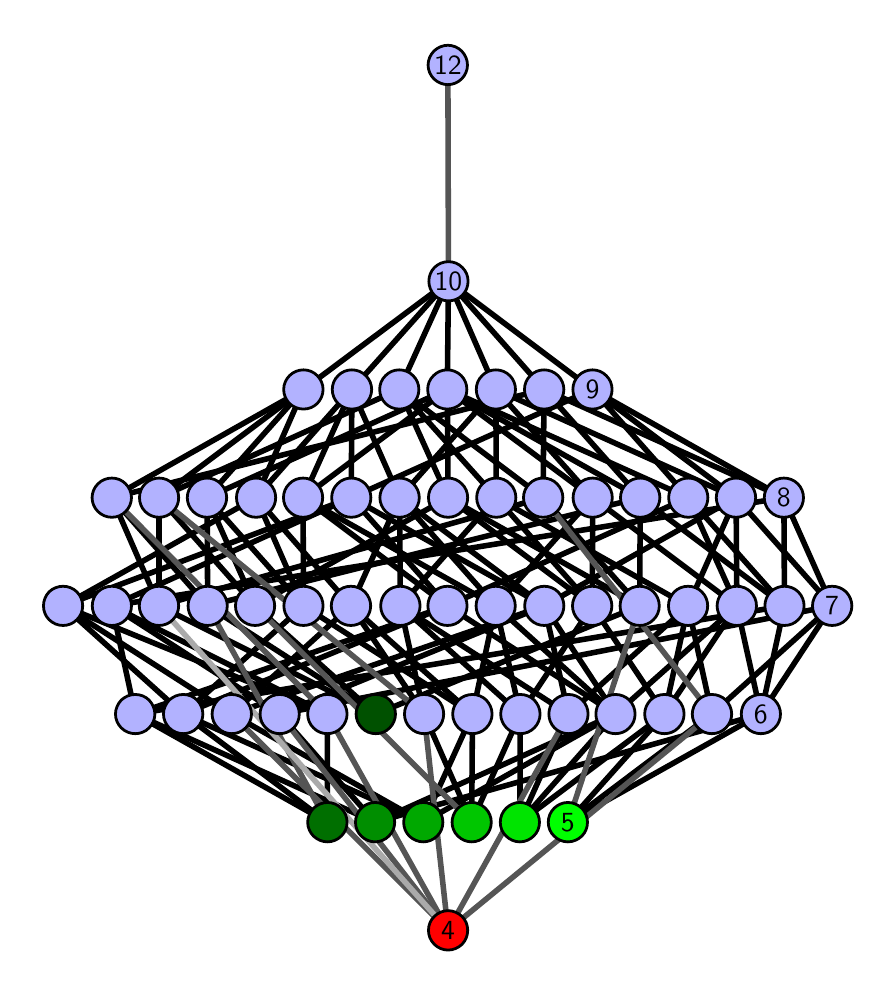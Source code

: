 \begingroup%
\makeatletter%
\begin{pgfpicture}%
\pgfpathrectangle{\pgfpointorigin}{\pgfqpoint{4.199in}{4.7in}}%
\pgfusepath{use as bounding box, clip}%
\begin{pgfscope}%
\pgfsetbuttcap%
\pgfsetmiterjoin%
\definecolor{currentfill}{rgb}{1.0,1.0,1.0}%
\pgfsetfillcolor{currentfill}%
\pgfsetlinewidth{0.0pt}%
\definecolor{currentstroke}{rgb}{1.0,1.0,1.0}%
\pgfsetstrokecolor{currentstroke}%
\pgfsetdash{}{0pt}%
\pgfpathmoveto{\pgfqpoint{0.0in}{0.0in}}%
\pgfpathlineto{\pgfqpoint{4.199in}{0.0in}}%
\pgfpathlineto{\pgfqpoint{4.199in}{4.7in}}%
\pgfpathlineto{\pgfqpoint{0.0in}{4.7in}}%
\pgfpathlineto{\pgfqpoint{0.0in}{0.0in}}%
\pgfpathclose%
\pgfusepath{fill}%
\end{pgfscope}%
\begin{pgfscope}%
\pgfsetbuttcap%
\pgfsetmiterjoin%
\definecolor{currentfill}{rgb}{1.0,1.0,1.0}%
\pgfsetfillcolor{currentfill}%
\pgfsetlinewidth{0.0pt}%
\definecolor{currentstroke}{rgb}{0.0,0.0,0.0}%
\pgfsetstrokecolor{currentstroke}%
\pgfsetstrokeopacity{0.0}%
\pgfsetdash{}{0pt}%
\pgfpathmoveto{\pgfqpoint{0.1in}{0.1in}}%
\pgfpathlineto{\pgfqpoint{4.099in}{0.1in}}%
\pgfpathlineto{\pgfqpoint{4.099in}{4.6in}}%
\pgfpathlineto{\pgfqpoint{0.1in}{4.6in}}%
\pgfpathlineto{\pgfqpoint{0.1in}{0.1in}}%
\pgfpathclose%
\pgfusepath{fill}%
\end{pgfscope}%
\begin{pgfscope}%
\pgfpathrectangle{\pgfqpoint{0.1in}{0.1in}}{\pgfqpoint{3.999in}{4.5in}}%
\pgfusepath{clip}%
\pgfsetrectcap%
\pgfsetroundjoin%
\pgfsetlinewidth{2.007pt}%
\definecolor{currentstroke}{rgb}{0.0,0.0,0.0}%
\pgfsetstrokecolor{currentstroke}%
\pgfsetdash{}{0pt}%
\pgfpathmoveto{\pgfqpoint{2.701in}{0.727in}}%
\pgfpathlineto{\pgfqpoint{3.184in}{1.268in}}%
\pgfusepath{stroke}%
\end{pgfscope}%
\begin{pgfscope}%
\pgfpathrectangle{\pgfqpoint{0.1in}{0.1in}}{\pgfqpoint{3.999in}{4.5in}}%
\pgfusepath{clip}%
\pgfsetrectcap%
\pgfsetroundjoin%
\pgfsetlinewidth{2.007pt}%
\definecolor{currentstroke}{rgb}{0.0,0.0,0.0}%
\pgfsetstrokecolor{currentstroke}%
\pgfsetdash{}{0pt}%
\pgfpathmoveto{\pgfqpoint{2.701in}{0.727in}}%
\pgfpathlineto{\pgfqpoint{3.421in}{1.268in}}%
\pgfusepath{stroke}%
\end{pgfscope}%
\begin{pgfscope}%
\pgfpathrectangle{\pgfqpoint{0.1in}{0.1in}}{\pgfqpoint{3.999in}{4.5in}}%
\pgfusepath{clip}%
\pgfsetrectcap%
\pgfsetroundjoin%
\pgfsetlinewidth{2.007pt}%
\definecolor{currentstroke}{rgb}{0.0,0.0,0.0}%
\pgfsetstrokecolor{currentstroke}%
\pgfsetdash{}{0pt}%
\pgfpathmoveto{\pgfqpoint{2.701in}{0.727in}}%
\pgfpathlineto{\pgfqpoint{3.666in}{1.268in}}%
\pgfusepath{stroke}%
\end{pgfscope}%
\begin{pgfscope}%
\pgfpathrectangle{\pgfqpoint{0.1in}{0.1in}}{\pgfqpoint{3.999in}{4.5in}}%
\pgfusepath{clip}%
\pgfsetrectcap%
\pgfsetroundjoin%
\pgfsetlinewidth{2.007pt}%
\definecolor{currentstroke}{rgb}{0.0,0.0,0.0}%
\pgfsetstrokecolor{currentstroke}%
\pgfsetdash{}{0pt}%
\pgfpathmoveto{\pgfqpoint{2.461in}{0.727in}}%
\pgfpathlineto{\pgfqpoint{2.704in}{1.268in}}%
\pgfusepath{stroke}%
\end{pgfscope}%
\begin{pgfscope}%
\pgfpathrectangle{\pgfqpoint{0.1in}{0.1in}}{\pgfqpoint{3.999in}{4.5in}}%
\pgfusepath{clip}%
\pgfsetrectcap%
\pgfsetroundjoin%
\pgfsetlinewidth{2.007pt}%
\definecolor{currentstroke}{rgb}{0.0,0.0,0.0}%
\pgfsetstrokecolor{currentstroke}%
\pgfsetdash{}{0pt}%
\pgfpathmoveto{\pgfqpoint{2.461in}{0.727in}}%
\pgfpathlineto{\pgfqpoint{2.939in}{1.268in}}%
\pgfusepath{stroke}%
\end{pgfscope}%
\begin{pgfscope}%
\pgfpathrectangle{\pgfqpoint{0.1in}{0.1in}}{\pgfqpoint{3.999in}{4.5in}}%
\pgfusepath{clip}%
\pgfsetrectcap%
\pgfsetroundjoin%
\pgfsetlinewidth{2.007pt}%
\definecolor{currentstroke}{rgb}{0.0,0.0,0.0}%
\pgfsetstrokecolor{currentstroke}%
\pgfsetdash{}{0pt}%
\pgfpathmoveto{\pgfqpoint{2.461in}{0.727in}}%
\pgfpathlineto{\pgfqpoint{3.184in}{1.268in}}%
\pgfusepath{stroke}%
\end{pgfscope}%
\begin{pgfscope}%
\pgfpathrectangle{\pgfqpoint{0.1in}{0.1in}}{\pgfqpoint{3.999in}{4.5in}}%
\pgfusepath{clip}%
\pgfsetrectcap%
\pgfsetroundjoin%
\pgfsetlinewidth{2.007pt}%
\definecolor{currentstroke}{rgb}{0.0,0.0,0.0}%
\pgfsetstrokecolor{currentstroke}%
\pgfsetdash{}{0pt}%
\pgfpathmoveto{\pgfqpoint{2.461in}{0.727in}}%
\pgfpathlineto{\pgfqpoint{2.463in}{1.268in}}%
\pgfusepath{stroke}%
\end{pgfscope}%
\begin{pgfscope}%
\pgfpathrectangle{\pgfqpoint{0.1in}{0.1in}}{\pgfqpoint{3.999in}{4.5in}}%
\pgfusepath{clip}%
\pgfsetrectcap%
\pgfsetroundjoin%
\pgfsetlinewidth{2.007pt}%
\definecolor{currentstroke}{rgb}{0.0,0.0,0.0}%
\pgfsetstrokecolor{currentstroke}%
\pgfsetdash{}{0pt}%
\pgfpathmoveto{\pgfqpoint{2.22in}{0.727in}}%
\pgfpathlineto{\pgfqpoint{1.982in}{1.268in}}%
\pgfusepath{stroke}%
\end{pgfscope}%
\begin{pgfscope}%
\pgfpathrectangle{\pgfqpoint{0.1in}{0.1in}}{\pgfqpoint{3.999in}{4.5in}}%
\pgfusepath{clip}%
\pgfsetrectcap%
\pgfsetroundjoin%
\pgfsetlinewidth{2.007pt}%
\definecolor{currentstroke}{rgb}{0.0,0.0,0.0}%
\pgfsetstrokecolor{currentstroke}%
\pgfsetdash{}{0pt}%
\pgfpathmoveto{\pgfqpoint{2.22in}{0.727in}}%
\pgfpathlineto{\pgfqpoint{2.224in}{1.268in}}%
\pgfusepath{stroke}%
\end{pgfscope}%
\begin{pgfscope}%
\pgfpathrectangle{\pgfqpoint{0.1in}{0.1in}}{\pgfqpoint{3.999in}{4.5in}}%
\pgfusepath{clip}%
\pgfsetrectcap%
\pgfsetroundjoin%
\pgfsetlinewidth{2.007pt}%
\definecolor{currentstroke}{rgb}{0.0,0.0,0.0}%
\pgfsetstrokecolor{currentstroke}%
\pgfsetdash{}{0pt}%
\pgfpathmoveto{\pgfqpoint{2.22in}{0.727in}}%
\pgfpathlineto{\pgfqpoint{2.463in}{1.268in}}%
\pgfusepath{stroke}%
\end{pgfscope}%
\begin{pgfscope}%
\pgfpathrectangle{\pgfqpoint{0.1in}{0.1in}}{\pgfqpoint{3.999in}{4.5in}}%
\pgfusepath{clip}%
\pgfsetrectcap%
\pgfsetroundjoin%
\pgfsetlinewidth{2.007pt}%
\definecolor{currentstroke}{rgb}{0.0,0.0,0.0}%
\pgfsetstrokecolor{currentstroke}%
\pgfsetdash{}{0pt}%
\pgfpathmoveto{\pgfqpoint{1.74in}{1.268in}}%
\pgfpathlineto{\pgfqpoint{1.137in}{1.809in}}%
\pgfusepath{stroke}%
\end{pgfscope}%
\begin{pgfscope}%
\pgfpathrectangle{\pgfqpoint{0.1in}{0.1in}}{\pgfqpoint{3.999in}{4.5in}}%
\pgfusepath{clip}%
\pgfsetrectcap%
\pgfsetroundjoin%
\pgfsetlinewidth{2.007pt}%
\definecolor{currentstroke}{rgb}{0.0,0.0,0.0}%
\pgfsetstrokecolor{currentstroke}%
\pgfsetdash{}{0pt}%
\pgfpathmoveto{\pgfqpoint{1.74in}{1.268in}}%
\pgfpathlineto{\pgfqpoint{0.657in}{1.809in}}%
\pgfusepath{stroke}%
\end{pgfscope}%
\begin{pgfscope}%
\pgfpathrectangle{\pgfqpoint{0.1in}{0.1in}}{\pgfqpoint{3.999in}{4.5in}}%
\pgfusepath{clip}%
\pgfsetrectcap%
\pgfsetroundjoin%
\pgfsetlinewidth{2.007pt}%
\definecolor{currentstroke}{rgb}{0.0,0.0,0.0}%
\pgfsetstrokecolor{currentstroke}%
\pgfsetdash{}{0pt}%
\pgfpathmoveto{\pgfqpoint{1.74in}{1.268in}}%
\pgfpathlineto{\pgfqpoint{3.06in}{1.809in}}%
\pgfusepath{stroke}%
\end{pgfscope}%
\begin{pgfscope}%
\pgfpathrectangle{\pgfqpoint{0.1in}{0.1in}}{\pgfqpoint{3.999in}{4.5in}}%
\pgfusepath{clip}%
\pgfsetrectcap%
\pgfsetroundjoin%
\pgfsetlinewidth{2.007pt}%
\definecolor{currentstroke}{rgb}{0.0,0.0,0.0}%
\pgfsetstrokecolor{currentstroke}%
\pgfsetdash{}{0pt}%
\pgfpathmoveto{\pgfqpoint{1.74in}{1.268in}}%
\pgfpathlineto{\pgfqpoint{0.9in}{1.809in}}%
\pgfusepath{stroke}%
\end{pgfscope}%
\begin{pgfscope}%
\pgfpathrectangle{\pgfqpoint{0.1in}{0.1in}}{\pgfqpoint{3.999in}{4.5in}}%
\pgfusepath{clip}%
\pgfsetrectcap%
\pgfsetroundjoin%
\pgfsetlinewidth{2.007pt}%
\definecolor{currentstroke}{rgb}{0.0,0.0,0.0}%
\pgfsetstrokecolor{currentstroke}%
\pgfsetdash{}{0pt}%
\pgfpathmoveto{\pgfqpoint{1.978in}{0.727in}}%
\pgfpathlineto{\pgfqpoint{0.778in}{1.268in}}%
\pgfusepath{stroke}%
\end{pgfscope}%
\begin{pgfscope}%
\pgfpathrectangle{\pgfqpoint{0.1in}{0.1in}}{\pgfqpoint{3.999in}{4.5in}}%
\pgfusepath{clip}%
\pgfsetrectcap%
\pgfsetroundjoin%
\pgfsetlinewidth{2.007pt}%
\definecolor{currentstroke}{rgb}{0.0,0.0,0.0}%
\pgfsetstrokecolor{currentstroke}%
\pgfsetdash{}{0pt}%
\pgfpathmoveto{\pgfqpoint{1.978in}{0.727in}}%
\pgfpathlineto{\pgfqpoint{2.939in}{1.268in}}%
\pgfusepath{stroke}%
\end{pgfscope}%
\begin{pgfscope}%
\pgfpathrectangle{\pgfqpoint{0.1in}{0.1in}}{\pgfqpoint{3.999in}{4.5in}}%
\pgfusepath{clip}%
\pgfsetrectcap%
\pgfsetroundjoin%
\pgfsetlinewidth{2.007pt}%
\definecolor{currentstroke}{rgb}{0.0,0.0,0.0}%
\pgfsetstrokecolor{currentstroke}%
\pgfsetdash{}{0pt}%
\pgfpathmoveto{\pgfqpoint{1.978in}{0.727in}}%
\pgfpathlineto{\pgfqpoint{2.224in}{1.268in}}%
\pgfusepath{stroke}%
\end{pgfscope}%
\begin{pgfscope}%
\pgfpathrectangle{\pgfqpoint{0.1in}{0.1in}}{\pgfqpoint{3.999in}{4.5in}}%
\pgfusepath{clip}%
\pgfsetrectcap%
\pgfsetroundjoin%
\pgfsetlinewidth{2.007pt}%
\definecolor{currentstroke}{rgb}{0.0,0.0,0.0}%
\pgfsetstrokecolor{currentstroke}%
\pgfsetdash{}{0pt}%
\pgfpathmoveto{\pgfqpoint{1.978in}{0.727in}}%
\pgfpathlineto{\pgfqpoint{1.02in}{1.268in}}%
\pgfusepath{stroke}%
\end{pgfscope}%
\begin{pgfscope}%
\pgfpathrectangle{\pgfqpoint{0.1in}{0.1in}}{\pgfqpoint{3.999in}{4.5in}}%
\pgfusepath{clip}%
\pgfsetrectcap%
\pgfsetroundjoin%
\pgfsetlinewidth{2.007pt}%
\definecolor{currentstroke}{rgb}{0.0,0.0,0.0}%
\pgfsetstrokecolor{currentstroke}%
\pgfsetdash{}{0pt}%
\pgfpathmoveto{\pgfqpoint{1.737in}{0.727in}}%
\pgfpathlineto{\pgfqpoint{0.538in}{1.268in}}%
\pgfusepath{stroke}%
\end{pgfscope}%
\begin{pgfscope}%
\pgfpathrectangle{\pgfqpoint{0.1in}{0.1in}}{\pgfqpoint{3.999in}{4.5in}}%
\pgfusepath{clip}%
\pgfsetrectcap%
\pgfsetroundjoin%
\pgfsetlinewidth{2.007pt}%
\definecolor{currentstroke}{rgb}{0.0,0.0,0.0}%
\pgfsetstrokecolor{currentstroke}%
\pgfsetdash{}{0pt}%
\pgfpathmoveto{\pgfqpoint{1.737in}{0.727in}}%
\pgfpathlineto{\pgfqpoint{2.939in}{1.268in}}%
\pgfusepath{stroke}%
\end{pgfscope}%
\begin{pgfscope}%
\pgfpathrectangle{\pgfqpoint{0.1in}{0.1in}}{\pgfqpoint{3.999in}{4.5in}}%
\pgfusepath{clip}%
\pgfsetrectcap%
\pgfsetroundjoin%
\pgfsetlinewidth{2.007pt}%
\definecolor{currentstroke}{rgb}{0.0,0.0,0.0}%
\pgfsetstrokecolor{currentstroke}%
\pgfsetdash{}{0pt}%
\pgfpathmoveto{\pgfqpoint{1.737in}{0.727in}}%
\pgfpathlineto{\pgfqpoint{3.666in}{1.268in}}%
\pgfusepath{stroke}%
\end{pgfscope}%
\begin{pgfscope}%
\pgfpathrectangle{\pgfqpoint{0.1in}{0.1in}}{\pgfqpoint{3.999in}{4.5in}}%
\pgfusepath{clip}%
\pgfsetrectcap%
\pgfsetroundjoin%
\pgfsetlinewidth{2.007pt}%
\definecolor{currentstroke}{rgb}{0.0,0.0,0.0}%
\pgfsetstrokecolor{currentstroke}%
\pgfsetdash{}{0pt}%
\pgfpathmoveto{\pgfqpoint{1.737in}{0.727in}}%
\pgfpathlineto{\pgfqpoint{1.26in}{1.268in}}%
\pgfusepath{stroke}%
\end{pgfscope}%
\begin{pgfscope}%
\pgfpathrectangle{\pgfqpoint{0.1in}{0.1in}}{\pgfqpoint{3.999in}{4.5in}}%
\pgfusepath{clip}%
\pgfsetrectcap%
\pgfsetroundjoin%
\pgfsetlinewidth{2.007pt}%
\definecolor{currentstroke}{rgb}{0.0,0.0,0.0}%
\pgfsetstrokecolor{currentstroke}%
\pgfsetdash{}{0pt}%
\pgfpathmoveto{\pgfqpoint{1.499in}{0.727in}}%
\pgfpathlineto{\pgfqpoint{0.778in}{1.268in}}%
\pgfusepath{stroke}%
\end{pgfscope}%
\begin{pgfscope}%
\pgfpathrectangle{\pgfqpoint{0.1in}{0.1in}}{\pgfqpoint{3.999in}{4.5in}}%
\pgfusepath{clip}%
\pgfsetrectcap%
\pgfsetroundjoin%
\pgfsetlinewidth{2.007pt}%
\definecolor{currentstroke}{rgb}{0.0,0.0,0.0}%
\pgfsetstrokecolor{currentstroke}%
\pgfsetdash{}{0pt}%
\pgfpathmoveto{\pgfqpoint{1.499in}{0.727in}}%
\pgfpathlineto{\pgfqpoint{0.538in}{1.268in}}%
\pgfusepath{stroke}%
\end{pgfscope}%
\begin{pgfscope}%
\pgfpathrectangle{\pgfqpoint{0.1in}{0.1in}}{\pgfqpoint{3.999in}{4.5in}}%
\pgfusepath{clip}%
\pgfsetrectcap%
\pgfsetroundjoin%
\pgfsetlinewidth{2.007pt}%
\definecolor{currentstroke}{rgb}{0.0,0.0,0.0}%
\pgfsetstrokecolor{currentstroke}%
\pgfsetdash{}{0pt}%
\pgfpathmoveto{\pgfqpoint{1.499in}{0.727in}}%
\pgfpathlineto{\pgfqpoint{1.498in}{1.268in}}%
\pgfusepath{stroke}%
\end{pgfscope}%
\begin{pgfscope}%
\pgfpathrectangle{\pgfqpoint{0.1in}{0.1in}}{\pgfqpoint{3.999in}{4.5in}}%
\pgfusepath{clip}%
\pgfsetrectcap%
\pgfsetroundjoin%
\pgfsetlinewidth{2.007pt}%
\definecolor{currentstroke}{rgb}{0.0,0.0,0.0}%
\pgfsetstrokecolor{currentstroke}%
\pgfsetdash{}{0pt}%
\pgfpathmoveto{\pgfqpoint{3.184in}{1.268in}}%
\pgfpathlineto{\pgfqpoint{3.302in}{1.809in}}%
\pgfusepath{stroke}%
\end{pgfscope}%
\begin{pgfscope}%
\pgfpathrectangle{\pgfqpoint{0.1in}{0.1in}}{\pgfqpoint{3.999in}{4.5in}}%
\pgfusepath{clip}%
\pgfsetrectcap%
\pgfsetroundjoin%
\pgfsetlinewidth{2.007pt}%
\definecolor{currentstroke}{rgb}{0.0,0.0,0.0}%
\pgfsetstrokecolor{currentstroke}%
\pgfsetdash{}{0pt}%
\pgfpathmoveto{\pgfqpoint{3.184in}{1.268in}}%
\pgfpathlineto{\pgfqpoint{2.823in}{1.809in}}%
\pgfusepath{stroke}%
\end{pgfscope}%
\begin{pgfscope}%
\pgfpathrectangle{\pgfqpoint{0.1in}{0.1in}}{\pgfqpoint{3.999in}{4.5in}}%
\pgfusepath{clip}%
\pgfsetrectcap%
\pgfsetroundjoin%
\pgfsetlinewidth{2.007pt}%
\definecolor{currentstroke}{rgb}{0.0,0.0,0.0}%
\pgfsetstrokecolor{currentstroke}%
\pgfsetdash{}{0pt}%
\pgfpathmoveto{\pgfqpoint{3.184in}{1.268in}}%
\pgfpathlineto{\pgfqpoint{3.546in}{1.809in}}%
\pgfusepath{stroke}%
\end{pgfscope}%
\begin{pgfscope}%
\pgfpathrectangle{\pgfqpoint{0.1in}{0.1in}}{\pgfqpoint{3.999in}{4.5in}}%
\pgfusepath{clip}%
\pgfsetrectcap%
\pgfsetroundjoin%
\pgfsetlinewidth{2.007pt}%
\definecolor{currentstroke}{rgb}{0.0,0.0,0.0}%
\pgfsetstrokecolor{currentstroke}%
\pgfsetdash{}{0pt}%
\pgfpathmoveto{\pgfqpoint{2.823in}{1.809in}}%
\pgfpathlineto{\pgfqpoint{2.102in}{2.35in}}%
\pgfusepath{stroke}%
\end{pgfscope}%
\begin{pgfscope}%
\pgfpathrectangle{\pgfqpoint{0.1in}{0.1in}}{\pgfqpoint{3.999in}{4.5in}}%
\pgfusepath{clip}%
\pgfsetrectcap%
\pgfsetroundjoin%
\pgfsetlinewidth{2.007pt}%
\definecolor{currentstroke}{rgb}{0.0,0.0,0.0}%
\pgfsetstrokecolor{currentstroke}%
\pgfsetdash{}{0pt}%
\pgfpathmoveto{\pgfqpoint{2.823in}{1.809in}}%
\pgfpathlineto{\pgfqpoint{2.343in}{2.35in}}%
\pgfusepath{stroke}%
\end{pgfscope}%
\begin{pgfscope}%
\pgfpathrectangle{\pgfqpoint{0.1in}{0.1in}}{\pgfqpoint{3.999in}{4.5in}}%
\pgfusepath{clip}%
\pgfsetrectcap%
\pgfsetroundjoin%
\pgfsetlinewidth{2.007pt}%
\definecolor{currentstroke}{rgb}{0.0,0.0,0.0}%
\pgfsetstrokecolor{currentstroke}%
\pgfsetdash{}{0pt}%
\pgfpathmoveto{\pgfqpoint{2.823in}{1.809in}}%
\pgfpathlineto{\pgfqpoint{2.825in}{2.35in}}%
\pgfusepath{stroke}%
\end{pgfscope}%
\begin{pgfscope}%
\pgfpathrectangle{\pgfqpoint{0.1in}{0.1in}}{\pgfqpoint{3.999in}{4.5in}}%
\pgfusepath{clip}%
\pgfsetrectcap%
\pgfsetroundjoin%
\pgfsetlinewidth{2.007pt}%
\definecolor{currentstroke}{rgb}{0.0,0.0,0.0}%
\pgfsetstrokecolor{currentstroke}%
\pgfsetdash{}{0pt}%
\pgfpathmoveto{\pgfqpoint{3.06in}{1.809in}}%
\pgfpathlineto{\pgfqpoint{2.102in}{2.35in}}%
\pgfusepath{stroke}%
\end{pgfscope}%
\begin{pgfscope}%
\pgfpathrectangle{\pgfqpoint{0.1in}{0.1in}}{\pgfqpoint{3.999in}{4.5in}}%
\pgfusepath{clip}%
\pgfsetrectcap%
\pgfsetroundjoin%
\pgfsetlinewidth{2.007pt}%
\definecolor{currentstroke}{rgb}{0.0,0.0,0.0}%
\pgfsetstrokecolor{currentstroke}%
\pgfsetdash{}{0pt}%
\pgfpathmoveto{\pgfqpoint{3.06in}{1.809in}}%
\pgfpathlineto{\pgfqpoint{2.577in}{2.35in}}%
\pgfusepath{stroke}%
\end{pgfscope}%
\begin{pgfscope}%
\pgfpathrectangle{\pgfqpoint{0.1in}{0.1in}}{\pgfqpoint{3.999in}{4.5in}}%
\pgfusepath{clip}%
\pgfsetrectcap%
\pgfsetroundjoin%
\pgfsetlinewidth{2.007pt}%
\definecolor{currentstroke}{rgb}{0.0,0.0,0.0}%
\pgfsetstrokecolor{currentstroke}%
\pgfsetdash{}{0pt}%
\pgfpathmoveto{\pgfqpoint{3.06in}{1.809in}}%
\pgfpathlineto{\pgfqpoint{3.063in}{2.35in}}%
\pgfusepath{stroke}%
\end{pgfscope}%
\begin{pgfscope}%
\pgfpathrectangle{\pgfqpoint{0.1in}{0.1in}}{\pgfqpoint{3.999in}{4.5in}}%
\pgfusepath{clip}%
\pgfsetrectcap%
\pgfsetroundjoin%
\pgfsetlinewidth{2.007pt}%
\definecolor{currentstroke}{rgb}{0.0,0.0,0.0}%
\pgfsetstrokecolor{currentstroke}%
\pgfsetdash{}{0pt}%
\pgfpathmoveto{\pgfqpoint{3.421in}{1.268in}}%
\pgfpathlineto{\pgfqpoint{3.302in}{1.809in}}%
\pgfusepath{stroke}%
\end{pgfscope}%
\begin{pgfscope}%
\pgfpathrectangle{\pgfqpoint{0.1in}{0.1in}}{\pgfqpoint{3.999in}{4.5in}}%
\pgfusepath{clip}%
\pgfsetrectcap%
\pgfsetroundjoin%
\pgfsetlinewidth{2.007pt}%
\definecolor{currentstroke}{rgb}{0.0,0.0,0.0}%
\pgfsetstrokecolor{currentstroke}%
\pgfsetdash{}{0pt}%
\pgfpathmoveto{\pgfqpoint{3.421in}{1.268in}}%
\pgfpathlineto{\pgfqpoint{4.022in}{1.809in}}%
\pgfusepath{stroke}%
\end{pgfscope}%
\begin{pgfscope}%
\pgfpathrectangle{\pgfqpoint{0.1in}{0.1in}}{\pgfqpoint{3.999in}{4.5in}}%
\pgfusepath{clip}%
\pgfsetrectcap%
\pgfsetroundjoin%
\pgfsetlinewidth{2.007pt}%
\definecolor{currentstroke}{rgb}{0.0,0.0,0.0}%
\pgfsetstrokecolor{currentstroke}%
\pgfsetdash{}{0pt}%
\pgfpathmoveto{\pgfqpoint{3.546in}{1.809in}}%
\pgfpathlineto{\pgfqpoint{3.303in}{2.35in}}%
\pgfusepath{stroke}%
\end{pgfscope}%
\begin{pgfscope}%
\pgfpathrectangle{\pgfqpoint{0.1in}{0.1in}}{\pgfqpoint{3.999in}{4.5in}}%
\pgfusepath{clip}%
\pgfsetrectcap%
\pgfsetroundjoin%
\pgfsetlinewidth{2.007pt}%
\definecolor{currentstroke}{rgb}{0.0,0.0,0.0}%
\pgfsetstrokecolor{currentstroke}%
\pgfsetdash{}{0pt}%
\pgfpathmoveto{\pgfqpoint{3.546in}{1.809in}}%
\pgfpathlineto{\pgfqpoint{2.825in}{2.35in}}%
\pgfusepath{stroke}%
\end{pgfscope}%
\begin{pgfscope}%
\pgfpathrectangle{\pgfqpoint{0.1in}{0.1in}}{\pgfqpoint{3.999in}{4.5in}}%
\pgfusepath{clip}%
\pgfsetrectcap%
\pgfsetroundjoin%
\pgfsetlinewidth{2.007pt}%
\definecolor{currentstroke}{rgb}{0.0,0.0,0.0}%
\pgfsetstrokecolor{currentstroke}%
\pgfsetdash{}{0pt}%
\pgfpathmoveto{\pgfqpoint{3.546in}{1.809in}}%
\pgfpathlineto{\pgfqpoint{3.542in}{2.35in}}%
\pgfusepath{stroke}%
\end{pgfscope}%
\begin{pgfscope}%
\pgfpathrectangle{\pgfqpoint{0.1in}{0.1in}}{\pgfqpoint{3.999in}{4.5in}}%
\pgfusepath{clip}%
\pgfsetrectcap%
\pgfsetroundjoin%
\pgfsetlinewidth{2.007pt}%
\definecolor{currentstroke}{rgb}{0.0,0.0,0.0}%
\pgfsetstrokecolor{currentstroke}%
\pgfsetdash{}{0pt}%
\pgfpathmoveto{\pgfqpoint{3.666in}{1.268in}}%
\pgfpathlineto{\pgfqpoint{4.022in}{1.809in}}%
\pgfusepath{stroke}%
\end{pgfscope}%
\begin{pgfscope}%
\pgfpathrectangle{\pgfqpoint{0.1in}{0.1in}}{\pgfqpoint{3.999in}{4.5in}}%
\pgfusepath{clip}%
\pgfsetrectcap%
\pgfsetroundjoin%
\pgfsetlinewidth{2.007pt}%
\definecolor{currentstroke}{rgb}{0.0,0.0,0.0}%
\pgfsetstrokecolor{currentstroke}%
\pgfsetdash{}{0pt}%
\pgfpathmoveto{\pgfqpoint{3.546in}{1.809in}}%
\pgfpathlineto{\pgfqpoint{3.666in}{1.268in}}%
\pgfusepath{stroke}%
\end{pgfscope}%
\begin{pgfscope}%
\pgfpathrectangle{\pgfqpoint{0.1in}{0.1in}}{\pgfqpoint{3.999in}{4.5in}}%
\pgfusepath{clip}%
\pgfsetrectcap%
\pgfsetroundjoin%
\pgfsetlinewidth{2.007pt}%
\definecolor{currentstroke}{rgb}{0.0,0.0,0.0}%
\pgfsetstrokecolor{currentstroke}%
\pgfsetdash{}{0pt}%
\pgfpathmoveto{\pgfqpoint{3.666in}{1.268in}}%
\pgfpathlineto{\pgfqpoint{3.784in}{1.809in}}%
\pgfusepath{stroke}%
\end{pgfscope}%
\begin{pgfscope}%
\pgfpathrectangle{\pgfqpoint{0.1in}{0.1in}}{\pgfqpoint{3.999in}{4.5in}}%
\pgfusepath{clip}%
\pgfsetrectcap%
\pgfsetroundjoin%
\pgfsetlinewidth{2.007pt}%
\definecolor{currentstroke}{rgb}{0.0,0.0,0.0}%
\pgfsetstrokecolor{currentstroke}%
\pgfsetdash{}{0pt}%
\pgfpathmoveto{\pgfqpoint{3.784in}{1.809in}}%
\pgfpathlineto{\pgfqpoint{3.303in}{2.35in}}%
\pgfusepath{stroke}%
\end{pgfscope}%
\begin{pgfscope}%
\pgfpathrectangle{\pgfqpoint{0.1in}{0.1in}}{\pgfqpoint{3.999in}{4.5in}}%
\pgfusepath{clip}%
\pgfsetrectcap%
\pgfsetroundjoin%
\pgfsetlinewidth{2.007pt}%
\definecolor{currentstroke}{rgb}{0.0,0.0,0.0}%
\pgfsetstrokecolor{currentstroke}%
\pgfsetdash{}{0pt}%
\pgfpathmoveto{\pgfqpoint{3.784in}{1.809in}}%
\pgfpathlineto{\pgfqpoint{3.781in}{2.35in}}%
\pgfusepath{stroke}%
\end{pgfscope}%
\begin{pgfscope}%
\pgfpathrectangle{\pgfqpoint{0.1in}{0.1in}}{\pgfqpoint{3.999in}{4.5in}}%
\pgfusepath{clip}%
\pgfsetrectcap%
\pgfsetroundjoin%
\pgfsetlinewidth{2.007pt}%
\definecolor{currentstroke}{rgb}{0.0,0.0,0.0}%
\pgfsetstrokecolor{currentstroke}%
\pgfsetdash{}{0pt}%
\pgfpathmoveto{\pgfqpoint{3.784in}{1.809in}}%
\pgfpathlineto{\pgfqpoint{3.063in}{2.35in}}%
\pgfusepath{stroke}%
\end{pgfscope}%
\begin{pgfscope}%
\pgfpathrectangle{\pgfqpoint{0.1in}{0.1in}}{\pgfqpoint{3.999in}{4.5in}}%
\pgfusepath{clip}%
\pgfsetrectcap%
\pgfsetroundjoin%
\pgfsetlinewidth{2.007pt}%
\definecolor{currentstroke}{rgb}{0.0,0.0,0.0}%
\pgfsetstrokecolor{currentstroke}%
\pgfsetdash{}{0pt}%
\pgfpathmoveto{\pgfqpoint{2.463in}{1.268in}}%
\pgfpathlineto{\pgfqpoint{2.34in}{1.809in}}%
\pgfusepath{stroke}%
\end{pgfscope}%
\begin{pgfscope}%
\pgfpathrectangle{\pgfqpoint{0.1in}{0.1in}}{\pgfqpoint{3.999in}{4.5in}}%
\pgfusepath{clip}%
\pgfsetrectcap%
\pgfsetroundjoin%
\pgfsetlinewidth{2.007pt}%
\definecolor{currentstroke}{rgb}{0.0,0.0,0.0}%
\pgfsetstrokecolor{currentstroke}%
\pgfsetdash{}{0pt}%
\pgfpathmoveto{\pgfqpoint{2.823in}{1.809in}}%
\pgfpathlineto{\pgfqpoint{2.463in}{1.268in}}%
\pgfusepath{stroke}%
\end{pgfscope}%
\begin{pgfscope}%
\pgfpathrectangle{\pgfqpoint{0.1in}{0.1in}}{\pgfqpoint{3.999in}{4.5in}}%
\pgfusepath{clip}%
\pgfsetrectcap%
\pgfsetroundjoin%
\pgfsetlinewidth{2.007pt}%
\definecolor{currentstroke}{rgb}{0.0,0.0,0.0}%
\pgfsetstrokecolor{currentstroke}%
\pgfsetdash{}{0pt}%
\pgfpathmoveto{\pgfqpoint{2.463in}{1.268in}}%
\pgfpathlineto{\pgfqpoint{1.863in}{1.809in}}%
\pgfusepath{stroke}%
\end{pgfscope}%
\begin{pgfscope}%
\pgfpathrectangle{\pgfqpoint{0.1in}{0.1in}}{\pgfqpoint{3.999in}{4.5in}}%
\pgfusepath{clip}%
\pgfsetrectcap%
\pgfsetroundjoin%
\pgfsetlinewidth{2.007pt}%
\definecolor{currentstroke}{rgb}{0.0,0.0,0.0}%
\pgfsetstrokecolor{currentstroke}%
\pgfsetdash{}{0pt}%
\pgfpathmoveto{\pgfqpoint{2.102in}{2.35in}}%
\pgfpathlineto{\pgfqpoint{2.098in}{2.891in}}%
\pgfusepath{stroke}%
\end{pgfscope}%
\begin{pgfscope}%
\pgfpathrectangle{\pgfqpoint{0.1in}{0.1in}}{\pgfqpoint{3.999in}{4.5in}}%
\pgfusepath{clip}%
\pgfsetrectcap%
\pgfsetroundjoin%
\pgfsetlinewidth{2.007pt}%
\definecolor{currentstroke}{rgb}{0.0,0.0,0.0}%
\pgfsetstrokecolor{currentstroke}%
\pgfsetdash{}{0pt}%
\pgfpathmoveto{\pgfqpoint{2.102in}{2.35in}}%
\pgfpathlineto{\pgfqpoint{1.858in}{2.891in}}%
\pgfusepath{stroke}%
\end{pgfscope}%
\begin{pgfscope}%
\pgfpathrectangle{\pgfqpoint{0.1in}{0.1in}}{\pgfqpoint{3.999in}{4.5in}}%
\pgfusepath{clip}%
\pgfsetrectcap%
\pgfsetroundjoin%
\pgfsetlinewidth{2.007pt}%
\definecolor{currentstroke}{rgb}{0.0,0.0,0.0}%
\pgfsetstrokecolor{currentstroke}%
\pgfsetdash{}{0pt}%
\pgfpathmoveto{\pgfqpoint{2.704in}{1.268in}}%
\pgfpathlineto{\pgfqpoint{3.302in}{1.809in}}%
\pgfusepath{stroke}%
\end{pgfscope}%
\begin{pgfscope}%
\pgfpathrectangle{\pgfqpoint{0.1in}{0.1in}}{\pgfqpoint{3.999in}{4.5in}}%
\pgfusepath{clip}%
\pgfsetrectcap%
\pgfsetroundjoin%
\pgfsetlinewidth{2.007pt}%
\definecolor{currentstroke}{rgb}{0.0,0.0,0.0}%
\pgfsetstrokecolor{currentstroke}%
\pgfsetdash{}{0pt}%
\pgfpathmoveto{\pgfqpoint{2.704in}{1.268in}}%
\pgfpathlineto{\pgfqpoint{1.863in}{1.809in}}%
\pgfusepath{stroke}%
\end{pgfscope}%
\begin{pgfscope}%
\pgfpathrectangle{\pgfqpoint{0.1in}{0.1in}}{\pgfqpoint{3.999in}{4.5in}}%
\pgfusepath{clip}%
\pgfsetrectcap%
\pgfsetroundjoin%
\pgfsetlinewidth{2.007pt}%
\definecolor{currentstroke}{rgb}{0.0,0.0,0.0}%
\pgfsetstrokecolor{currentstroke}%
\pgfsetdash{}{0pt}%
\pgfpathmoveto{\pgfqpoint{2.704in}{1.268in}}%
\pgfpathlineto{\pgfqpoint{2.583in}{1.809in}}%
\pgfusepath{stroke}%
\end{pgfscope}%
\begin{pgfscope}%
\pgfpathrectangle{\pgfqpoint{0.1in}{0.1in}}{\pgfqpoint{3.999in}{4.5in}}%
\pgfusepath{clip}%
\pgfsetrectcap%
\pgfsetroundjoin%
\pgfsetlinewidth{2.007pt}%
\definecolor{currentstroke}{rgb}{0.0,0.0,0.0}%
\pgfsetstrokecolor{currentstroke}%
\pgfsetdash{}{0pt}%
\pgfpathmoveto{\pgfqpoint{2.939in}{1.268in}}%
\pgfpathlineto{\pgfqpoint{2.099in}{1.809in}}%
\pgfusepath{stroke}%
\end{pgfscope}%
\begin{pgfscope}%
\pgfpathrectangle{\pgfqpoint{0.1in}{0.1in}}{\pgfqpoint{3.999in}{4.5in}}%
\pgfusepath{clip}%
\pgfsetrectcap%
\pgfsetroundjoin%
\pgfsetlinewidth{2.007pt}%
\definecolor{currentstroke}{rgb}{0.0,0.0,0.0}%
\pgfsetstrokecolor{currentstroke}%
\pgfsetdash{}{0pt}%
\pgfpathmoveto{\pgfqpoint{2.939in}{1.268in}}%
\pgfpathlineto{\pgfqpoint{2.34in}{1.809in}}%
\pgfusepath{stroke}%
\end{pgfscope}%
\begin{pgfscope}%
\pgfpathrectangle{\pgfqpoint{0.1in}{0.1in}}{\pgfqpoint{3.999in}{4.5in}}%
\pgfusepath{clip}%
\pgfsetrectcap%
\pgfsetroundjoin%
\pgfsetlinewidth{2.007pt}%
\definecolor{currentstroke}{rgb}{0.0,0.0,0.0}%
\pgfsetstrokecolor{currentstroke}%
\pgfsetdash{}{0pt}%
\pgfpathmoveto{\pgfqpoint{3.546in}{1.809in}}%
\pgfpathlineto{\pgfqpoint{2.939in}{1.268in}}%
\pgfusepath{stroke}%
\end{pgfscope}%
\begin{pgfscope}%
\pgfpathrectangle{\pgfqpoint{0.1in}{0.1in}}{\pgfqpoint{3.999in}{4.5in}}%
\pgfusepath{clip}%
\pgfsetrectcap%
\pgfsetroundjoin%
\pgfsetlinewidth{2.007pt}%
\definecolor{currentstroke}{rgb}{0.0,0.0,0.0}%
\pgfsetstrokecolor{currentstroke}%
\pgfsetdash{}{0pt}%
\pgfpathmoveto{\pgfqpoint{2.939in}{1.268in}}%
\pgfpathlineto{\pgfqpoint{2.583in}{1.809in}}%
\pgfusepath{stroke}%
\end{pgfscope}%
\begin{pgfscope}%
\pgfpathrectangle{\pgfqpoint{0.1in}{0.1in}}{\pgfqpoint{3.999in}{4.5in}}%
\pgfusepath{clip}%
\pgfsetrectcap%
\pgfsetroundjoin%
\pgfsetlinewidth{2.007pt}%
\definecolor{currentstroke}{rgb}{0.0,0.0,0.0}%
\pgfsetstrokecolor{currentstroke}%
\pgfsetdash{}{0pt}%
\pgfpathmoveto{\pgfqpoint{2.099in}{1.809in}}%
\pgfpathlineto{\pgfqpoint{3.303in}{2.35in}}%
\pgfusepath{stroke}%
\end{pgfscope}%
\begin{pgfscope}%
\pgfpathrectangle{\pgfqpoint{0.1in}{0.1in}}{\pgfqpoint{3.999in}{4.5in}}%
\pgfusepath{clip}%
\pgfsetrectcap%
\pgfsetroundjoin%
\pgfsetlinewidth{2.007pt}%
\definecolor{currentstroke}{rgb}{0.0,0.0,0.0}%
\pgfsetstrokecolor{currentstroke}%
\pgfsetdash{}{0pt}%
\pgfpathmoveto{\pgfqpoint{2.099in}{1.809in}}%
\pgfpathlineto{\pgfqpoint{1.377in}{2.35in}}%
\pgfusepath{stroke}%
\end{pgfscope}%
\begin{pgfscope}%
\pgfpathrectangle{\pgfqpoint{0.1in}{0.1in}}{\pgfqpoint{3.999in}{4.5in}}%
\pgfusepath{clip}%
\pgfsetrectcap%
\pgfsetroundjoin%
\pgfsetlinewidth{2.007pt}%
\definecolor{currentstroke}{rgb}{0.0,0.0,0.0}%
\pgfsetstrokecolor{currentstroke}%
\pgfsetdash{}{0pt}%
\pgfpathmoveto{\pgfqpoint{2.099in}{1.809in}}%
\pgfpathlineto{\pgfqpoint{1.618in}{2.35in}}%
\pgfusepath{stroke}%
\end{pgfscope}%
\begin{pgfscope}%
\pgfpathrectangle{\pgfqpoint{0.1in}{0.1in}}{\pgfqpoint{3.999in}{4.5in}}%
\pgfusepath{clip}%
\pgfsetrectcap%
\pgfsetroundjoin%
\pgfsetlinewidth{2.007pt}%
\definecolor{currentstroke}{rgb}{0.0,0.0,0.0}%
\pgfsetstrokecolor{currentstroke}%
\pgfsetdash{}{0pt}%
\pgfpathmoveto{\pgfqpoint{2.102in}{2.35in}}%
\pgfpathlineto{\pgfqpoint{1.137in}{1.809in}}%
\pgfusepath{stroke}%
\end{pgfscope}%
\begin{pgfscope}%
\pgfpathrectangle{\pgfqpoint{0.1in}{0.1in}}{\pgfqpoint{3.999in}{4.5in}}%
\pgfusepath{clip}%
\pgfsetrectcap%
\pgfsetroundjoin%
\pgfsetlinewidth{2.007pt}%
\definecolor{currentstroke}{rgb}{0.0,0.0,0.0}%
\pgfsetstrokecolor{currentstroke}%
\pgfsetdash{}{0pt}%
\pgfpathmoveto{\pgfqpoint{1.137in}{1.809in}}%
\pgfpathlineto{\pgfqpoint{0.657in}{2.35in}}%
\pgfusepath{stroke}%
\end{pgfscope}%
\begin{pgfscope}%
\pgfpathrectangle{\pgfqpoint{0.1in}{0.1in}}{\pgfqpoint{3.999in}{4.5in}}%
\pgfusepath{clip}%
\pgfsetrectcap%
\pgfsetroundjoin%
\pgfsetlinewidth{2.007pt}%
\definecolor{currentstroke}{rgb}{0.0,0.0,0.0}%
\pgfsetstrokecolor{currentstroke}%
\pgfsetdash{}{0pt}%
\pgfpathmoveto{\pgfqpoint{1.137in}{1.809in}}%
\pgfpathlineto{\pgfqpoint{0.897in}{2.35in}}%
\pgfusepath{stroke}%
\end{pgfscope}%
\begin{pgfscope}%
\pgfpathrectangle{\pgfqpoint{0.1in}{0.1in}}{\pgfqpoint{3.999in}{4.5in}}%
\pgfusepath{clip}%
\pgfsetrectcap%
\pgfsetroundjoin%
\pgfsetlinewidth{2.007pt}%
\definecolor{currentstroke}{rgb}{0.0,0.0,0.0}%
\pgfsetstrokecolor{currentstroke}%
\pgfsetdash{}{0pt}%
\pgfpathmoveto{\pgfqpoint{1.982in}{1.268in}}%
\pgfpathlineto{\pgfqpoint{1.616in}{1.809in}}%
\pgfusepath{stroke}%
\end{pgfscope}%
\begin{pgfscope}%
\pgfpathrectangle{\pgfqpoint{0.1in}{0.1in}}{\pgfqpoint{3.999in}{4.5in}}%
\pgfusepath{clip}%
\pgfsetrectcap%
\pgfsetroundjoin%
\pgfsetlinewidth{2.007pt}%
\definecolor{currentstroke}{rgb}{0.0,0.0,0.0}%
\pgfsetstrokecolor{currentstroke}%
\pgfsetdash{}{0pt}%
\pgfpathmoveto{\pgfqpoint{1.982in}{1.268in}}%
\pgfpathlineto{\pgfqpoint{1.863in}{1.809in}}%
\pgfusepath{stroke}%
\end{pgfscope}%
\begin{pgfscope}%
\pgfpathrectangle{\pgfqpoint{0.1in}{0.1in}}{\pgfqpoint{3.999in}{4.5in}}%
\pgfusepath{clip}%
\pgfsetrectcap%
\pgfsetroundjoin%
\pgfsetlinewidth{2.007pt}%
\definecolor{currentstroke}{rgb}{0.0,0.0,0.0}%
\pgfsetstrokecolor{currentstroke}%
\pgfsetdash{}{0pt}%
\pgfpathmoveto{\pgfqpoint{2.224in}{1.268in}}%
\pgfpathlineto{\pgfqpoint{1.616in}{1.809in}}%
\pgfusepath{stroke}%
\end{pgfscope}%
\begin{pgfscope}%
\pgfpathrectangle{\pgfqpoint{0.1in}{0.1in}}{\pgfqpoint{3.999in}{4.5in}}%
\pgfusepath{clip}%
\pgfsetrectcap%
\pgfsetroundjoin%
\pgfsetlinewidth{2.007pt}%
\definecolor{currentstroke}{rgb}{0.0,0.0,0.0}%
\pgfsetstrokecolor{currentstroke}%
\pgfsetdash{}{0pt}%
\pgfpathmoveto{\pgfqpoint{2.224in}{1.268in}}%
\pgfpathlineto{\pgfqpoint{2.34in}{1.809in}}%
\pgfusepath{stroke}%
\end{pgfscope}%
\begin{pgfscope}%
\pgfpathrectangle{\pgfqpoint{0.1in}{0.1in}}{\pgfqpoint{3.999in}{4.5in}}%
\pgfusepath{clip}%
\pgfsetrectcap%
\pgfsetroundjoin%
\pgfsetlinewidth{2.007pt}%
\definecolor{currentstroke}{rgb}{0.0,0.0,0.0}%
\pgfsetstrokecolor{currentstroke}%
\pgfsetdash{}{0pt}%
\pgfpathmoveto{\pgfqpoint{2.224in}{1.268in}}%
\pgfpathlineto{\pgfqpoint{1.379in}{1.809in}}%
\pgfusepath{stroke}%
\end{pgfscope}%
\begin{pgfscope}%
\pgfpathrectangle{\pgfqpoint{0.1in}{0.1in}}{\pgfqpoint{3.999in}{4.5in}}%
\pgfusepath{clip}%
\pgfsetrectcap%
\pgfsetroundjoin%
\pgfsetlinewidth{2.007pt}%
\definecolor{currentstroke}{rgb}{0.0,0.0,0.0}%
\pgfsetstrokecolor{currentstroke}%
\pgfsetdash{}{0pt}%
\pgfpathmoveto{\pgfqpoint{2.34in}{1.809in}}%
\pgfpathlineto{\pgfqpoint{1.86in}{2.35in}}%
\pgfusepath{stroke}%
\end{pgfscope}%
\begin{pgfscope}%
\pgfpathrectangle{\pgfqpoint{0.1in}{0.1in}}{\pgfqpoint{3.999in}{4.5in}}%
\pgfusepath{clip}%
\pgfsetrectcap%
\pgfsetroundjoin%
\pgfsetlinewidth{2.007pt}%
\definecolor{currentstroke}{rgb}{0.0,0.0,0.0}%
\pgfsetstrokecolor{currentstroke}%
\pgfsetdash{}{0pt}%
\pgfpathmoveto{\pgfqpoint{2.34in}{1.809in}}%
\pgfpathlineto{\pgfqpoint{2.825in}{2.35in}}%
\pgfusepath{stroke}%
\end{pgfscope}%
\begin{pgfscope}%
\pgfpathrectangle{\pgfqpoint{0.1in}{0.1in}}{\pgfqpoint{3.999in}{4.5in}}%
\pgfusepath{clip}%
\pgfsetrectcap%
\pgfsetroundjoin%
\pgfsetlinewidth{2.007pt}%
\definecolor{currentstroke}{rgb}{0.0,0.0,0.0}%
\pgfsetstrokecolor{currentstroke}%
\pgfsetdash{}{0pt}%
\pgfpathmoveto{\pgfqpoint{2.34in}{1.809in}}%
\pgfpathlineto{\pgfqpoint{1.377in}{2.35in}}%
\pgfusepath{stroke}%
\end{pgfscope}%
\begin{pgfscope}%
\pgfpathrectangle{\pgfqpoint{0.1in}{0.1in}}{\pgfqpoint{3.999in}{4.5in}}%
\pgfusepath{clip}%
\pgfsetrectcap%
\pgfsetroundjoin%
\pgfsetlinewidth{2.007pt}%
\definecolor{currentstroke}{rgb}{0.0,0.0,0.0}%
\pgfsetstrokecolor{currentstroke}%
\pgfsetdash{}{0pt}%
\pgfpathmoveto{\pgfqpoint{1.379in}{1.809in}}%
\pgfpathlineto{\pgfqpoint{1.142in}{2.35in}}%
\pgfusepath{stroke}%
\end{pgfscope}%
\begin{pgfscope}%
\pgfpathrectangle{\pgfqpoint{0.1in}{0.1in}}{\pgfqpoint{3.999in}{4.5in}}%
\pgfusepath{clip}%
\pgfsetrectcap%
\pgfsetroundjoin%
\pgfsetlinewidth{2.007pt}%
\definecolor{currentstroke}{rgb}{0.0,0.0,0.0}%
\pgfsetstrokecolor{currentstroke}%
\pgfsetdash{}{0pt}%
\pgfpathmoveto{\pgfqpoint{1.379in}{1.809in}}%
\pgfpathlineto{\pgfqpoint{0.897in}{2.35in}}%
\pgfusepath{stroke}%
\end{pgfscope}%
\begin{pgfscope}%
\pgfpathrectangle{\pgfqpoint{0.1in}{0.1in}}{\pgfqpoint{3.999in}{4.5in}}%
\pgfusepath{clip}%
\pgfsetrectcap%
\pgfsetroundjoin%
\pgfsetlinewidth{2.007pt}%
\definecolor{currentstroke}{rgb}{0.0,0.0,0.0}%
\pgfsetstrokecolor{currentstroke}%
\pgfsetdash{}{0pt}%
\pgfpathmoveto{\pgfqpoint{1.379in}{1.809in}}%
\pgfpathlineto{\pgfqpoint{1.377in}{2.35in}}%
\pgfusepath{stroke}%
\end{pgfscope}%
\begin{pgfscope}%
\pgfpathrectangle{\pgfqpoint{0.1in}{0.1in}}{\pgfqpoint{3.999in}{4.5in}}%
\pgfusepath{clip}%
\pgfsetrectcap%
\pgfsetroundjoin%
\pgfsetlinewidth{2.007pt}%
\definecolor{currentstroke}{rgb}{0.0,0.0,0.0}%
\pgfsetstrokecolor{currentstroke}%
\pgfsetdash{}{0pt}%
\pgfpathmoveto{\pgfqpoint{0.657in}{1.809in}}%
\pgfpathlineto{\pgfqpoint{0.657in}{2.35in}}%
\pgfusepath{stroke}%
\end{pgfscope}%
\begin{pgfscope}%
\pgfpathrectangle{\pgfqpoint{0.1in}{0.1in}}{\pgfqpoint{3.999in}{4.5in}}%
\pgfusepath{clip}%
\pgfsetrectcap%
\pgfsetroundjoin%
\pgfsetlinewidth{2.007pt}%
\definecolor{currentstroke}{rgb}{0.0,0.0,0.0}%
\pgfsetstrokecolor{currentstroke}%
\pgfsetdash{}{0pt}%
\pgfpathmoveto{\pgfqpoint{0.657in}{1.809in}}%
\pgfpathlineto{\pgfqpoint{0.421in}{2.35in}}%
\pgfusepath{stroke}%
\end{pgfscope}%
\begin{pgfscope}%
\pgfpathrectangle{\pgfqpoint{0.1in}{0.1in}}{\pgfqpoint{3.999in}{4.5in}}%
\pgfusepath{clip}%
\pgfsetrectcap%
\pgfsetroundjoin%
\pgfsetlinewidth{2.007pt}%
\definecolor{currentstroke}{rgb}{0.0,0.0,0.0}%
\pgfsetstrokecolor{currentstroke}%
\pgfsetdash{}{0pt}%
\pgfpathmoveto{\pgfqpoint{0.657in}{1.809in}}%
\pgfpathlineto{\pgfqpoint{2.577in}{2.35in}}%
\pgfusepath{stroke}%
\end{pgfscope}%
\begin{pgfscope}%
\pgfpathrectangle{\pgfqpoint{0.1in}{0.1in}}{\pgfqpoint{3.999in}{4.5in}}%
\pgfusepath{clip}%
\pgfsetrectcap%
\pgfsetroundjoin%
\pgfsetlinewidth{2.007pt}%
\definecolor{currentstroke}{rgb}{0.0,0.0,0.0}%
\pgfsetstrokecolor{currentstroke}%
\pgfsetdash{}{0pt}%
\pgfpathmoveto{\pgfqpoint{0.897in}{2.35in}}%
\pgfpathlineto{\pgfqpoint{1.379in}{2.891in}}%
\pgfusepath{stroke}%
\end{pgfscope}%
\begin{pgfscope}%
\pgfpathrectangle{\pgfqpoint{0.1in}{0.1in}}{\pgfqpoint{3.999in}{4.5in}}%
\pgfusepath{clip}%
\pgfsetrectcap%
\pgfsetroundjoin%
\pgfsetlinewidth{2.007pt}%
\definecolor{currentstroke}{rgb}{0.0,0.0,0.0}%
\pgfsetstrokecolor{currentstroke}%
\pgfsetdash{}{0pt}%
\pgfpathmoveto{\pgfqpoint{0.897in}{2.35in}}%
\pgfpathlineto{\pgfqpoint{2.098in}{2.891in}}%
\pgfusepath{stroke}%
\end{pgfscope}%
\begin{pgfscope}%
\pgfpathrectangle{\pgfqpoint{0.1in}{0.1in}}{\pgfqpoint{3.999in}{4.5in}}%
\pgfusepath{clip}%
\pgfsetrectcap%
\pgfsetroundjoin%
\pgfsetlinewidth{2.007pt}%
\definecolor{currentstroke}{rgb}{0.0,0.0,0.0}%
\pgfsetstrokecolor{currentstroke}%
\pgfsetdash{}{0pt}%
\pgfpathmoveto{\pgfqpoint{3.063in}{2.35in}}%
\pgfpathlineto{\pgfqpoint{2.582in}{2.891in}}%
\pgfusepath{stroke}%
\end{pgfscope}%
\begin{pgfscope}%
\pgfpathrectangle{\pgfqpoint{0.1in}{0.1in}}{\pgfqpoint{3.999in}{4.5in}}%
\pgfusepath{clip}%
\pgfsetrectcap%
\pgfsetroundjoin%
\pgfsetlinewidth{2.007pt}%
\definecolor{currentstroke}{rgb}{0.0,0.0,0.0}%
\pgfsetstrokecolor{currentstroke}%
\pgfsetdash{}{0pt}%
\pgfpathmoveto{\pgfqpoint{3.063in}{2.35in}}%
\pgfpathlineto{\pgfqpoint{2.098in}{2.891in}}%
\pgfusepath{stroke}%
\end{pgfscope}%
\begin{pgfscope}%
\pgfpathrectangle{\pgfqpoint{0.1in}{0.1in}}{\pgfqpoint{3.999in}{4.5in}}%
\pgfusepath{clip}%
\pgfsetrectcap%
\pgfsetroundjoin%
\pgfsetlinewidth{2.007pt}%
\definecolor{currentstroke}{rgb}{0.0,0.0,0.0}%
\pgfsetstrokecolor{currentstroke}%
\pgfsetdash{}{0pt}%
\pgfpathmoveto{\pgfqpoint{0.9in}{1.809in}}%
\pgfpathlineto{\pgfqpoint{0.421in}{2.35in}}%
\pgfusepath{stroke}%
\end{pgfscope}%
\begin{pgfscope}%
\pgfpathrectangle{\pgfqpoint{0.1in}{0.1in}}{\pgfqpoint{3.999in}{4.5in}}%
\pgfusepath{clip}%
\pgfsetrectcap%
\pgfsetroundjoin%
\pgfsetlinewidth{2.007pt}%
\definecolor{currentstroke}{rgb}{0.0,0.0,0.0}%
\pgfsetstrokecolor{currentstroke}%
\pgfsetdash{}{0pt}%
\pgfpathmoveto{\pgfqpoint{0.897in}{2.35in}}%
\pgfpathlineto{\pgfqpoint{0.9in}{1.809in}}%
\pgfusepath{stroke}%
\end{pgfscope}%
\begin{pgfscope}%
\pgfpathrectangle{\pgfqpoint{0.1in}{0.1in}}{\pgfqpoint{3.999in}{4.5in}}%
\pgfusepath{clip}%
\pgfsetrectcap%
\pgfsetroundjoin%
\pgfsetlinewidth{2.007pt}%
\definecolor{currentstroke}{rgb}{0.0,0.0,0.0}%
\pgfsetstrokecolor{currentstroke}%
\pgfsetdash{}{0pt}%
\pgfpathmoveto{\pgfqpoint{3.063in}{2.35in}}%
\pgfpathlineto{\pgfqpoint{0.9in}{1.809in}}%
\pgfusepath{stroke}%
\end{pgfscope}%
\begin{pgfscope}%
\pgfpathrectangle{\pgfqpoint{0.1in}{0.1in}}{\pgfqpoint{3.999in}{4.5in}}%
\pgfusepath{clip}%
\pgfsetrectcap%
\pgfsetroundjoin%
\pgfsetlinewidth{2.007pt}%
\definecolor{currentstroke}{rgb}{0.0,0.0,0.0}%
\pgfsetstrokecolor{currentstroke}%
\pgfsetdash{}{0pt}%
\pgfpathmoveto{\pgfqpoint{1.02in}{1.268in}}%
\pgfpathlineto{\pgfqpoint{1.616in}{1.809in}}%
\pgfusepath{stroke}%
\end{pgfscope}%
\begin{pgfscope}%
\pgfpathrectangle{\pgfqpoint{0.1in}{0.1in}}{\pgfqpoint{3.999in}{4.5in}}%
\pgfusepath{clip}%
\pgfsetrectcap%
\pgfsetroundjoin%
\pgfsetlinewidth{2.007pt}%
\definecolor{currentstroke}{rgb}{0.0,0.0,0.0}%
\pgfsetstrokecolor{currentstroke}%
\pgfsetdash{}{0pt}%
\pgfpathmoveto{\pgfqpoint{1.02in}{1.268in}}%
\pgfpathlineto{\pgfqpoint{0.177in}{1.809in}}%
\pgfusepath{stroke}%
\end{pgfscope}%
\begin{pgfscope}%
\pgfpathrectangle{\pgfqpoint{0.1in}{0.1in}}{\pgfqpoint{3.999in}{4.5in}}%
\pgfusepath{clip}%
\pgfsetrectcap%
\pgfsetroundjoin%
\pgfsetlinewidth{2.007pt}%
\definecolor{currentstroke}{rgb}{0.0,0.0,0.0}%
\pgfsetstrokecolor{currentstroke}%
\pgfsetdash{}{0pt}%
\pgfpathmoveto{\pgfqpoint{1.02in}{1.268in}}%
\pgfpathlineto{\pgfqpoint{2.583in}{1.809in}}%
\pgfusepath{stroke}%
\end{pgfscope}%
\begin{pgfscope}%
\pgfpathrectangle{\pgfqpoint{0.1in}{0.1in}}{\pgfqpoint{3.999in}{4.5in}}%
\pgfusepath{clip}%
\pgfsetrectcap%
\pgfsetroundjoin%
\pgfsetlinewidth{2.007pt}%
\definecolor{currentstroke}{rgb}{0.0,0.0,0.0}%
\pgfsetstrokecolor{currentstroke}%
\pgfsetdash{}{0pt}%
\pgfpathmoveto{\pgfqpoint{1.26in}{1.268in}}%
\pgfpathlineto{\pgfqpoint{0.421in}{1.809in}}%
\pgfusepath{stroke}%
\end{pgfscope}%
\begin{pgfscope}%
\pgfpathrectangle{\pgfqpoint{0.1in}{0.1in}}{\pgfqpoint{3.999in}{4.5in}}%
\pgfusepath{clip}%
\pgfsetrectcap%
\pgfsetroundjoin%
\pgfsetlinewidth{2.007pt}%
\definecolor{currentstroke}{rgb}{0.0,0.0,0.0}%
\pgfsetstrokecolor{currentstroke}%
\pgfsetdash{}{0pt}%
\pgfpathmoveto{\pgfqpoint{1.26in}{1.268in}}%
\pgfpathlineto{\pgfqpoint{4.022in}{1.809in}}%
\pgfusepath{stroke}%
\end{pgfscope}%
\begin{pgfscope}%
\pgfpathrectangle{\pgfqpoint{0.1in}{0.1in}}{\pgfqpoint{3.999in}{4.5in}}%
\pgfusepath{clip}%
\pgfsetrectcap%
\pgfsetroundjoin%
\pgfsetlinewidth{2.007pt}%
\definecolor{currentstroke}{rgb}{0.0,0.0,0.0}%
\pgfsetstrokecolor{currentstroke}%
\pgfsetdash{}{0pt}%
\pgfpathmoveto{\pgfqpoint{1.26in}{1.268in}}%
\pgfpathlineto{\pgfqpoint{2.583in}{1.809in}}%
\pgfusepath{stroke}%
\end{pgfscope}%
\begin{pgfscope}%
\pgfpathrectangle{\pgfqpoint{0.1in}{0.1in}}{\pgfqpoint{3.999in}{4.5in}}%
\pgfusepath{clip}%
\pgfsetrectcap%
\pgfsetroundjoin%
\pgfsetlinewidth{2.007pt}%
\definecolor{currentstroke}{rgb}{0.0,0.0,0.0}%
\pgfsetstrokecolor{currentstroke}%
\pgfsetdash{}{0pt}%
\pgfpathmoveto{\pgfqpoint{1.498in}{1.268in}}%
\pgfpathlineto{\pgfqpoint{0.177in}{1.809in}}%
\pgfusepath{stroke}%
\end{pgfscope}%
\begin{pgfscope}%
\pgfpathrectangle{\pgfqpoint{0.1in}{0.1in}}{\pgfqpoint{3.999in}{4.5in}}%
\pgfusepath{clip}%
\pgfsetrectcap%
\pgfsetroundjoin%
\pgfsetlinewidth{2.007pt}%
\definecolor{currentstroke}{rgb}{0.0,0.0,0.0}%
\pgfsetstrokecolor{currentstroke}%
\pgfsetdash{}{0pt}%
\pgfpathmoveto{\pgfqpoint{1.498in}{1.268in}}%
\pgfpathlineto{\pgfqpoint{0.421in}{1.809in}}%
\pgfusepath{stroke}%
\end{pgfscope}%
\begin{pgfscope}%
\pgfpathrectangle{\pgfqpoint{0.1in}{0.1in}}{\pgfqpoint{3.999in}{4.5in}}%
\pgfusepath{clip}%
\pgfsetrectcap%
\pgfsetroundjoin%
\pgfsetlinewidth{2.007pt}%
\definecolor{currentstroke}{rgb}{0.0,0.0,0.0}%
\pgfsetstrokecolor{currentstroke}%
\pgfsetdash{}{0pt}%
\pgfpathmoveto{\pgfqpoint{2.099in}{1.809in}}%
\pgfpathlineto{\pgfqpoint{0.778in}{1.268in}}%
\pgfusepath{stroke}%
\end{pgfscope}%
\begin{pgfscope}%
\pgfpathrectangle{\pgfqpoint{0.1in}{0.1in}}{\pgfqpoint{3.999in}{4.5in}}%
\pgfusepath{clip}%
\pgfsetrectcap%
\pgfsetroundjoin%
\pgfsetlinewidth{2.007pt}%
\definecolor{currentstroke}{rgb}{0.0,0.0,0.0}%
\pgfsetstrokecolor{currentstroke}%
\pgfsetdash{}{0pt}%
\pgfpathmoveto{\pgfqpoint{0.778in}{1.268in}}%
\pgfpathlineto{\pgfqpoint{0.177in}{1.809in}}%
\pgfusepath{stroke}%
\end{pgfscope}%
\begin{pgfscope}%
\pgfpathrectangle{\pgfqpoint{0.1in}{0.1in}}{\pgfqpoint{3.999in}{4.5in}}%
\pgfusepath{clip}%
\pgfsetrectcap%
\pgfsetroundjoin%
\pgfsetlinewidth{2.007pt}%
\definecolor{currentstroke}{rgb}{0.0,0.0,0.0}%
\pgfsetstrokecolor{currentstroke}%
\pgfsetdash{}{0pt}%
\pgfpathmoveto{\pgfqpoint{1.379in}{1.809in}}%
\pgfpathlineto{\pgfqpoint{0.778in}{1.268in}}%
\pgfusepath{stroke}%
\end{pgfscope}%
\begin{pgfscope}%
\pgfpathrectangle{\pgfqpoint{0.1in}{0.1in}}{\pgfqpoint{3.999in}{4.5in}}%
\pgfusepath{clip}%
\pgfsetrectcap%
\pgfsetroundjoin%
\pgfsetlinewidth{2.007pt}%
\definecolor{currentstroke}{rgb}{0.0,0.0,0.0}%
\pgfsetstrokecolor{currentstroke}%
\pgfsetdash{}{0pt}%
\pgfpathmoveto{\pgfqpoint{2.099in}{1.809in}}%
\pgfpathlineto{\pgfqpoint{0.538in}{1.268in}}%
\pgfusepath{stroke}%
\end{pgfscope}%
\begin{pgfscope}%
\pgfpathrectangle{\pgfqpoint{0.1in}{0.1in}}{\pgfqpoint{3.999in}{4.5in}}%
\pgfusepath{clip}%
\pgfsetrectcap%
\pgfsetroundjoin%
\pgfsetlinewidth{2.007pt}%
\definecolor{currentstroke}{rgb}{0.0,0.0,0.0}%
\pgfsetstrokecolor{currentstroke}%
\pgfsetdash{}{0pt}%
\pgfpathmoveto{\pgfqpoint{0.538in}{1.268in}}%
\pgfpathlineto{\pgfqpoint{0.421in}{1.809in}}%
\pgfusepath{stroke}%
\end{pgfscope}%
\begin{pgfscope}%
\pgfpathrectangle{\pgfqpoint{0.1in}{0.1in}}{\pgfqpoint{3.999in}{4.5in}}%
\pgfusepath{clip}%
\pgfsetrectcap%
\pgfsetroundjoin%
\pgfsetlinewidth{2.007pt}%
\definecolor{currentstroke}{rgb}{0.0,0.0,0.0}%
\pgfsetstrokecolor{currentstroke}%
\pgfsetdash{}{0pt}%
\pgfpathmoveto{\pgfqpoint{3.784in}{1.809in}}%
\pgfpathlineto{\pgfqpoint{0.538in}{1.268in}}%
\pgfusepath{stroke}%
\end{pgfscope}%
\begin{pgfscope}%
\pgfpathrectangle{\pgfqpoint{0.1in}{0.1in}}{\pgfqpoint{3.999in}{4.5in}}%
\pgfusepath{clip}%
\pgfsetrectcap%
\pgfsetroundjoin%
\pgfsetlinewidth{2.007pt}%
\definecolor{currentstroke}{rgb}{0.0,0.0,0.0}%
\pgfsetstrokecolor{currentstroke}%
\pgfsetdash{}{0pt}%
\pgfpathmoveto{\pgfqpoint{3.302in}{1.809in}}%
\pgfpathlineto{\pgfqpoint{2.343in}{2.35in}}%
\pgfusepath{stroke}%
\end{pgfscope}%
\begin{pgfscope}%
\pgfpathrectangle{\pgfqpoint{0.1in}{0.1in}}{\pgfqpoint{3.999in}{4.5in}}%
\pgfusepath{clip}%
\pgfsetrectcap%
\pgfsetroundjoin%
\pgfsetlinewidth{2.007pt}%
\definecolor{currentstroke}{rgb}{0.0,0.0,0.0}%
\pgfsetstrokecolor{currentstroke}%
\pgfsetdash{}{0pt}%
\pgfpathmoveto{\pgfqpoint{3.302in}{1.809in}}%
\pgfpathlineto{\pgfqpoint{3.542in}{2.35in}}%
\pgfusepath{stroke}%
\end{pgfscope}%
\begin{pgfscope}%
\pgfpathrectangle{\pgfqpoint{0.1in}{0.1in}}{\pgfqpoint{3.999in}{4.5in}}%
\pgfusepath{clip}%
\pgfsetrectcap%
\pgfsetroundjoin%
\pgfsetlinewidth{2.007pt}%
\definecolor{currentstroke}{rgb}{0.0,0.0,0.0}%
\pgfsetstrokecolor{currentstroke}%
\pgfsetdash{}{0pt}%
\pgfpathmoveto{\pgfqpoint{3.303in}{2.35in}}%
\pgfpathlineto{\pgfqpoint{2.098in}{2.891in}}%
\pgfusepath{stroke}%
\end{pgfscope}%
\begin{pgfscope}%
\pgfpathrectangle{\pgfqpoint{0.1in}{0.1in}}{\pgfqpoint{3.999in}{4.5in}}%
\pgfusepath{clip}%
\pgfsetrectcap%
\pgfsetroundjoin%
\pgfsetlinewidth{2.007pt}%
\definecolor{currentstroke}{rgb}{0.0,0.0,0.0}%
\pgfsetstrokecolor{currentstroke}%
\pgfsetdash{}{0pt}%
\pgfpathmoveto{\pgfqpoint{3.303in}{2.35in}}%
\pgfpathlineto{\pgfqpoint{2.824in}{2.891in}}%
\pgfusepath{stroke}%
\end{pgfscope}%
\begin{pgfscope}%
\pgfpathrectangle{\pgfqpoint{0.1in}{0.1in}}{\pgfqpoint{3.999in}{4.5in}}%
\pgfusepath{clip}%
\pgfsetrectcap%
\pgfsetroundjoin%
\pgfsetlinewidth{2.007pt}%
\definecolor{currentstroke}{rgb}{0.0,0.0,0.0}%
\pgfsetstrokecolor{currentstroke}%
\pgfsetdash{}{0pt}%
\pgfpathmoveto{\pgfqpoint{2.343in}{2.35in}}%
\pgfpathlineto{\pgfqpoint{2.341in}{2.891in}}%
\pgfusepath{stroke}%
\end{pgfscope}%
\begin{pgfscope}%
\pgfpathrectangle{\pgfqpoint{0.1in}{0.1in}}{\pgfqpoint{3.999in}{4.5in}}%
\pgfusepath{clip}%
\pgfsetrectcap%
\pgfsetroundjoin%
\pgfsetlinewidth{2.007pt}%
\definecolor{currentstroke}{rgb}{0.0,0.0,0.0}%
\pgfsetstrokecolor{currentstroke}%
\pgfsetdash{}{0pt}%
\pgfpathmoveto{\pgfqpoint{2.343in}{2.35in}}%
\pgfpathlineto{\pgfqpoint{1.858in}{2.891in}}%
\pgfusepath{stroke}%
\end{pgfscope}%
\begin{pgfscope}%
\pgfpathrectangle{\pgfqpoint{0.1in}{0.1in}}{\pgfqpoint{3.999in}{4.5in}}%
\pgfusepath{clip}%
\pgfsetrectcap%
\pgfsetroundjoin%
\pgfsetlinewidth{2.007pt}%
\definecolor{currentstroke}{rgb}{0.0,0.0,0.0}%
\pgfsetstrokecolor{currentstroke}%
\pgfsetdash{}{0pt}%
\pgfpathmoveto{\pgfqpoint{2.825in}{2.35in}}%
\pgfpathlineto{\pgfqpoint{2.098in}{2.891in}}%
\pgfusepath{stroke}%
\end{pgfscope}%
\begin{pgfscope}%
\pgfpathrectangle{\pgfqpoint{0.1in}{0.1in}}{\pgfqpoint{3.999in}{4.5in}}%
\pgfusepath{clip}%
\pgfsetrectcap%
\pgfsetroundjoin%
\pgfsetlinewidth{2.007pt}%
\definecolor{currentstroke}{rgb}{0.0,0.0,0.0}%
\pgfsetstrokecolor{currentstroke}%
\pgfsetdash{}{0pt}%
\pgfpathmoveto{\pgfqpoint{2.825in}{2.35in}}%
\pgfpathlineto{\pgfqpoint{2.341in}{2.891in}}%
\pgfusepath{stroke}%
\end{pgfscope}%
\begin{pgfscope}%
\pgfpathrectangle{\pgfqpoint{0.1in}{0.1in}}{\pgfqpoint{3.999in}{4.5in}}%
\pgfusepath{clip}%
\pgfsetrectcap%
\pgfsetroundjoin%
\pgfsetlinewidth{2.007pt}%
\definecolor{currentstroke}{rgb}{0.0,0.0,0.0}%
\pgfsetstrokecolor{currentstroke}%
\pgfsetdash{}{0pt}%
\pgfpathmoveto{\pgfqpoint{2.098in}{2.891in}}%
\pgfpathlineto{\pgfqpoint{2.104in}{3.432in}}%
\pgfusepath{stroke}%
\end{pgfscope}%
\begin{pgfscope}%
\pgfpathrectangle{\pgfqpoint{0.1in}{0.1in}}{\pgfqpoint{3.999in}{4.5in}}%
\pgfusepath{clip}%
\pgfsetrectcap%
\pgfsetroundjoin%
\pgfsetlinewidth{2.007pt}%
\definecolor{currentstroke}{rgb}{0.0,0.0,0.0}%
\pgfsetstrokecolor{currentstroke}%
\pgfsetdash{}{0pt}%
\pgfpathmoveto{\pgfqpoint{2.577in}{2.35in}}%
\pgfpathlineto{\pgfqpoint{2.582in}{2.891in}}%
\pgfusepath{stroke}%
\end{pgfscope}%
\begin{pgfscope}%
\pgfpathrectangle{\pgfqpoint{0.1in}{0.1in}}{\pgfqpoint{3.999in}{4.5in}}%
\pgfusepath{clip}%
\pgfsetrectcap%
\pgfsetroundjoin%
\pgfsetlinewidth{2.007pt}%
\definecolor{currentstroke}{rgb}{0.0,0.0,0.0}%
\pgfsetstrokecolor{currentstroke}%
\pgfsetdash{}{0pt}%
\pgfpathmoveto{\pgfqpoint{2.577in}{2.35in}}%
\pgfpathlineto{\pgfqpoint{1.858in}{2.891in}}%
\pgfusepath{stroke}%
\end{pgfscope}%
\begin{pgfscope}%
\pgfpathrectangle{\pgfqpoint{0.1in}{0.1in}}{\pgfqpoint{3.999in}{4.5in}}%
\pgfusepath{clip}%
\pgfsetrectcap%
\pgfsetroundjoin%
\pgfsetlinewidth{2.007pt}%
\definecolor{currentstroke}{rgb}{0.0,0.0,0.0}%
\pgfsetstrokecolor{currentstroke}%
\pgfsetdash{}{0pt}%
\pgfpathmoveto{\pgfqpoint{3.542in}{2.35in}}%
\pgfpathlineto{\pgfqpoint{2.824in}{2.891in}}%
\pgfusepath{stroke}%
\end{pgfscope}%
\begin{pgfscope}%
\pgfpathrectangle{\pgfqpoint{0.1in}{0.1in}}{\pgfqpoint{3.999in}{4.5in}}%
\pgfusepath{clip}%
\pgfsetrectcap%
\pgfsetroundjoin%
\pgfsetlinewidth{2.007pt}%
\definecolor{currentstroke}{rgb}{0.0,0.0,0.0}%
\pgfsetstrokecolor{currentstroke}%
\pgfsetdash{}{0pt}%
\pgfpathmoveto{\pgfqpoint{3.542in}{2.35in}}%
\pgfpathlineto{\pgfqpoint{2.341in}{2.891in}}%
\pgfusepath{stroke}%
\end{pgfscope}%
\begin{pgfscope}%
\pgfpathrectangle{\pgfqpoint{0.1in}{0.1in}}{\pgfqpoint{3.999in}{4.5in}}%
\pgfusepath{clip}%
\pgfsetrectcap%
\pgfsetroundjoin%
\pgfsetlinewidth{2.007pt}%
\definecolor{currentstroke}{rgb}{0.0,0.0,0.0}%
\pgfsetstrokecolor{currentstroke}%
\pgfsetdash{}{0pt}%
\pgfpathmoveto{\pgfqpoint{3.542in}{2.35in}}%
\pgfpathlineto{\pgfqpoint{4.022in}{1.809in}}%
\pgfusepath{stroke}%
\end{pgfscope}%
\begin{pgfscope}%
\pgfpathrectangle{\pgfqpoint{0.1in}{0.1in}}{\pgfqpoint{3.999in}{4.5in}}%
\pgfusepath{clip}%
\pgfsetrectcap%
\pgfsetroundjoin%
\pgfsetlinewidth{2.007pt}%
\definecolor{currentstroke}{rgb}{0.0,0.0,0.0}%
\pgfsetstrokecolor{currentstroke}%
\pgfsetdash{}{0pt}%
\pgfpathmoveto{\pgfqpoint{4.022in}{1.809in}}%
\pgfpathlineto{\pgfqpoint{3.781in}{2.35in}}%
\pgfusepath{stroke}%
\end{pgfscope}%
\begin{pgfscope}%
\pgfpathrectangle{\pgfqpoint{0.1in}{0.1in}}{\pgfqpoint{3.999in}{4.5in}}%
\pgfusepath{clip}%
\pgfsetrectcap%
\pgfsetroundjoin%
\pgfsetlinewidth{2.007pt}%
\definecolor{currentstroke}{rgb}{0.0,0.0,0.0}%
\pgfsetstrokecolor{currentstroke}%
\pgfsetdash{}{0pt}%
\pgfpathmoveto{\pgfqpoint{3.781in}{2.35in}}%
\pgfpathlineto{\pgfqpoint{2.582in}{2.891in}}%
\pgfusepath{stroke}%
\end{pgfscope}%
\begin{pgfscope}%
\pgfpathrectangle{\pgfqpoint{0.1in}{0.1in}}{\pgfqpoint{3.999in}{4.5in}}%
\pgfusepath{clip}%
\pgfsetrectcap%
\pgfsetroundjoin%
\pgfsetlinewidth{2.007pt}%
\definecolor{currentstroke}{rgb}{0.0,0.0,0.0}%
\pgfsetstrokecolor{currentstroke}%
\pgfsetdash{}{0pt}%
\pgfpathmoveto{\pgfqpoint{3.781in}{2.35in}}%
\pgfpathlineto{\pgfqpoint{2.824in}{2.891in}}%
\pgfusepath{stroke}%
\end{pgfscope}%
\begin{pgfscope}%
\pgfpathrectangle{\pgfqpoint{0.1in}{0.1in}}{\pgfqpoint{3.999in}{4.5in}}%
\pgfusepath{clip}%
\pgfsetrectcap%
\pgfsetroundjoin%
\pgfsetlinewidth{2.007pt}%
\definecolor{currentstroke}{rgb}{0.0,0.0,0.0}%
\pgfsetstrokecolor{currentstroke}%
\pgfsetdash{}{0pt}%
\pgfpathmoveto{\pgfqpoint{1.863in}{1.809in}}%
\pgfpathlineto{\pgfqpoint{1.86in}{2.35in}}%
\pgfusepath{stroke}%
\end{pgfscope}%
\begin{pgfscope}%
\pgfpathrectangle{\pgfqpoint{0.1in}{0.1in}}{\pgfqpoint{3.999in}{4.5in}}%
\pgfusepath{clip}%
\pgfsetrectcap%
\pgfsetroundjoin%
\pgfsetlinewidth{2.007pt}%
\definecolor{currentstroke}{rgb}{0.0,0.0,0.0}%
\pgfsetstrokecolor{currentstroke}%
\pgfsetdash{}{0pt}%
\pgfpathmoveto{\pgfqpoint{2.343in}{2.35in}}%
\pgfpathlineto{\pgfqpoint{1.863in}{1.809in}}%
\pgfusepath{stroke}%
\end{pgfscope}%
\begin{pgfscope}%
\pgfpathrectangle{\pgfqpoint{0.1in}{0.1in}}{\pgfqpoint{3.999in}{4.5in}}%
\pgfusepath{clip}%
\pgfsetrectcap%
\pgfsetroundjoin%
\pgfsetlinewidth{2.007pt}%
\definecolor{currentstroke}{rgb}{0.0,0.0,0.0}%
\pgfsetstrokecolor{currentstroke}%
\pgfsetdash{}{0pt}%
\pgfpathmoveto{\pgfqpoint{2.098in}{2.891in}}%
\pgfpathlineto{\pgfqpoint{1.377in}{2.35in}}%
\pgfusepath{stroke}%
\end{pgfscope}%
\begin{pgfscope}%
\pgfpathrectangle{\pgfqpoint{0.1in}{0.1in}}{\pgfqpoint{3.999in}{4.5in}}%
\pgfusepath{clip}%
\pgfsetrectcap%
\pgfsetroundjoin%
\pgfsetlinewidth{2.007pt}%
\definecolor{currentstroke}{rgb}{0.0,0.0,0.0}%
\pgfsetstrokecolor{currentstroke}%
\pgfsetdash{}{0pt}%
\pgfpathmoveto{\pgfqpoint{1.377in}{2.35in}}%
\pgfpathlineto{\pgfqpoint{1.621in}{2.891in}}%
\pgfusepath{stroke}%
\end{pgfscope}%
\begin{pgfscope}%
\pgfpathrectangle{\pgfqpoint{0.1in}{0.1in}}{\pgfqpoint{3.999in}{4.5in}}%
\pgfusepath{clip}%
\pgfsetrectcap%
\pgfsetroundjoin%
\pgfsetlinewidth{2.007pt}%
\definecolor{currentstroke}{rgb}{0.0,0.0,0.0}%
\pgfsetstrokecolor{currentstroke}%
\pgfsetdash{}{0pt}%
\pgfpathmoveto{\pgfqpoint{1.858in}{2.891in}}%
\pgfpathlineto{\pgfqpoint{2.104in}{3.432in}}%
\pgfusepath{stroke}%
\end{pgfscope}%
\begin{pgfscope}%
\pgfpathrectangle{\pgfqpoint{0.1in}{0.1in}}{\pgfqpoint{3.999in}{4.5in}}%
\pgfusepath{clip}%
\pgfsetrectcap%
\pgfsetroundjoin%
\pgfsetlinewidth{2.007pt}%
\definecolor{currentstroke}{rgb}{0.0,0.0,0.0}%
\pgfsetstrokecolor{currentstroke}%
\pgfsetdash{}{0pt}%
\pgfpathmoveto{\pgfqpoint{2.583in}{1.809in}}%
\pgfpathlineto{\pgfqpoint{1.86in}{2.35in}}%
\pgfusepath{stroke}%
\end{pgfscope}%
\begin{pgfscope}%
\pgfpathrectangle{\pgfqpoint{0.1in}{0.1in}}{\pgfqpoint{3.999in}{4.5in}}%
\pgfusepath{clip}%
\pgfsetrectcap%
\pgfsetroundjoin%
\pgfsetlinewidth{2.007pt}%
\definecolor{currentstroke}{rgb}{0.0,0.0,0.0}%
\pgfsetstrokecolor{currentstroke}%
\pgfsetdash{}{0pt}%
\pgfpathmoveto{\pgfqpoint{3.542in}{2.35in}}%
\pgfpathlineto{\pgfqpoint{2.583in}{1.809in}}%
\pgfusepath{stroke}%
\end{pgfscope}%
\begin{pgfscope}%
\pgfpathrectangle{\pgfqpoint{0.1in}{0.1in}}{\pgfqpoint{3.999in}{4.5in}}%
\pgfusepath{clip}%
\pgfsetrectcap%
\pgfsetroundjoin%
\pgfsetlinewidth{2.007pt}%
\definecolor{currentstroke}{rgb}{0.0,0.0,0.0}%
\pgfsetstrokecolor{currentstroke}%
\pgfsetdash{}{0pt}%
\pgfpathmoveto{\pgfqpoint{2.583in}{1.809in}}%
\pgfpathlineto{\pgfqpoint{1.618in}{2.35in}}%
\pgfusepath{stroke}%
\end{pgfscope}%
\begin{pgfscope}%
\pgfpathrectangle{\pgfqpoint{0.1in}{0.1in}}{\pgfqpoint{3.999in}{4.5in}}%
\pgfusepath{clip}%
\pgfsetrectcap%
\pgfsetroundjoin%
\pgfsetlinewidth{2.007pt}%
\definecolor{currentstroke}{rgb}{0.0,0.0,0.0}%
\pgfsetstrokecolor{currentstroke}%
\pgfsetdash{}{0pt}%
\pgfpathmoveto{\pgfqpoint{1.618in}{2.35in}}%
\pgfpathlineto{\pgfqpoint{2.824in}{2.891in}}%
\pgfusepath{stroke}%
\end{pgfscope}%
\begin{pgfscope}%
\pgfpathrectangle{\pgfqpoint{0.1in}{0.1in}}{\pgfqpoint{3.999in}{4.5in}}%
\pgfusepath{clip}%
\pgfsetrectcap%
\pgfsetroundjoin%
\pgfsetlinewidth{2.007pt}%
\definecolor{currentstroke}{rgb}{0.0,0.0,0.0}%
\pgfsetstrokecolor{currentstroke}%
\pgfsetdash{}{0pt}%
\pgfpathmoveto{\pgfqpoint{1.618in}{2.35in}}%
\pgfpathlineto{\pgfqpoint{1.621in}{2.891in}}%
\pgfusepath{stroke}%
\end{pgfscope}%
\begin{pgfscope}%
\pgfpathrectangle{\pgfqpoint{0.1in}{0.1in}}{\pgfqpoint{3.999in}{4.5in}}%
\pgfusepath{clip}%
\pgfsetrectcap%
\pgfsetroundjoin%
\pgfsetlinewidth{2.007pt}%
\definecolor{currentstroke}{rgb}{0.0,0.0,0.0}%
\pgfsetstrokecolor{currentstroke}%
\pgfsetdash{}{0pt}%
\pgfpathmoveto{\pgfqpoint{0.657in}{2.35in}}%
\pgfpathlineto{\pgfqpoint{1.379in}{2.891in}}%
\pgfusepath{stroke}%
\end{pgfscope}%
\begin{pgfscope}%
\pgfpathrectangle{\pgfqpoint{0.1in}{0.1in}}{\pgfqpoint{3.999in}{4.5in}}%
\pgfusepath{clip}%
\pgfsetrectcap%
\pgfsetroundjoin%
\pgfsetlinewidth{2.007pt}%
\definecolor{currentstroke}{rgb}{0.0,0.0,0.0}%
\pgfsetstrokecolor{currentstroke}%
\pgfsetdash{}{0pt}%
\pgfpathmoveto{\pgfqpoint{1.858in}{2.891in}}%
\pgfpathlineto{\pgfqpoint{0.657in}{2.35in}}%
\pgfusepath{stroke}%
\end{pgfscope}%
\begin{pgfscope}%
\pgfpathrectangle{\pgfqpoint{0.1in}{0.1in}}{\pgfqpoint{3.999in}{4.5in}}%
\pgfusepath{clip}%
\pgfsetrectcap%
\pgfsetroundjoin%
\pgfsetlinewidth{2.007pt}%
\definecolor{currentstroke}{rgb}{0.0,0.0,0.0}%
\pgfsetstrokecolor{currentstroke}%
\pgfsetdash{}{0pt}%
\pgfpathmoveto{\pgfqpoint{1.616in}{1.809in}}%
\pgfpathlineto{\pgfqpoint{1.86in}{2.35in}}%
\pgfusepath{stroke}%
\end{pgfscope}%
\begin{pgfscope}%
\pgfpathrectangle{\pgfqpoint{0.1in}{0.1in}}{\pgfqpoint{3.999in}{4.5in}}%
\pgfusepath{clip}%
\pgfsetrectcap%
\pgfsetroundjoin%
\pgfsetlinewidth{2.007pt}%
\definecolor{currentstroke}{rgb}{0.0,0.0,0.0}%
\pgfsetstrokecolor{currentstroke}%
\pgfsetdash{}{0pt}%
\pgfpathmoveto{\pgfqpoint{1.616in}{1.809in}}%
\pgfpathlineto{\pgfqpoint{1.142in}{2.35in}}%
\pgfusepath{stroke}%
\end{pgfscope}%
\begin{pgfscope}%
\pgfpathrectangle{\pgfqpoint{0.1in}{0.1in}}{\pgfqpoint{3.999in}{4.5in}}%
\pgfusepath{clip}%
\pgfsetrectcap%
\pgfsetroundjoin%
\pgfsetlinewidth{2.007pt}%
\definecolor{currentstroke}{rgb}{0.0,0.0,0.0}%
\pgfsetstrokecolor{currentstroke}%
\pgfsetdash{}{0pt}%
\pgfpathmoveto{\pgfqpoint{1.86in}{2.35in}}%
\pgfpathlineto{\pgfqpoint{2.341in}{2.891in}}%
\pgfusepath{stroke}%
\end{pgfscope}%
\begin{pgfscope}%
\pgfpathrectangle{\pgfqpoint{0.1in}{0.1in}}{\pgfqpoint{3.999in}{4.5in}}%
\pgfusepath{clip}%
\pgfsetrectcap%
\pgfsetroundjoin%
\pgfsetlinewidth{2.007pt}%
\definecolor{currentstroke}{rgb}{0.0,0.0,0.0}%
\pgfsetstrokecolor{currentstroke}%
\pgfsetdash{}{0pt}%
\pgfpathmoveto{\pgfqpoint{1.86in}{2.35in}}%
\pgfpathlineto{\pgfqpoint{1.621in}{2.891in}}%
\pgfusepath{stroke}%
\end{pgfscope}%
\begin{pgfscope}%
\pgfpathrectangle{\pgfqpoint{0.1in}{0.1in}}{\pgfqpoint{3.999in}{4.5in}}%
\pgfusepath{clip}%
\pgfsetrectcap%
\pgfsetroundjoin%
\pgfsetlinewidth{2.007pt}%
\definecolor{currentstroke}{rgb}{0.0,0.0,0.0}%
\pgfsetstrokecolor{currentstroke}%
\pgfsetdash{}{0pt}%
\pgfpathmoveto{\pgfqpoint{1.142in}{2.35in}}%
\pgfpathlineto{\pgfqpoint{1.379in}{2.891in}}%
\pgfusepath{stroke}%
\end{pgfscope}%
\begin{pgfscope}%
\pgfpathrectangle{\pgfqpoint{0.1in}{0.1in}}{\pgfqpoint{3.999in}{4.5in}}%
\pgfusepath{clip}%
\pgfsetrectcap%
\pgfsetroundjoin%
\pgfsetlinewidth{2.007pt}%
\definecolor{currentstroke}{rgb}{0.0,0.0,0.0}%
\pgfsetstrokecolor{currentstroke}%
\pgfsetdash{}{0pt}%
\pgfpathmoveto{\pgfqpoint{1.142in}{2.35in}}%
\pgfpathlineto{\pgfqpoint{1.621in}{2.891in}}%
\pgfusepath{stroke}%
\end{pgfscope}%
\begin{pgfscope}%
\pgfpathrectangle{\pgfqpoint{0.1in}{0.1in}}{\pgfqpoint{3.999in}{4.5in}}%
\pgfusepath{clip}%
\pgfsetrectcap%
\pgfsetroundjoin%
\pgfsetlinewidth{2.007pt}%
\definecolor{currentstroke}{rgb}{0.0,0.0,0.0}%
\pgfsetstrokecolor{currentstroke}%
\pgfsetdash{}{0pt}%
\pgfpathmoveto{\pgfqpoint{1.379in}{2.891in}}%
\pgfpathlineto{\pgfqpoint{2.104in}{3.432in}}%
\pgfusepath{stroke}%
\end{pgfscope}%
\begin{pgfscope}%
\pgfpathrectangle{\pgfqpoint{0.1in}{0.1in}}{\pgfqpoint{3.999in}{4.5in}}%
\pgfusepath{clip}%
\pgfsetrectcap%
\pgfsetroundjoin%
\pgfsetlinewidth{2.007pt}%
\definecolor{currentstroke}{rgb}{0.0,0.0,0.0}%
\pgfsetstrokecolor{currentstroke}%
\pgfsetdash{}{0pt}%
\pgfpathmoveto{\pgfqpoint{2.582in}{2.891in}}%
\pgfpathlineto{\pgfqpoint{2.104in}{3.432in}}%
\pgfusepath{stroke}%
\end{pgfscope}%
\begin{pgfscope}%
\pgfpathrectangle{\pgfqpoint{0.1in}{0.1in}}{\pgfqpoint{3.999in}{4.5in}}%
\pgfusepath{clip}%
\pgfsetrectcap%
\pgfsetroundjoin%
\pgfsetlinewidth{2.007pt}%
\definecolor{currentstroke}{rgb}{0.0,0.0,0.0}%
\pgfsetstrokecolor{currentstroke}%
\pgfsetdash{}{0pt}%
\pgfpathmoveto{\pgfqpoint{1.379in}{2.891in}}%
\pgfpathlineto{\pgfqpoint{0.421in}{2.35in}}%
\pgfusepath{stroke}%
\end{pgfscope}%
\begin{pgfscope}%
\pgfpathrectangle{\pgfqpoint{0.1in}{0.1in}}{\pgfqpoint{3.999in}{4.5in}}%
\pgfusepath{clip}%
\pgfsetrectcap%
\pgfsetroundjoin%
\pgfsetlinewidth{2.007pt}%
\definecolor{currentstroke}{rgb}{0.0,0.0,0.0}%
\pgfsetstrokecolor{currentstroke}%
\pgfsetdash{}{0pt}%
\pgfpathmoveto{\pgfqpoint{2.582in}{2.891in}}%
\pgfpathlineto{\pgfqpoint{0.421in}{2.35in}}%
\pgfusepath{stroke}%
\end{pgfscope}%
\begin{pgfscope}%
\pgfpathrectangle{\pgfqpoint{0.1in}{0.1in}}{\pgfqpoint{3.999in}{4.5in}}%
\pgfusepath{clip}%
\pgfsetrectcap%
\pgfsetroundjoin%
\pgfsetlinewidth{2.007pt}%
\definecolor{currentstroke}{rgb}{0.0,0.0,0.0}%
\pgfsetstrokecolor{currentstroke}%
\pgfsetdash{}{0pt}%
\pgfpathmoveto{\pgfqpoint{1.142in}{2.35in}}%
\pgfpathlineto{\pgfqpoint{0.177in}{1.809in}}%
\pgfusepath{stroke}%
\end{pgfscope}%
\begin{pgfscope}%
\pgfpathrectangle{\pgfqpoint{0.1in}{0.1in}}{\pgfqpoint{3.999in}{4.5in}}%
\pgfusepath{clip}%
\pgfsetrectcap%
\pgfsetroundjoin%
\pgfsetlinewidth{2.007pt}%
\definecolor{currentstroke}{rgb}{0.0,0.0,0.0}%
\pgfsetstrokecolor{currentstroke}%
\pgfsetdash{}{0pt}%
\pgfpathmoveto{\pgfqpoint{1.618in}{2.35in}}%
\pgfpathlineto{\pgfqpoint{0.177in}{1.809in}}%
\pgfusepath{stroke}%
\end{pgfscope}%
\begin{pgfscope}%
\pgfpathrectangle{\pgfqpoint{0.1in}{0.1in}}{\pgfqpoint{3.999in}{4.5in}}%
\pgfusepath{clip}%
\pgfsetrectcap%
\pgfsetroundjoin%
\pgfsetlinewidth{2.007pt}%
\definecolor{currentstroke}{rgb}{0.0,0.0,0.0}%
\pgfsetstrokecolor{currentstroke}%
\pgfsetdash{}{0pt}%
\pgfpathmoveto{\pgfqpoint{3.781in}{2.35in}}%
\pgfpathlineto{\pgfqpoint{0.421in}{1.809in}}%
\pgfusepath{stroke}%
\end{pgfscope}%
\begin{pgfscope}%
\pgfpathrectangle{\pgfqpoint{0.1in}{0.1in}}{\pgfqpoint{3.999in}{4.5in}}%
\pgfusepath{clip}%
\pgfsetrectcap%
\pgfsetroundjoin%
\pgfsetlinewidth{2.007pt}%
\definecolor{currentstroke}{rgb}{0.0,0.0,0.0}%
\pgfsetstrokecolor{currentstroke}%
\pgfsetdash{}{0pt}%
\pgfpathmoveto{\pgfqpoint{1.618in}{2.35in}}%
\pgfpathlineto{\pgfqpoint{0.421in}{1.809in}}%
\pgfusepath{stroke}%
\end{pgfscope}%
\begin{pgfscope}%
\pgfpathrectangle{\pgfqpoint{0.1in}{0.1in}}{\pgfqpoint{3.999in}{4.5in}}%
\pgfusepath{clip}%
\pgfsetrectcap%
\pgfsetroundjoin%
\pgfsetlinewidth{2.007pt}%
\definecolor{currentstroke}{rgb}{0.0,0.0,0.0}%
\pgfsetstrokecolor{currentstroke}%
\pgfsetdash{}{0pt}%
\pgfpathmoveto{\pgfqpoint{2.824in}{2.891in}}%
\pgfpathlineto{\pgfqpoint{2.104in}{3.432in}}%
\pgfusepath{stroke}%
\end{pgfscope}%
\begin{pgfscope}%
\pgfpathrectangle{\pgfqpoint{0.1in}{0.1in}}{\pgfqpoint{3.999in}{4.5in}}%
\pgfusepath{clip}%
\pgfsetrectcap%
\pgfsetroundjoin%
\pgfsetlinewidth{2.007pt}%
\definecolor{currentstroke}{rgb}{0.0,0.0,0.0}%
\pgfsetstrokecolor{currentstroke}%
\pgfsetdash{}{0pt}%
\pgfpathmoveto{\pgfqpoint{2.341in}{2.891in}}%
\pgfpathlineto{\pgfqpoint{2.104in}{3.432in}}%
\pgfusepath{stroke}%
\end{pgfscope}%
\begin{pgfscope}%
\pgfpathrectangle{\pgfqpoint{0.1in}{0.1in}}{\pgfqpoint{3.999in}{4.5in}}%
\pgfusepath{clip}%
\pgfsetrectcap%
\pgfsetroundjoin%
\pgfsetlinewidth{2.007pt}%
\definecolor{currentstroke}{rgb}{0.0,0.0,0.0}%
\pgfsetstrokecolor{currentstroke}%
\pgfsetdash{}{0pt}%
\pgfpathmoveto{\pgfqpoint{2.104in}{3.432in}}%
\pgfpathlineto{\pgfqpoint{1.621in}{2.891in}}%
\pgfusepath{stroke}%
\end{pgfscope}%
\begin{pgfscope}%
\pgfpathrectangle{\pgfqpoint{0.1in}{0.1in}}{\pgfqpoint{3.999in}{4.5in}}%
\pgfusepath{clip}%
\pgfsetrectcap%
\pgfsetroundjoin%
\pgfsetlinewidth{2.007pt}%
\definecolor{currentstroke}{rgb}{0.333,0.333,0.333}%
\pgfsetstrokecolor{currentstroke}%
\pgfsetdash{}{0pt}%
\pgfpathmoveto{\pgfqpoint{2.701in}{0.727in}}%
\pgfpathlineto{\pgfqpoint{3.06in}{1.809in}}%
\pgfusepath{stroke}%
\end{pgfscope}%
\begin{pgfscope}%
\pgfpathrectangle{\pgfqpoint{0.1in}{0.1in}}{\pgfqpoint{3.999in}{4.5in}}%
\pgfusepath{clip}%
\pgfsetrectcap%
\pgfsetroundjoin%
\pgfsetlinewidth{2.007pt}%
\definecolor{currentstroke}{rgb}{0.333,0.333,0.333}%
\pgfsetstrokecolor{currentstroke}%
\pgfsetdash{}{0pt}%
\pgfpathmoveto{\pgfqpoint{2.22in}{0.727in}}%
\pgfpathlineto{\pgfqpoint{1.137in}{1.809in}}%
\pgfusepath{stroke}%
\end{pgfscope}%
\begin{pgfscope}%
\pgfpathrectangle{\pgfqpoint{0.1in}{0.1in}}{\pgfqpoint{3.999in}{4.5in}}%
\pgfusepath{clip}%
\pgfsetrectcap%
\pgfsetroundjoin%
\pgfsetlinewidth{2.007pt}%
\definecolor{currentstroke}{rgb}{0.333,0.333,0.333}%
\pgfsetstrokecolor{currentstroke}%
\pgfsetdash{}{0pt}%
\pgfpathmoveto{\pgfqpoint{2.102in}{0.187in}}%
\pgfpathlineto{\pgfqpoint{2.704in}{1.268in}}%
\pgfusepath{stroke}%
\end{pgfscope}%
\begin{pgfscope}%
\pgfpathrectangle{\pgfqpoint{0.1in}{0.1in}}{\pgfqpoint{3.999in}{4.5in}}%
\pgfusepath{clip}%
\pgfsetrectcap%
\pgfsetroundjoin%
\pgfsetlinewidth{2.007pt}%
\definecolor{currentstroke}{rgb}{0.333,0.333,0.333}%
\pgfsetstrokecolor{currentstroke}%
\pgfsetdash{}{0pt}%
\pgfpathmoveto{\pgfqpoint{2.102in}{0.187in}}%
\pgfpathlineto{\pgfqpoint{1.982in}{1.268in}}%
\pgfusepath{stroke}%
\end{pgfscope}%
\begin{pgfscope}%
\pgfpathrectangle{\pgfqpoint{0.1in}{0.1in}}{\pgfqpoint{3.999in}{4.5in}}%
\pgfusepath{clip}%
\pgfsetrectcap%
\pgfsetroundjoin%
\pgfsetlinewidth{2.007pt}%
\definecolor{currentstroke}{rgb}{0.333,0.333,0.333}%
\pgfsetstrokecolor{currentstroke}%
\pgfsetdash{}{0pt}%
\pgfpathmoveto{\pgfqpoint{2.102in}{0.187in}}%
\pgfpathlineto{\pgfqpoint{3.421in}{1.268in}}%
\pgfusepath{stroke}%
\end{pgfscope}%
\begin{pgfscope}%
\pgfpathrectangle{\pgfqpoint{0.1in}{0.1in}}{\pgfqpoint{3.999in}{4.5in}}%
\pgfusepath{clip}%
\pgfsetrectcap%
\pgfsetroundjoin%
\pgfsetlinewidth{2.007pt}%
\definecolor{currentstroke}{rgb}{0.333,0.333,0.333}%
\pgfsetstrokecolor{currentstroke}%
\pgfsetdash{}{0pt}%
\pgfpathmoveto{\pgfqpoint{2.102in}{0.187in}}%
\pgfpathlineto{\pgfqpoint{1.02in}{1.268in}}%
\pgfusepath{stroke}%
\end{pgfscope}%
\begin{pgfscope}%
\pgfpathrectangle{\pgfqpoint{0.1in}{0.1in}}{\pgfqpoint{3.999in}{4.5in}}%
\pgfusepath{clip}%
\pgfsetrectcap%
\pgfsetroundjoin%
\pgfsetlinewidth{2.007pt}%
\definecolor{currentstroke}{rgb}{0.333,0.333,0.333}%
\pgfsetstrokecolor{currentstroke}%
\pgfsetdash{}{0pt}%
\pgfpathmoveto{\pgfqpoint{2.102in}{0.187in}}%
\pgfpathlineto{\pgfqpoint{1.26in}{1.268in}}%
\pgfusepath{stroke}%
\end{pgfscope}%
\begin{pgfscope}%
\pgfpathrectangle{\pgfqpoint{0.1in}{0.1in}}{\pgfqpoint{3.999in}{4.5in}}%
\pgfusepath{clip}%
\pgfsetrectcap%
\pgfsetroundjoin%
\pgfsetlinewidth{2.007pt}%
\definecolor{currentstroke}{rgb}{0.333,0.333,0.333}%
\pgfsetstrokecolor{currentstroke}%
\pgfsetdash{}{0pt}%
\pgfpathmoveto{\pgfqpoint{2.102in}{0.187in}}%
\pgfpathlineto{\pgfqpoint{1.498in}{1.268in}}%
\pgfusepath{stroke}%
\end{pgfscope}%
\begin{pgfscope}%
\pgfpathrectangle{\pgfqpoint{0.1in}{0.1in}}{\pgfqpoint{3.999in}{4.5in}}%
\pgfusepath{clip}%
\pgfsetrectcap%
\pgfsetroundjoin%
\pgfsetlinewidth{2.007pt}%
\definecolor{currentstroke}{rgb}{0.333,0.333,0.333}%
\pgfsetstrokecolor{currentstroke}%
\pgfsetdash{}{0pt}%
\pgfpathmoveto{\pgfqpoint{1.499in}{0.727in}}%
\pgfpathlineto{\pgfqpoint{0.9in}{1.809in}}%
\pgfusepath{stroke}%
\end{pgfscope}%
\begin{pgfscope}%
\pgfpathrectangle{\pgfqpoint{0.1in}{0.1in}}{\pgfqpoint{3.999in}{4.5in}}%
\pgfusepath{clip}%
\pgfsetrectcap%
\pgfsetroundjoin%
\pgfsetlinewidth{2.007pt}%
\definecolor{currentstroke}{rgb}{0.333,0.333,0.333}%
\pgfsetstrokecolor{currentstroke}%
\pgfsetdash{}{0pt}%
\pgfpathmoveto{\pgfqpoint{3.421in}{1.268in}}%
\pgfpathlineto{\pgfqpoint{2.577in}{2.35in}}%
\pgfusepath{stroke}%
\end{pgfscope}%
\begin{pgfscope}%
\pgfpathrectangle{\pgfqpoint{0.1in}{0.1in}}{\pgfqpoint{3.999in}{4.5in}}%
\pgfusepath{clip}%
\pgfsetrectcap%
\pgfsetroundjoin%
\pgfsetlinewidth{2.007pt}%
\definecolor{currentstroke}{rgb}{0.333,0.333,0.333}%
\pgfsetstrokecolor{currentstroke}%
\pgfsetdash{}{0pt}%
\pgfpathmoveto{\pgfqpoint{1.982in}{1.268in}}%
\pgfpathlineto{\pgfqpoint{0.657in}{2.35in}}%
\pgfusepath{stroke}%
\end{pgfscope}%
\begin{pgfscope}%
\pgfpathrectangle{\pgfqpoint{0.1in}{0.1in}}{\pgfqpoint{3.999in}{4.5in}}%
\pgfusepath{clip}%
\pgfsetrectcap%
\pgfsetroundjoin%
\pgfsetlinewidth{2.007pt}%
\definecolor{currentstroke}{rgb}{0.333,0.333,0.333}%
\pgfsetstrokecolor{currentstroke}%
\pgfsetdash{}{0pt}%
\pgfpathmoveto{\pgfqpoint{1.498in}{1.268in}}%
\pgfpathlineto{\pgfqpoint{0.421in}{2.35in}}%
\pgfusepath{stroke}%
\end{pgfscope}%
\begin{pgfscope}%
\pgfpathrectangle{\pgfqpoint{0.1in}{0.1in}}{\pgfqpoint{3.999in}{4.5in}}%
\pgfusepath{clip}%
\pgfsetrectcap%
\pgfsetroundjoin%
\pgfsetlinewidth{2.007pt}%
\definecolor{currentstroke}{rgb}{0.333,0.333,0.333}%
\pgfsetstrokecolor{currentstroke}%
\pgfsetdash{}{0pt}%
\pgfpathmoveto{\pgfqpoint{2.104in}{3.432in}}%
\pgfpathlineto{\pgfqpoint{2.101in}{4.513in}}%
\pgfusepath{stroke}%
\end{pgfscope}%
\begin{pgfscope}%
\pgfpathrectangle{\pgfqpoint{0.1in}{0.1in}}{\pgfqpoint{3.999in}{4.5in}}%
\pgfusepath{clip}%
\pgfsetrectcap%
\pgfsetroundjoin%
\pgfsetlinewidth{2.007pt}%
\definecolor{currentstroke}{rgb}{0.667,0.667,0.667}%
\pgfsetstrokecolor{currentstroke}%
\pgfsetdash{}{0pt}%
\pgfpathmoveto{\pgfqpoint{2.102in}{0.187in}}%
\pgfpathlineto{\pgfqpoint{0.657in}{1.809in}}%
\pgfusepath{stroke}%
\end{pgfscope}%
\begin{pgfscope}%
\pgfsetbuttcap%
\pgfsetroundjoin%
\definecolor{currentfill}{rgb}{0.7,0.7,1.0}%
\pgfsetfillcolor{currentfill}%
\pgfsetlinewidth{1.004pt}%
\definecolor{currentstroke}{rgb}{0.0,0.0,0.0}%
\pgfsetstrokecolor{currentstroke}%
\pgfsetdash{}{0pt}%
\pgfpathmoveto{\pgfqpoint{0.538in}{1.17in}}%
\pgfpathcurveto{\pgfqpoint{0.564in}{1.17in}}{\pgfqpoint{0.589in}{1.18in}}{\pgfqpoint{0.607in}{1.199in}}%
\pgfpathcurveto{\pgfqpoint{0.625in}{1.217in}}{\pgfqpoint{0.636in}{1.242in}}{\pgfqpoint{0.636in}{1.268in}}%
\pgfpathcurveto{\pgfqpoint{0.636in}{1.294in}}{\pgfqpoint{0.625in}{1.319in}}{\pgfqpoint{0.607in}{1.338in}}%
\pgfpathcurveto{\pgfqpoint{0.589in}{1.356in}}{\pgfqpoint{0.564in}{1.366in}}{\pgfqpoint{0.538in}{1.366in}}%
\pgfpathcurveto{\pgfqpoint{0.512in}{1.366in}}{\pgfqpoint{0.487in}{1.356in}}{\pgfqpoint{0.468in}{1.338in}}%
\pgfpathcurveto{\pgfqpoint{0.45in}{1.319in}}{\pgfqpoint{0.439in}{1.294in}}{\pgfqpoint{0.439in}{1.268in}}%
\pgfpathcurveto{\pgfqpoint{0.439in}{1.242in}}{\pgfqpoint{0.45in}{1.217in}}{\pgfqpoint{0.468in}{1.199in}}%
\pgfpathcurveto{\pgfqpoint{0.487in}{1.18in}}{\pgfqpoint{0.512in}{1.17in}}{\pgfqpoint{0.538in}{1.17in}}%
\pgfpathlineto{\pgfqpoint{0.538in}{1.17in}}%
\pgfpathclose%
\pgfusepath{stroke,fill}%
\end{pgfscope}%
\begin{pgfscope}%
\pgfsetbuttcap%
\pgfsetroundjoin%
\definecolor{currentfill}{rgb}{0.7,0.7,1.0}%
\pgfsetfillcolor{currentfill}%
\pgfsetlinewidth{1.004pt}%
\definecolor{currentstroke}{rgb}{0.0,0.0,0.0}%
\pgfsetstrokecolor{currentstroke}%
\pgfsetdash{}{0pt}%
\pgfpathmoveto{\pgfqpoint{0.778in}{1.17in}}%
\pgfpathcurveto{\pgfqpoint{0.804in}{1.17in}}{\pgfqpoint{0.829in}{1.18in}}{\pgfqpoint{0.847in}{1.199in}}%
\pgfpathcurveto{\pgfqpoint{0.865in}{1.217in}}{\pgfqpoint{0.876in}{1.242in}}{\pgfqpoint{0.876in}{1.268in}}%
\pgfpathcurveto{\pgfqpoint{0.876in}{1.294in}}{\pgfqpoint{0.865in}{1.319in}}{\pgfqpoint{0.847in}{1.338in}}%
\pgfpathcurveto{\pgfqpoint{0.829in}{1.356in}}{\pgfqpoint{0.804in}{1.366in}}{\pgfqpoint{0.778in}{1.366in}}%
\pgfpathcurveto{\pgfqpoint{0.752in}{1.366in}}{\pgfqpoint{0.727in}{1.356in}}{\pgfqpoint{0.708in}{1.338in}}%
\pgfpathcurveto{\pgfqpoint{0.69in}{1.319in}}{\pgfqpoint{0.679in}{1.294in}}{\pgfqpoint{0.679in}{1.268in}}%
\pgfpathcurveto{\pgfqpoint{0.679in}{1.242in}}{\pgfqpoint{0.69in}{1.217in}}{\pgfqpoint{0.708in}{1.199in}}%
\pgfpathcurveto{\pgfqpoint{0.727in}{1.18in}}{\pgfqpoint{0.752in}{1.17in}}{\pgfqpoint{0.778in}{1.17in}}%
\pgfpathlineto{\pgfqpoint{0.778in}{1.17in}}%
\pgfpathclose%
\pgfusepath{stroke,fill}%
\end{pgfscope}%
\begin{pgfscope}%
\pgfsetbuttcap%
\pgfsetroundjoin%
\definecolor{currentfill}{rgb}{0.7,0.7,1.0}%
\pgfsetfillcolor{currentfill}%
\pgfsetlinewidth{1.004pt}%
\definecolor{currentstroke}{rgb}{0.0,0.0,0.0}%
\pgfsetstrokecolor{currentstroke}%
\pgfsetdash{}{0pt}%
\pgfpathmoveto{\pgfqpoint{1.02in}{1.17in}}%
\pgfpathcurveto{\pgfqpoint{1.047in}{1.17in}}{\pgfqpoint{1.071in}{1.18in}}{\pgfqpoint{1.09in}{1.199in}}%
\pgfpathcurveto{\pgfqpoint{1.108in}{1.217in}}{\pgfqpoint{1.119in}{1.242in}}{\pgfqpoint{1.119in}{1.268in}}%
\pgfpathcurveto{\pgfqpoint{1.119in}{1.294in}}{\pgfqpoint{1.108in}{1.319in}}{\pgfqpoint{1.09in}{1.338in}}%
\pgfpathcurveto{\pgfqpoint{1.071in}{1.356in}}{\pgfqpoint{1.047in}{1.366in}}{\pgfqpoint{1.02in}{1.366in}}%
\pgfpathcurveto{\pgfqpoint{0.994in}{1.366in}}{\pgfqpoint{0.969in}{1.356in}}{\pgfqpoint{0.951in}{1.338in}}%
\pgfpathcurveto{\pgfqpoint{0.933in}{1.319in}}{\pgfqpoint{0.922in}{1.294in}}{\pgfqpoint{0.922in}{1.268in}}%
\pgfpathcurveto{\pgfqpoint{0.922in}{1.242in}}{\pgfqpoint{0.933in}{1.217in}}{\pgfqpoint{0.951in}{1.199in}}%
\pgfpathcurveto{\pgfqpoint{0.969in}{1.18in}}{\pgfqpoint{0.994in}{1.17in}}{\pgfqpoint{1.02in}{1.17in}}%
\pgfpathlineto{\pgfqpoint{1.02in}{1.17in}}%
\pgfpathclose%
\pgfusepath{stroke,fill}%
\end{pgfscope}%
\begin{pgfscope}%
\pgfsetbuttcap%
\pgfsetroundjoin%
\definecolor{currentfill}{rgb}{0.7,0.7,1.0}%
\pgfsetfillcolor{currentfill}%
\pgfsetlinewidth{1.004pt}%
\definecolor{currentstroke}{rgb}{0.0,0.0,0.0}%
\pgfsetstrokecolor{currentstroke}%
\pgfsetdash{}{0pt}%
\pgfpathmoveto{\pgfqpoint{1.26in}{1.17in}}%
\pgfpathcurveto{\pgfqpoint{1.286in}{1.17in}}{\pgfqpoint{1.311in}{1.18in}}{\pgfqpoint{1.33in}{1.199in}}%
\pgfpathcurveto{\pgfqpoint{1.348in}{1.217in}}{\pgfqpoint{1.358in}{1.242in}}{\pgfqpoint{1.358in}{1.268in}}%
\pgfpathcurveto{\pgfqpoint{1.358in}{1.294in}}{\pgfqpoint{1.348in}{1.319in}}{\pgfqpoint{1.33in}{1.338in}}%
\pgfpathcurveto{\pgfqpoint{1.311in}{1.356in}}{\pgfqpoint{1.286in}{1.366in}}{\pgfqpoint{1.26in}{1.366in}}%
\pgfpathcurveto{\pgfqpoint{1.234in}{1.366in}}{\pgfqpoint{1.209in}{1.356in}}{\pgfqpoint{1.191in}{1.338in}}%
\pgfpathcurveto{\pgfqpoint{1.172in}{1.319in}}{\pgfqpoint{1.162in}{1.294in}}{\pgfqpoint{1.162in}{1.268in}}%
\pgfpathcurveto{\pgfqpoint{1.162in}{1.242in}}{\pgfqpoint{1.172in}{1.217in}}{\pgfqpoint{1.191in}{1.199in}}%
\pgfpathcurveto{\pgfqpoint{1.209in}{1.18in}}{\pgfqpoint{1.234in}{1.17in}}{\pgfqpoint{1.26in}{1.17in}}%
\pgfpathlineto{\pgfqpoint{1.26in}{1.17in}}%
\pgfpathclose%
\pgfusepath{stroke,fill}%
\end{pgfscope}%
\begin{pgfscope}%
\pgfsetbuttcap%
\pgfsetroundjoin%
\definecolor{currentfill}{rgb}{0.7,0.7,1.0}%
\pgfsetfillcolor{currentfill}%
\pgfsetlinewidth{1.004pt}%
\definecolor{currentstroke}{rgb}{0.0,0.0,0.0}%
\pgfsetstrokecolor{currentstroke}%
\pgfsetdash{}{0pt}%
\pgfpathmoveto{\pgfqpoint{1.498in}{1.17in}}%
\pgfpathcurveto{\pgfqpoint{1.524in}{1.17in}}{\pgfqpoint{1.549in}{1.18in}}{\pgfqpoint{1.568in}{1.199in}}%
\pgfpathcurveto{\pgfqpoint{1.586in}{1.217in}}{\pgfqpoint{1.597in}{1.242in}}{\pgfqpoint{1.597in}{1.268in}}%
\pgfpathcurveto{\pgfqpoint{1.597in}{1.294in}}{\pgfqpoint{1.586in}{1.319in}}{\pgfqpoint{1.568in}{1.338in}}%
\pgfpathcurveto{\pgfqpoint{1.549in}{1.356in}}{\pgfqpoint{1.524in}{1.366in}}{\pgfqpoint{1.498in}{1.366in}}%
\pgfpathcurveto{\pgfqpoint{1.472in}{1.366in}}{\pgfqpoint{1.447in}{1.356in}}{\pgfqpoint{1.429in}{1.338in}}%
\pgfpathcurveto{\pgfqpoint{1.41in}{1.319in}}{\pgfqpoint{1.4in}{1.294in}}{\pgfqpoint{1.4in}{1.268in}}%
\pgfpathcurveto{\pgfqpoint{1.4in}{1.242in}}{\pgfqpoint{1.41in}{1.217in}}{\pgfqpoint{1.429in}{1.199in}}%
\pgfpathcurveto{\pgfqpoint{1.447in}{1.18in}}{\pgfqpoint{1.472in}{1.17in}}{\pgfqpoint{1.498in}{1.17in}}%
\pgfpathlineto{\pgfqpoint{1.498in}{1.17in}}%
\pgfpathclose%
\pgfusepath{stroke,fill}%
\end{pgfscope}%
\begin{pgfscope}%
\pgfsetbuttcap%
\pgfsetroundjoin%
\definecolor{currentfill}{rgb}{0.7,0.7,1.0}%
\pgfsetfillcolor{currentfill}%
\pgfsetlinewidth{1.004pt}%
\definecolor{currentstroke}{rgb}{0.0,0.0,0.0}%
\pgfsetstrokecolor{currentstroke}%
\pgfsetdash{}{0pt}%
\pgfpathmoveto{\pgfqpoint{0.177in}{1.711in}}%
\pgfpathcurveto{\pgfqpoint{0.203in}{1.711in}}{\pgfqpoint{0.228in}{1.721in}}{\pgfqpoint{0.246in}{1.74in}}%
\pgfpathcurveto{\pgfqpoint{0.265in}{1.758in}}{\pgfqpoint{0.275in}{1.783in}}{\pgfqpoint{0.275in}{1.809in}}%
\pgfpathcurveto{\pgfqpoint{0.275in}{1.835in}}{\pgfqpoint{0.265in}{1.86in}}{\pgfqpoint{0.246in}{1.879in}}%
\pgfpathcurveto{\pgfqpoint{0.228in}{1.897in}}{\pgfqpoint{0.203in}{1.907in}}{\pgfqpoint{0.177in}{1.907in}}%
\pgfpathcurveto{\pgfqpoint{0.151in}{1.907in}}{\pgfqpoint{0.126in}{1.897in}}{\pgfqpoint{0.107in}{1.879in}}%
\pgfpathcurveto{\pgfqpoint{0.089in}{1.86in}}{\pgfqpoint{0.079in}{1.835in}}{\pgfqpoint{0.079in}{1.809in}}%
\pgfpathcurveto{\pgfqpoint{0.079in}{1.783in}}{\pgfqpoint{0.089in}{1.758in}}{\pgfqpoint{0.107in}{1.74in}}%
\pgfpathcurveto{\pgfqpoint{0.126in}{1.721in}}{\pgfqpoint{0.151in}{1.711in}}{\pgfqpoint{0.177in}{1.711in}}%
\pgfpathlineto{\pgfqpoint{0.177in}{1.711in}}%
\pgfpathclose%
\pgfusepath{stroke,fill}%
\end{pgfscope}%
\begin{pgfscope}%
\pgfsetbuttcap%
\pgfsetroundjoin%
\definecolor{currentfill}{rgb}{0.7,0.7,1.0}%
\pgfsetfillcolor{currentfill}%
\pgfsetlinewidth{1.004pt}%
\definecolor{currentstroke}{rgb}{0.0,0.0,0.0}%
\pgfsetstrokecolor{currentstroke}%
\pgfsetdash{}{0pt}%
\pgfpathmoveto{\pgfqpoint{0.421in}{1.711in}}%
\pgfpathcurveto{\pgfqpoint{0.447in}{1.711in}}{\pgfqpoint{0.472in}{1.721in}}{\pgfqpoint{0.49in}{1.74in}}%
\pgfpathcurveto{\pgfqpoint{0.509in}{1.758in}}{\pgfqpoint{0.519in}{1.783in}}{\pgfqpoint{0.519in}{1.809in}}%
\pgfpathcurveto{\pgfqpoint{0.519in}{1.835in}}{\pgfqpoint{0.509in}{1.86in}}{\pgfqpoint{0.49in}{1.879in}}%
\pgfpathcurveto{\pgfqpoint{0.472in}{1.897in}}{\pgfqpoint{0.447in}{1.907in}}{\pgfqpoint{0.421in}{1.907in}}%
\pgfpathcurveto{\pgfqpoint{0.395in}{1.907in}}{\pgfqpoint{0.37in}{1.897in}}{\pgfqpoint{0.351in}{1.879in}}%
\pgfpathcurveto{\pgfqpoint{0.333in}{1.86in}}{\pgfqpoint{0.323in}{1.835in}}{\pgfqpoint{0.323in}{1.809in}}%
\pgfpathcurveto{\pgfqpoint{0.323in}{1.783in}}{\pgfqpoint{0.333in}{1.758in}}{\pgfqpoint{0.351in}{1.74in}}%
\pgfpathcurveto{\pgfqpoint{0.37in}{1.721in}}{\pgfqpoint{0.395in}{1.711in}}{\pgfqpoint{0.421in}{1.711in}}%
\pgfpathlineto{\pgfqpoint{0.421in}{1.711in}}%
\pgfpathclose%
\pgfusepath{stroke,fill}%
\end{pgfscope}%
\begin{pgfscope}%
\pgfsetbuttcap%
\pgfsetroundjoin%
\definecolor{currentfill}{rgb}{0.7,0.7,1.0}%
\pgfsetfillcolor{currentfill}%
\pgfsetlinewidth{1.004pt}%
\definecolor{currentstroke}{rgb}{0.0,0.0,0.0}%
\pgfsetstrokecolor{currentstroke}%
\pgfsetdash{}{0pt}%
\pgfpathmoveto{\pgfqpoint{0.657in}{1.711in}}%
\pgfpathcurveto{\pgfqpoint{0.683in}{1.711in}}{\pgfqpoint{0.708in}{1.721in}}{\pgfqpoint{0.726in}{1.74in}}%
\pgfpathcurveto{\pgfqpoint{0.744in}{1.758in}}{\pgfqpoint{0.755in}{1.783in}}{\pgfqpoint{0.755in}{1.809in}}%
\pgfpathcurveto{\pgfqpoint{0.755in}{1.835in}}{\pgfqpoint{0.744in}{1.86in}}{\pgfqpoint{0.726in}{1.879in}}%
\pgfpathcurveto{\pgfqpoint{0.708in}{1.897in}}{\pgfqpoint{0.683in}{1.907in}}{\pgfqpoint{0.657in}{1.907in}}%
\pgfpathcurveto{\pgfqpoint{0.631in}{1.907in}}{\pgfqpoint{0.606in}{1.897in}}{\pgfqpoint{0.587in}{1.879in}}%
\pgfpathcurveto{\pgfqpoint{0.569in}{1.86in}}{\pgfqpoint{0.558in}{1.835in}}{\pgfqpoint{0.558in}{1.809in}}%
\pgfpathcurveto{\pgfqpoint{0.558in}{1.783in}}{\pgfqpoint{0.569in}{1.758in}}{\pgfqpoint{0.587in}{1.74in}}%
\pgfpathcurveto{\pgfqpoint{0.606in}{1.721in}}{\pgfqpoint{0.631in}{1.711in}}{\pgfqpoint{0.657in}{1.711in}}%
\pgfpathlineto{\pgfqpoint{0.657in}{1.711in}}%
\pgfpathclose%
\pgfusepath{stroke,fill}%
\end{pgfscope}%
\begin{pgfscope}%
\pgfsetbuttcap%
\pgfsetroundjoin%
\definecolor{currentfill}{rgb}{0.7,0.7,1.0}%
\pgfsetfillcolor{currentfill}%
\pgfsetlinewidth{1.004pt}%
\definecolor{currentstroke}{rgb}{0.0,0.0,0.0}%
\pgfsetstrokecolor{currentstroke}%
\pgfsetdash{}{0pt}%
\pgfpathmoveto{\pgfqpoint{0.9in}{1.711in}}%
\pgfpathcurveto{\pgfqpoint{0.926in}{1.711in}}{\pgfqpoint{0.951in}{1.721in}}{\pgfqpoint{0.969in}{1.74in}}%
\pgfpathcurveto{\pgfqpoint{0.988in}{1.758in}}{\pgfqpoint{0.998in}{1.783in}}{\pgfqpoint{0.998in}{1.809in}}%
\pgfpathcurveto{\pgfqpoint{0.998in}{1.835in}}{\pgfqpoint{0.988in}{1.86in}}{\pgfqpoint{0.969in}{1.879in}}%
\pgfpathcurveto{\pgfqpoint{0.951in}{1.897in}}{\pgfqpoint{0.926in}{1.907in}}{\pgfqpoint{0.9in}{1.907in}}%
\pgfpathcurveto{\pgfqpoint{0.874in}{1.907in}}{\pgfqpoint{0.849in}{1.897in}}{\pgfqpoint{0.83in}{1.879in}}%
\pgfpathcurveto{\pgfqpoint{0.812in}{1.86in}}{\pgfqpoint{0.802in}{1.835in}}{\pgfqpoint{0.802in}{1.809in}}%
\pgfpathcurveto{\pgfqpoint{0.802in}{1.783in}}{\pgfqpoint{0.812in}{1.758in}}{\pgfqpoint{0.83in}{1.74in}}%
\pgfpathcurveto{\pgfqpoint{0.849in}{1.721in}}{\pgfqpoint{0.874in}{1.711in}}{\pgfqpoint{0.9in}{1.711in}}%
\pgfpathlineto{\pgfqpoint{0.9in}{1.711in}}%
\pgfpathclose%
\pgfusepath{stroke,fill}%
\end{pgfscope}%
\begin{pgfscope}%
\pgfsetbuttcap%
\pgfsetroundjoin%
\definecolor{currentfill}{rgb}{0.7,0.7,1.0}%
\pgfsetfillcolor{currentfill}%
\pgfsetlinewidth{1.004pt}%
\definecolor{currentstroke}{rgb}{0.0,0.0,0.0}%
\pgfsetstrokecolor{currentstroke}%
\pgfsetdash{}{0pt}%
\pgfpathmoveto{\pgfqpoint{0.421in}{2.252in}}%
\pgfpathcurveto{\pgfqpoint{0.447in}{2.252in}}{\pgfqpoint{0.472in}{2.262in}}{\pgfqpoint{0.49in}{2.281in}}%
\pgfpathcurveto{\pgfqpoint{0.508in}{2.299in}}{\pgfqpoint{0.519in}{2.324in}}{\pgfqpoint{0.519in}{2.35in}}%
\pgfpathcurveto{\pgfqpoint{0.519in}{2.376in}}{\pgfqpoint{0.508in}{2.401in}}{\pgfqpoint{0.49in}{2.419in}}%
\pgfpathcurveto{\pgfqpoint{0.472in}{2.438in}}{\pgfqpoint{0.447in}{2.448in}}{\pgfqpoint{0.421in}{2.448in}}%
\pgfpathcurveto{\pgfqpoint{0.395in}{2.448in}}{\pgfqpoint{0.37in}{2.438in}}{\pgfqpoint{0.351in}{2.419in}}%
\pgfpathcurveto{\pgfqpoint{0.333in}{2.401in}}{\pgfqpoint{0.322in}{2.376in}}{\pgfqpoint{0.322in}{2.35in}}%
\pgfpathcurveto{\pgfqpoint{0.322in}{2.324in}}{\pgfqpoint{0.333in}{2.299in}}{\pgfqpoint{0.351in}{2.281in}}%
\pgfpathcurveto{\pgfqpoint{0.37in}{2.262in}}{\pgfqpoint{0.395in}{2.252in}}{\pgfqpoint{0.421in}{2.252in}}%
\pgfpathlineto{\pgfqpoint{0.421in}{2.252in}}%
\pgfpathclose%
\pgfusepath{stroke,fill}%
\end{pgfscope}%
\begin{pgfscope}%
\pgfsetbuttcap%
\pgfsetroundjoin%
\definecolor{currentfill}{rgb}{0.7,0.7,1.0}%
\pgfsetfillcolor{currentfill}%
\pgfsetlinewidth{1.004pt}%
\definecolor{currentstroke}{rgb}{0.0,0.0,0.0}%
\pgfsetstrokecolor{currentstroke}%
\pgfsetdash{}{0pt}%
\pgfpathmoveto{\pgfqpoint{1.137in}{1.711in}}%
\pgfpathcurveto{\pgfqpoint{1.163in}{1.711in}}{\pgfqpoint{1.188in}{1.721in}}{\pgfqpoint{1.206in}{1.74in}}%
\pgfpathcurveto{\pgfqpoint{1.225in}{1.758in}}{\pgfqpoint{1.235in}{1.783in}}{\pgfqpoint{1.235in}{1.809in}}%
\pgfpathcurveto{\pgfqpoint{1.235in}{1.835in}}{\pgfqpoint{1.225in}{1.86in}}{\pgfqpoint{1.206in}{1.879in}}%
\pgfpathcurveto{\pgfqpoint{1.188in}{1.897in}}{\pgfqpoint{1.163in}{1.907in}}{\pgfqpoint{1.137in}{1.907in}}%
\pgfpathcurveto{\pgfqpoint{1.111in}{1.907in}}{\pgfqpoint{1.086in}{1.897in}}{\pgfqpoint{1.067in}{1.879in}}%
\pgfpathcurveto{\pgfqpoint{1.049in}{1.86in}}{\pgfqpoint{1.039in}{1.835in}}{\pgfqpoint{1.039in}{1.809in}}%
\pgfpathcurveto{\pgfqpoint{1.039in}{1.783in}}{\pgfqpoint{1.049in}{1.758in}}{\pgfqpoint{1.067in}{1.74in}}%
\pgfpathcurveto{\pgfqpoint{1.086in}{1.721in}}{\pgfqpoint{1.111in}{1.711in}}{\pgfqpoint{1.137in}{1.711in}}%
\pgfpathlineto{\pgfqpoint{1.137in}{1.711in}}%
\pgfpathclose%
\pgfusepath{stroke,fill}%
\end{pgfscope}%
\begin{pgfscope}%
\pgfsetbuttcap%
\pgfsetroundjoin%
\definecolor{currentfill}{rgb}{0.7,0.7,1.0}%
\pgfsetfillcolor{currentfill}%
\pgfsetlinewidth{1.004pt}%
\definecolor{currentstroke}{rgb}{0.0,0.0,0.0}%
\pgfsetstrokecolor{currentstroke}%
\pgfsetdash{}{0pt}%
\pgfpathmoveto{\pgfqpoint{1.982in}{1.17in}}%
\pgfpathcurveto{\pgfqpoint{2.008in}{1.17in}}{\pgfqpoint{2.033in}{1.18in}}{\pgfqpoint{2.052in}{1.199in}}%
\pgfpathcurveto{\pgfqpoint{2.07in}{1.217in}}{\pgfqpoint{2.08in}{1.242in}}{\pgfqpoint{2.08in}{1.268in}}%
\pgfpathcurveto{\pgfqpoint{2.08in}{1.294in}}{\pgfqpoint{2.07in}{1.319in}}{\pgfqpoint{2.052in}{1.338in}}%
\pgfpathcurveto{\pgfqpoint{2.033in}{1.356in}}{\pgfqpoint{2.008in}{1.366in}}{\pgfqpoint{1.982in}{1.366in}}%
\pgfpathcurveto{\pgfqpoint{1.956in}{1.366in}}{\pgfqpoint{1.931in}{1.356in}}{\pgfqpoint{1.913in}{1.338in}}%
\pgfpathcurveto{\pgfqpoint{1.894in}{1.319in}}{\pgfqpoint{1.884in}{1.294in}}{\pgfqpoint{1.884in}{1.268in}}%
\pgfpathcurveto{\pgfqpoint{1.884in}{1.242in}}{\pgfqpoint{1.894in}{1.217in}}{\pgfqpoint{1.913in}{1.199in}}%
\pgfpathcurveto{\pgfqpoint{1.931in}{1.18in}}{\pgfqpoint{1.956in}{1.17in}}{\pgfqpoint{1.982in}{1.17in}}%
\pgfpathlineto{\pgfqpoint{1.982in}{1.17in}}%
\pgfpathclose%
\pgfusepath{stroke,fill}%
\end{pgfscope}%
\begin{pgfscope}%
\pgfsetbuttcap%
\pgfsetroundjoin%
\definecolor{currentfill}{rgb}{0.7,0.7,1.0}%
\pgfsetfillcolor{currentfill}%
\pgfsetlinewidth{1.004pt}%
\definecolor{currentstroke}{rgb}{0.0,0.0,0.0}%
\pgfsetstrokecolor{currentstroke}%
\pgfsetdash{}{0pt}%
\pgfpathmoveto{\pgfqpoint{0.657in}{2.252in}}%
\pgfpathcurveto{\pgfqpoint{0.683in}{2.252in}}{\pgfqpoint{0.708in}{2.262in}}{\pgfqpoint{0.726in}{2.281in}}%
\pgfpathcurveto{\pgfqpoint{0.745in}{2.299in}}{\pgfqpoint{0.755in}{2.324in}}{\pgfqpoint{0.755in}{2.35in}}%
\pgfpathcurveto{\pgfqpoint{0.755in}{2.376in}}{\pgfqpoint{0.745in}{2.401in}}{\pgfqpoint{0.726in}{2.419in}}%
\pgfpathcurveto{\pgfqpoint{0.708in}{2.438in}}{\pgfqpoint{0.683in}{2.448in}}{\pgfqpoint{0.657in}{2.448in}}%
\pgfpathcurveto{\pgfqpoint{0.631in}{2.448in}}{\pgfqpoint{0.606in}{2.438in}}{\pgfqpoint{0.587in}{2.419in}}%
\pgfpathcurveto{\pgfqpoint{0.569in}{2.401in}}{\pgfqpoint{0.559in}{2.376in}}{\pgfqpoint{0.559in}{2.35in}}%
\pgfpathcurveto{\pgfqpoint{0.559in}{2.324in}}{\pgfqpoint{0.569in}{2.299in}}{\pgfqpoint{0.587in}{2.281in}}%
\pgfpathcurveto{\pgfqpoint{0.606in}{2.262in}}{\pgfqpoint{0.631in}{2.252in}}{\pgfqpoint{0.657in}{2.252in}}%
\pgfpathlineto{\pgfqpoint{0.657in}{2.252in}}%
\pgfpathclose%
\pgfusepath{stroke,fill}%
\end{pgfscope}%
\begin{pgfscope}%
\pgfsetbuttcap%
\pgfsetroundjoin%
\definecolor{currentfill}{rgb}{0.7,0.7,1.0}%
\pgfsetfillcolor{currentfill}%
\pgfsetlinewidth{1.004pt}%
\definecolor{currentstroke}{rgb}{0.0,0.0,0.0}%
\pgfsetstrokecolor{currentstroke}%
\pgfsetdash{}{0pt}%
\pgfpathmoveto{\pgfqpoint{2.224in}{1.17in}}%
\pgfpathcurveto{\pgfqpoint{2.25in}{1.17in}}{\pgfqpoint{2.275in}{1.18in}}{\pgfqpoint{2.293in}{1.199in}}%
\pgfpathcurveto{\pgfqpoint{2.311in}{1.217in}}{\pgfqpoint{2.322in}{1.242in}}{\pgfqpoint{2.322in}{1.268in}}%
\pgfpathcurveto{\pgfqpoint{2.322in}{1.294in}}{\pgfqpoint{2.311in}{1.319in}}{\pgfqpoint{2.293in}{1.338in}}%
\pgfpathcurveto{\pgfqpoint{2.275in}{1.356in}}{\pgfqpoint{2.25in}{1.366in}}{\pgfqpoint{2.224in}{1.366in}}%
\pgfpathcurveto{\pgfqpoint{2.198in}{1.366in}}{\pgfqpoint{2.173in}{1.356in}}{\pgfqpoint{2.154in}{1.338in}}%
\pgfpathcurveto{\pgfqpoint{2.136in}{1.319in}}{\pgfqpoint{2.125in}{1.294in}}{\pgfqpoint{2.125in}{1.268in}}%
\pgfpathcurveto{\pgfqpoint{2.125in}{1.242in}}{\pgfqpoint{2.136in}{1.217in}}{\pgfqpoint{2.154in}{1.199in}}%
\pgfpathcurveto{\pgfqpoint{2.173in}{1.18in}}{\pgfqpoint{2.198in}{1.17in}}{\pgfqpoint{2.224in}{1.17in}}%
\pgfpathlineto{\pgfqpoint{2.224in}{1.17in}}%
\pgfpathclose%
\pgfusepath{stroke,fill}%
\end{pgfscope}%
\begin{pgfscope}%
\pgfsetbuttcap%
\pgfsetroundjoin%
\definecolor{currentfill}{rgb}{0.7,0.7,1.0}%
\pgfsetfillcolor{currentfill}%
\pgfsetlinewidth{1.004pt}%
\definecolor{currentstroke}{rgb}{0.0,0.0,0.0}%
\pgfsetstrokecolor{currentstroke}%
\pgfsetdash{}{0pt}%
\pgfpathmoveto{\pgfqpoint{1.379in}{1.711in}}%
\pgfpathcurveto{\pgfqpoint{1.405in}{1.711in}}{\pgfqpoint{1.43in}{1.721in}}{\pgfqpoint{1.449in}{1.74in}}%
\pgfpathcurveto{\pgfqpoint{1.467in}{1.758in}}{\pgfqpoint{1.477in}{1.783in}}{\pgfqpoint{1.477in}{1.809in}}%
\pgfpathcurveto{\pgfqpoint{1.477in}{1.835in}}{\pgfqpoint{1.467in}{1.86in}}{\pgfqpoint{1.449in}{1.879in}}%
\pgfpathcurveto{\pgfqpoint{1.43in}{1.897in}}{\pgfqpoint{1.405in}{1.907in}}{\pgfqpoint{1.379in}{1.907in}}%
\pgfpathcurveto{\pgfqpoint{1.353in}{1.907in}}{\pgfqpoint{1.328in}{1.897in}}{\pgfqpoint{1.31in}{1.879in}}%
\pgfpathcurveto{\pgfqpoint{1.291in}{1.86in}}{\pgfqpoint{1.281in}{1.835in}}{\pgfqpoint{1.281in}{1.809in}}%
\pgfpathcurveto{\pgfqpoint{1.281in}{1.783in}}{\pgfqpoint{1.291in}{1.758in}}{\pgfqpoint{1.31in}{1.74in}}%
\pgfpathcurveto{\pgfqpoint{1.328in}{1.721in}}{\pgfqpoint{1.353in}{1.711in}}{\pgfqpoint{1.379in}{1.711in}}%
\pgfpathlineto{\pgfqpoint{1.379in}{1.711in}}%
\pgfpathclose%
\pgfusepath{stroke,fill}%
\end{pgfscope}%
\begin{pgfscope}%
\pgfsetbuttcap%
\pgfsetroundjoin%
\definecolor{currentfill}{rgb}{0.7,0.7,1.0}%
\pgfsetfillcolor{currentfill}%
\pgfsetlinewidth{1.004pt}%
\definecolor{currentstroke}{rgb}{0.0,0.0,0.0}%
\pgfsetstrokecolor{currentstroke}%
\pgfsetdash{}{0pt}%
\pgfpathmoveto{\pgfqpoint{0.897in}{2.252in}}%
\pgfpathcurveto{\pgfqpoint{0.923in}{2.252in}}{\pgfqpoint{0.948in}{2.262in}}{\pgfqpoint{0.966in}{2.281in}}%
\pgfpathcurveto{\pgfqpoint{0.984in}{2.299in}}{\pgfqpoint{0.995in}{2.324in}}{\pgfqpoint{0.995in}{2.35in}}%
\pgfpathcurveto{\pgfqpoint{0.995in}{2.376in}}{\pgfqpoint{0.984in}{2.401in}}{\pgfqpoint{0.966in}{2.419in}}%
\pgfpathcurveto{\pgfqpoint{0.948in}{2.438in}}{\pgfqpoint{0.923in}{2.448in}}{\pgfqpoint{0.897in}{2.448in}}%
\pgfpathcurveto{\pgfqpoint{0.871in}{2.448in}}{\pgfqpoint{0.846in}{2.438in}}{\pgfqpoint{0.827in}{2.419in}}%
\pgfpathcurveto{\pgfqpoint{0.809in}{2.401in}}{\pgfqpoint{0.798in}{2.376in}}{\pgfqpoint{0.798in}{2.35in}}%
\pgfpathcurveto{\pgfqpoint{0.798in}{2.324in}}{\pgfqpoint{0.809in}{2.299in}}{\pgfqpoint{0.827in}{2.281in}}%
\pgfpathcurveto{\pgfqpoint{0.846in}{2.262in}}{\pgfqpoint{0.871in}{2.252in}}{\pgfqpoint{0.897in}{2.252in}}%
\pgfpathlineto{\pgfqpoint{0.897in}{2.252in}}%
\pgfpathclose%
\pgfusepath{stroke,fill}%
\end{pgfscope}%
\begin{pgfscope}%
\pgfsetbuttcap%
\pgfsetroundjoin%
\definecolor{currentfill}{rgb}{0.7,0.7,1.0}%
\pgfsetfillcolor{currentfill}%
\pgfsetlinewidth{1.004pt}%
\definecolor{currentstroke}{rgb}{0.0,0.0,0.0}%
\pgfsetstrokecolor{currentstroke}%
\pgfsetdash{}{0pt}%
\pgfpathmoveto{\pgfqpoint{1.616in}{1.711in}}%
\pgfpathcurveto{\pgfqpoint{1.642in}{1.711in}}{\pgfqpoint{1.667in}{1.721in}}{\pgfqpoint{1.686in}{1.74in}}%
\pgfpathcurveto{\pgfqpoint{1.704in}{1.758in}}{\pgfqpoint{1.715in}{1.783in}}{\pgfqpoint{1.715in}{1.809in}}%
\pgfpathcurveto{\pgfqpoint{1.715in}{1.835in}}{\pgfqpoint{1.704in}{1.86in}}{\pgfqpoint{1.686in}{1.879in}}%
\pgfpathcurveto{\pgfqpoint{1.667in}{1.897in}}{\pgfqpoint{1.642in}{1.907in}}{\pgfqpoint{1.616in}{1.907in}}%
\pgfpathcurveto{\pgfqpoint{1.59in}{1.907in}}{\pgfqpoint{1.565in}{1.897in}}{\pgfqpoint{1.547in}{1.879in}}%
\pgfpathcurveto{\pgfqpoint{1.529in}{1.86in}}{\pgfqpoint{1.518in}{1.835in}}{\pgfqpoint{1.518in}{1.809in}}%
\pgfpathcurveto{\pgfqpoint{1.518in}{1.783in}}{\pgfqpoint{1.529in}{1.758in}}{\pgfqpoint{1.547in}{1.74in}}%
\pgfpathcurveto{\pgfqpoint{1.565in}{1.721in}}{\pgfqpoint{1.59in}{1.711in}}{\pgfqpoint{1.616in}{1.711in}}%
\pgfpathlineto{\pgfqpoint{1.616in}{1.711in}}%
\pgfpathclose%
\pgfusepath{stroke,fill}%
\end{pgfscope}%
\begin{pgfscope}%
\pgfsetbuttcap%
\pgfsetroundjoin%
\definecolor{currentfill}{rgb}{0.7,0.7,1.0}%
\pgfsetfillcolor{currentfill}%
\pgfsetlinewidth{1.004pt}%
\definecolor{currentstroke}{rgb}{0.0,0.0,0.0}%
\pgfsetstrokecolor{currentstroke}%
\pgfsetdash{}{0pt}%
\pgfpathmoveto{\pgfqpoint{1.142in}{2.252in}}%
\pgfpathcurveto{\pgfqpoint{1.168in}{2.252in}}{\pgfqpoint{1.193in}{2.262in}}{\pgfqpoint{1.211in}{2.281in}}%
\pgfpathcurveto{\pgfqpoint{1.23in}{2.299in}}{\pgfqpoint{1.24in}{2.324in}}{\pgfqpoint{1.24in}{2.35in}}%
\pgfpathcurveto{\pgfqpoint{1.24in}{2.376in}}{\pgfqpoint{1.23in}{2.401in}}{\pgfqpoint{1.211in}{2.419in}}%
\pgfpathcurveto{\pgfqpoint{1.193in}{2.438in}}{\pgfqpoint{1.168in}{2.448in}}{\pgfqpoint{1.142in}{2.448in}}%
\pgfpathcurveto{\pgfqpoint{1.116in}{2.448in}}{\pgfqpoint{1.091in}{2.438in}}{\pgfqpoint{1.073in}{2.419in}}%
\pgfpathcurveto{\pgfqpoint{1.054in}{2.401in}}{\pgfqpoint{1.044in}{2.376in}}{\pgfqpoint{1.044in}{2.35in}}%
\pgfpathcurveto{\pgfqpoint{1.044in}{2.324in}}{\pgfqpoint{1.054in}{2.299in}}{\pgfqpoint{1.073in}{2.281in}}%
\pgfpathcurveto{\pgfqpoint{1.091in}{2.262in}}{\pgfqpoint{1.116in}{2.252in}}{\pgfqpoint{1.142in}{2.252in}}%
\pgfpathlineto{\pgfqpoint{1.142in}{2.252in}}%
\pgfpathclose%
\pgfusepath{stroke,fill}%
\end{pgfscope}%
\begin{pgfscope}%
\pgfsetbuttcap%
\pgfsetroundjoin%
\definecolor{currentfill}{rgb}{0.7,0.7,1.0}%
\pgfsetfillcolor{currentfill}%
\pgfsetlinewidth{1.004pt}%
\definecolor{currentstroke}{rgb}{0.0,0.0,0.0}%
\pgfsetstrokecolor{currentstroke}%
\pgfsetdash{}{0pt}%
\pgfpathmoveto{\pgfqpoint{1.379in}{2.793in}}%
\pgfpathcurveto{\pgfqpoint{1.405in}{2.793in}}{\pgfqpoint{1.43in}{2.803in}}{\pgfqpoint{1.448in}{2.821in}}%
\pgfpathcurveto{\pgfqpoint{1.466in}{2.84in}}{\pgfqpoint{1.477in}{2.865in}}{\pgfqpoint{1.477in}{2.891in}}%
\pgfpathcurveto{\pgfqpoint{1.477in}{2.917in}}{\pgfqpoint{1.466in}{2.942in}}{\pgfqpoint{1.448in}{2.96in}}%
\pgfpathcurveto{\pgfqpoint{1.43in}{2.979in}}{\pgfqpoint{1.405in}{2.989in}}{\pgfqpoint{1.379in}{2.989in}}%
\pgfpathcurveto{\pgfqpoint{1.353in}{2.989in}}{\pgfqpoint{1.328in}{2.979in}}{\pgfqpoint{1.309in}{2.96in}}%
\pgfpathcurveto{\pgfqpoint{1.291in}{2.942in}}{\pgfqpoint{1.28in}{2.917in}}{\pgfqpoint{1.28in}{2.891in}}%
\pgfpathcurveto{\pgfqpoint{1.28in}{2.865in}}{\pgfqpoint{1.291in}{2.84in}}{\pgfqpoint{1.309in}{2.821in}}%
\pgfpathcurveto{\pgfqpoint{1.328in}{2.803in}}{\pgfqpoint{1.353in}{2.793in}}{\pgfqpoint{1.379in}{2.793in}}%
\pgfpathlineto{\pgfqpoint{1.379in}{2.793in}}%
\pgfpathclose%
\pgfusepath{stroke,fill}%
\end{pgfscope}%
\begin{pgfscope}%
\pgfsetbuttcap%
\pgfsetroundjoin%
\definecolor{currentfill}{rgb}{0.7,0.7,1.0}%
\pgfsetfillcolor{currentfill}%
\pgfsetlinewidth{1.004pt}%
\definecolor{currentstroke}{rgb}{0.0,0.0,0.0}%
\pgfsetstrokecolor{currentstroke}%
\pgfsetdash{}{0pt}%
\pgfpathmoveto{\pgfqpoint{2.463in}{1.17in}}%
\pgfpathcurveto{\pgfqpoint{2.49in}{1.17in}}{\pgfqpoint{2.514in}{1.18in}}{\pgfqpoint{2.533in}{1.199in}}%
\pgfpathcurveto{\pgfqpoint{2.551in}{1.217in}}{\pgfqpoint{2.562in}{1.242in}}{\pgfqpoint{2.562in}{1.268in}}%
\pgfpathcurveto{\pgfqpoint{2.562in}{1.294in}}{\pgfqpoint{2.551in}{1.319in}}{\pgfqpoint{2.533in}{1.338in}}%
\pgfpathcurveto{\pgfqpoint{2.514in}{1.356in}}{\pgfqpoint{2.49in}{1.366in}}{\pgfqpoint{2.463in}{1.366in}}%
\pgfpathcurveto{\pgfqpoint{2.437in}{1.366in}}{\pgfqpoint{2.412in}{1.356in}}{\pgfqpoint{2.394in}{1.338in}}%
\pgfpathcurveto{\pgfqpoint{2.376in}{1.319in}}{\pgfqpoint{2.365in}{1.294in}}{\pgfqpoint{2.365in}{1.268in}}%
\pgfpathcurveto{\pgfqpoint{2.365in}{1.242in}}{\pgfqpoint{2.376in}{1.217in}}{\pgfqpoint{2.394in}{1.199in}}%
\pgfpathcurveto{\pgfqpoint{2.412in}{1.18in}}{\pgfqpoint{2.437in}{1.17in}}{\pgfqpoint{2.463in}{1.17in}}%
\pgfpathlineto{\pgfqpoint{2.463in}{1.17in}}%
\pgfpathclose%
\pgfusepath{stroke,fill}%
\end{pgfscope}%
\begin{pgfscope}%
\pgfsetbuttcap%
\pgfsetroundjoin%
\definecolor{currentfill}{rgb}{0.7,0.7,1.0}%
\pgfsetfillcolor{currentfill}%
\pgfsetlinewidth{1.004pt}%
\definecolor{currentstroke}{rgb}{0.0,0.0,0.0}%
\pgfsetstrokecolor{currentstroke}%
\pgfsetdash{}{0pt}%
\pgfpathmoveto{\pgfqpoint{2.704in}{1.17in}}%
\pgfpathcurveto{\pgfqpoint{2.73in}{1.17in}}{\pgfqpoint{2.755in}{1.18in}}{\pgfqpoint{2.773in}{1.199in}}%
\pgfpathcurveto{\pgfqpoint{2.792in}{1.217in}}{\pgfqpoint{2.802in}{1.242in}}{\pgfqpoint{2.802in}{1.268in}}%
\pgfpathcurveto{\pgfqpoint{2.802in}{1.294in}}{\pgfqpoint{2.792in}{1.319in}}{\pgfqpoint{2.773in}{1.338in}}%
\pgfpathcurveto{\pgfqpoint{2.755in}{1.356in}}{\pgfqpoint{2.73in}{1.366in}}{\pgfqpoint{2.704in}{1.366in}}%
\pgfpathcurveto{\pgfqpoint{2.678in}{1.366in}}{\pgfqpoint{2.653in}{1.356in}}{\pgfqpoint{2.634in}{1.338in}}%
\pgfpathcurveto{\pgfqpoint{2.616in}{1.319in}}{\pgfqpoint{2.606in}{1.294in}}{\pgfqpoint{2.606in}{1.268in}}%
\pgfpathcurveto{\pgfqpoint{2.606in}{1.242in}}{\pgfqpoint{2.616in}{1.217in}}{\pgfqpoint{2.634in}{1.199in}}%
\pgfpathcurveto{\pgfqpoint{2.653in}{1.18in}}{\pgfqpoint{2.678in}{1.17in}}{\pgfqpoint{2.704in}{1.17in}}%
\pgfpathlineto{\pgfqpoint{2.704in}{1.17in}}%
\pgfpathclose%
\pgfusepath{stroke,fill}%
\end{pgfscope}%
\begin{pgfscope}%
\pgfsetbuttcap%
\pgfsetroundjoin%
\definecolor{currentfill}{rgb}{0.7,0.7,1.0}%
\pgfsetfillcolor{currentfill}%
\pgfsetlinewidth{1.004pt}%
\definecolor{currentstroke}{rgb}{0.0,0.0,0.0}%
\pgfsetstrokecolor{currentstroke}%
\pgfsetdash{}{0pt}%
\pgfpathmoveto{\pgfqpoint{1.863in}{1.711in}}%
\pgfpathcurveto{\pgfqpoint{1.889in}{1.711in}}{\pgfqpoint{1.914in}{1.721in}}{\pgfqpoint{1.933in}{1.74in}}%
\pgfpathcurveto{\pgfqpoint{1.951in}{1.758in}}{\pgfqpoint{1.962in}{1.783in}}{\pgfqpoint{1.962in}{1.809in}}%
\pgfpathcurveto{\pgfqpoint{1.962in}{1.835in}}{\pgfqpoint{1.951in}{1.86in}}{\pgfqpoint{1.933in}{1.879in}}%
\pgfpathcurveto{\pgfqpoint{1.914in}{1.897in}}{\pgfqpoint{1.889in}{1.907in}}{\pgfqpoint{1.863in}{1.907in}}%
\pgfpathcurveto{\pgfqpoint{1.837in}{1.907in}}{\pgfqpoint{1.812in}{1.897in}}{\pgfqpoint{1.794in}{1.879in}}%
\pgfpathcurveto{\pgfqpoint{1.775in}{1.86in}}{\pgfqpoint{1.765in}{1.835in}}{\pgfqpoint{1.765in}{1.809in}}%
\pgfpathcurveto{\pgfqpoint{1.765in}{1.783in}}{\pgfqpoint{1.775in}{1.758in}}{\pgfqpoint{1.794in}{1.74in}}%
\pgfpathcurveto{\pgfqpoint{1.812in}{1.721in}}{\pgfqpoint{1.837in}{1.711in}}{\pgfqpoint{1.863in}{1.711in}}%
\pgfpathlineto{\pgfqpoint{1.863in}{1.711in}}%
\pgfpathclose%
\pgfusepath{stroke,fill}%
\end{pgfscope}%
\begin{pgfscope}%
\pgfsetbuttcap%
\pgfsetroundjoin%
\definecolor{currentfill}{rgb}{0.7,0.7,1.0}%
\pgfsetfillcolor{currentfill}%
\pgfsetlinewidth{1.004pt}%
\definecolor{currentstroke}{rgb}{0.0,0.0,0.0}%
\pgfsetstrokecolor{currentstroke}%
\pgfsetdash{}{0pt}%
\pgfpathmoveto{\pgfqpoint{2.939in}{1.17in}}%
\pgfpathcurveto{\pgfqpoint{2.965in}{1.17in}}{\pgfqpoint{2.99in}{1.18in}}{\pgfqpoint{3.008in}{1.199in}}%
\pgfpathcurveto{\pgfqpoint{3.027in}{1.217in}}{\pgfqpoint{3.037in}{1.242in}}{\pgfqpoint{3.037in}{1.268in}}%
\pgfpathcurveto{\pgfqpoint{3.037in}{1.294in}}{\pgfqpoint{3.027in}{1.319in}}{\pgfqpoint{3.008in}{1.338in}}%
\pgfpathcurveto{\pgfqpoint{2.99in}{1.356in}}{\pgfqpoint{2.965in}{1.366in}}{\pgfqpoint{2.939in}{1.366in}}%
\pgfpathcurveto{\pgfqpoint{2.913in}{1.366in}}{\pgfqpoint{2.888in}{1.356in}}{\pgfqpoint{2.869in}{1.338in}}%
\pgfpathcurveto{\pgfqpoint{2.851in}{1.319in}}{\pgfqpoint{2.841in}{1.294in}}{\pgfqpoint{2.841in}{1.268in}}%
\pgfpathcurveto{\pgfqpoint{2.841in}{1.242in}}{\pgfqpoint{2.851in}{1.217in}}{\pgfqpoint{2.869in}{1.199in}}%
\pgfpathcurveto{\pgfqpoint{2.888in}{1.18in}}{\pgfqpoint{2.913in}{1.17in}}{\pgfqpoint{2.939in}{1.17in}}%
\pgfpathlineto{\pgfqpoint{2.939in}{1.17in}}%
\pgfpathclose%
\pgfusepath{stroke,fill}%
\end{pgfscope}%
\begin{pgfscope}%
\pgfsetbuttcap%
\pgfsetroundjoin%
\definecolor{currentfill}{rgb}{0.7,0.7,1.0}%
\pgfsetfillcolor{currentfill}%
\pgfsetlinewidth{1.004pt}%
\definecolor{currentstroke}{rgb}{0.0,0.0,0.0}%
\pgfsetstrokecolor{currentstroke}%
\pgfsetdash{}{0pt}%
\pgfpathmoveto{\pgfqpoint{2.099in}{1.711in}}%
\pgfpathcurveto{\pgfqpoint{2.125in}{1.711in}}{\pgfqpoint{2.15in}{1.721in}}{\pgfqpoint{2.168in}{1.74in}}%
\pgfpathcurveto{\pgfqpoint{2.187in}{1.758in}}{\pgfqpoint{2.197in}{1.783in}}{\pgfqpoint{2.197in}{1.809in}}%
\pgfpathcurveto{\pgfqpoint{2.197in}{1.835in}}{\pgfqpoint{2.187in}{1.86in}}{\pgfqpoint{2.168in}{1.879in}}%
\pgfpathcurveto{\pgfqpoint{2.15in}{1.897in}}{\pgfqpoint{2.125in}{1.907in}}{\pgfqpoint{2.099in}{1.907in}}%
\pgfpathcurveto{\pgfqpoint{2.073in}{1.907in}}{\pgfqpoint{2.048in}{1.897in}}{\pgfqpoint{2.029in}{1.879in}}%
\pgfpathcurveto{\pgfqpoint{2.011in}{1.86in}}{\pgfqpoint{2.001in}{1.835in}}{\pgfqpoint{2.001in}{1.809in}}%
\pgfpathcurveto{\pgfqpoint{2.001in}{1.783in}}{\pgfqpoint{2.011in}{1.758in}}{\pgfqpoint{2.029in}{1.74in}}%
\pgfpathcurveto{\pgfqpoint{2.048in}{1.721in}}{\pgfqpoint{2.073in}{1.711in}}{\pgfqpoint{2.099in}{1.711in}}%
\pgfpathlineto{\pgfqpoint{2.099in}{1.711in}}%
\pgfpathclose%
\pgfusepath{stroke,fill}%
\end{pgfscope}%
\begin{pgfscope}%
\pgfsetbuttcap%
\pgfsetroundjoin%
\definecolor{currentfill}{rgb}{0.7,0.7,1.0}%
\pgfsetfillcolor{currentfill}%
\pgfsetlinewidth{1.004pt}%
\definecolor{currentstroke}{rgb}{0.0,0.0,0.0}%
\pgfsetstrokecolor{currentstroke}%
\pgfsetdash{}{0pt}%
\pgfpathmoveto{\pgfqpoint{2.34in}{1.711in}}%
\pgfpathcurveto{\pgfqpoint{2.366in}{1.711in}}{\pgfqpoint{2.391in}{1.721in}}{\pgfqpoint{2.409in}{1.74in}}%
\pgfpathcurveto{\pgfqpoint{2.428in}{1.758in}}{\pgfqpoint{2.438in}{1.783in}}{\pgfqpoint{2.438in}{1.809in}}%
\pgfpathcurveto{\pgfqpoint{2.438in}{1.835in}}{\pgfqpoint{2.428in}{1.86in}}{\pgfqpoint{2.409in}{1.879in}}%
\pgfpathcurveto{\pgfqpoint{2.391in}{1.897in}}{\pgfqpoint{2.366in}{1.907in}}{\pgfqpoint{2.34in}{1.907in}}%
\pgfpathcurveto{\pgfqpoint{2.314in}{1.907in}}{\pgfqpoint{2.289in}{1.897in}}{\pgfqpoint{2.27in}{1.879in}}%
\pgfpathcurveto{\pgfqpoint{2.252in}{1.86in}}{\pgfqpoint{2.242in}{1.835in}}{\pgfqpoint{2.242in}{1.809in}}%
\pgfpathcurveto{\pgfqpoint{2.242in}{1.783in}}{\pgfqpoint{2.252in}{1.758in}}{\pgfqpoint{2.27in}{1.74in}}%
\pgfpathcurveto{\pgfqpoint{2.289in}{1.721in}}{\pgfqpoint{2.314in}{1.711in}}{\pgfqpoint{2.34in}{1.711in}}%
\pgfpathlineto{\pgfqpoint{2.34in}{1.711in}}%
\pgfpathclose%
\pgfusepath{stroke,fill}%
\end{pgfscope}%
\begin{pgfscope}%
\pgfsetbuttcap%
\pgfsetroundjoin%
\definecolor{currentfill}{rgb}{0.7,0.7,1.0}%
\pgfsetfillcolor{currentfill}%
\pgfsetlinewidth{1.004pt}%
\definecolor{currentstroke}{rgb}{0.0,0.0,0.0}%
\pgfsetstrokecolor{currentstroke}%
\pgfsetdash{}{0pt}%
\pgfpathmoveto{\pgfqpoint{1.377in}{2.252in}}%
\pgfpathcurveto{\pgfqpoint{1.403in}{2.252in}}{\pgfqpoint{1.428in}{2.262in}}{\pgfqpoint{1.446in}{2.281in}}%
\pgfpathcurveto{\pgfqpoint{1.465in}{2.299in}}{\pgfqpoint{1.475in}{2.324in}}{\pgfqpoint{1.475in}{2.35in}}%
\pgfpathcurveto{\pgfqpoint{1.475in}{2.376in}}{\pgfqpoint{1.465in}{2.401in}}{\pgfqpoint{1.446in}{2.419in}}%
\pgfpathcurveto{\pgfqpoint{1.428in}{2.438in}}{\pgfqpoint{1.403in}{2.448in}}{\pgfqpoint{1.377in}{2.448in}}%
\pgfpathcurveto{\pgfqpoint{1.351in}{2.448in}}{\pgfqpoint{1.326in}{2.438in}}{\pgfqpoint{1.308in}{2.419in}}%
\pgfpathcurveto{\pgfqpoint{1.289in}{2.401in}}{\pgfqpoint{1.279in}{2.376in}}{\pgfqpoint{1.279in}{2.35in}}%
\pgfpathcurveto{\pgfqpoint{1.279in}{2.324in}}{\pgfqpoint{1.289in}{2.299in}}{\pgfqpoint{1.308in}{2.281in}}%
\pgfpathcurveto{\pgfqpoint{1.326in}{2.262in}}{\pgfqpoint{1.351in}{2.252in}}{\pgfqpoint{1.377in}{2.252in}}%
\pgfpathlineto{\pgfqpoint{1.377in}{2.252in}}%
\pgfpathclose%
\pgfusepath{stroke,fill}%
\end{pgfscope}%
\begin{pgfscope}%
\pgfsetbuttcap%
\pgfsetroundjoin%
\definecolor{currentfill}{rgb}{0.7,0.7,1.0}%
\pgfsetfillcolor{currentfill}%
\pgfsetlinewidth{1.004pt}%
\definecolor{currentstroke}{rgb}{0.0,0.0,0.0}%
\pgfsetstrokecolor{currentstroke}%
\pgfsetdash{}{0pt}%
\pgfpathmoveto{\pgfqpoint{2.583in}{1.711in}}%
\pgfpathcurveto{\pgfqpoint{2.609in}{1.711in}}{\pgfqpoint{2.634in}{1.721in}}{\pgfqpoint{2.652in}{1.74in}}%
\pgfpathcurveto{\pgfqpoint{2.671in}{1.758in}}{\pgfqpoint{2.681in}{1.783in}}{\pgfqpoint{2.681in}{1.809in}}%
\pgfpathcurveto{\pgfqpoint{2.681in}{1.835in}}{\pgfqpoint{2.671in}{1.86in}}{\pgfqpoint{2.652in}{1.879in}}%
\pgfpathcurveto{\pgfqpoint{2.634in}{1.897in}}{\pgfqpoint{2.609in}{1.907in}}{\pgfqpoint{2.583in}{1.907in}}%
\pgfpathcurveto{\pgfqpoint{2.557in}{1.907in}}{\pgfqpoint{2.532in}{1.897in}}{\pgfqpoint{2.514in}{1.879in}}%
\pgfpathcurveto{\pgfqpoint{2.495in}{1.86in}}{\pgfqpoint{2.485in}{1.835in}}{\pgfqpoint{2.485in}{1.809in}}%
\pgfpathcurveto{\pgfqpoint{2.485in}{1.783in}}{\pgfqpoint{2.495in}{1.758in}}{\pgfqpoint{2.514in}{1.74in}}%
\pgfpathcurveto{\pgfqpoint{2.532in}{1.721in}}{\pgfqpoint{2.557in}{1.711in}}{\pgfqpoint{2.583in}{1.711in}}%
\pgfpathlineto{\pgfqpoint{2.583in}{1.711in}}%
\pgfpathclose%
\pgfusepath{stroke,fill}%
\end{pgfscope}%
\begin{pgfscope}%
\pgfsetbuttcap%
\pgfsetroundjoin%
\definecolor{currentfill}{rgb}{0.7,0.7,1.0}%
\pgfsetfillcolor{currentfill}%
\pgfsetlinewidth{1.004pt}%
\definecolor{currentstroke}{rgb}{0.0,0.0,0.0}%
\pgfsetstrokecolor{currentstroke}%
\pgfsetdash{}{0pt}%
\pgfpathmoveto{\pgfqpoint{1.618in}{2.252in}}%
\pgfpathcurveto{\pgfqpoint{1.644in}{2.252in}}{\pgfqpoint{1.669in}{2.262in}}{\pgfqpoint{1.688in}{2.281in}}%
\pgfpathcurveto{\pgfqpoint{1.706in}{2.299in}}{\pgfqpoint{1.716in}{2.324in}}{\pgfqpoint{1.716in}{2.35in}}%
\pgfpathcurveto{\pgfqpoint{1.716in}{2.376in}}{\pgfqpoint{1.706in}{2.401in}}{\pgfqpoint{1.688in}{2.419in}}%
\pgfpathcurveto{\pgfqpoint{1.669in}{2.438in}}{\pgfqpoint{1.644in}{2.448in}}{\pgfqpoint{1.618in}{2.448in}}%
\pgfpathcurveto{\pgfqpoint{1.592in}{2.448in}}{\pgfqpoint{1.567in}{2.438in}}{\pgfqpoint{1.549in}{2.419in}}%
\pgfpathcurveto{\pgfqpoint{1.53in}{2.401in}}{\pgfqpoint{1.52in}{2.376in}}{\pgfqpoint{1.52in}{2.35in}}%
\pgfpathcurveto{\pgfqpoint{1.52in}{2.324in}}{\pgfqpoint{1.53in}{2.299in}}{\pgfqpoint{1.549in}{2.281in}}%
\pgfpathcurveto{\pgfqpoint{1.567in}{2.262in}}{\pgfqpoint{1.592in}{2.252in}}{\pgfqpoint{1.618in}{2.252in}}%
\pgfpathlineto{\pgfqpoint{1.618in}{2.252in}}%
\pgfpathclose%
\pgfusepath{stroke,fill}%
\end{pgfscope}%
\begin{pgfscope}%
\pgfsetbuttcap%
\pgfsetroundjoin%
\definecolor{currentfill}{rgb}{0.7,0.7,1.0}%
\pgfsetfillcolor{currentfill}%
\pgfsetlinewidth{1.004pt}%
\definecolor{currentstroke}{rgb}{0.0,0.0,0.0}%
\pgfsetstrokecolor{currentstroke}%
\pgfsetdash{}{0pt}%
\pgfpathmoveto{\pgfqpoint{1.86in}{2.252in}}%
\pgfpathcurveto{\pgfqpoint{1.886in}{2.252in}}{\pgfqpoint{1.911in}{2.262in}}{\pgfqpoint{1.929in}{2.281in}}%
\pgfpathcurveto{\pgfqpoint{1.947in}{2.299in}}{\pgfqpoint{1.958in}{2.324in}}{\pgfqpoint{1.958in}{2.35in}}%
\pgfpathcurveto{\pgfqpoint{1.958in}{2.376in}}{\pgfqpoint{1.947in}{2.401in}}{\pgfqpoint{1.929in}{2.419in}}%
\pgfpathcurveto{\pgfqpoint{1.911in}{2.438in}}{\pgfqpoint{1.886in}{2.448in}}{\pgfqpoint{1.86in}{2.448in}}%
\pgfpathcurveto{\pgfqpoint{1.834in}{2.448in}}{\pgfqpoint{1.809in}{2.438in}}{\pgfqpoint{1.79in}{2.419in}}%
\pgfpathcurveto{\pgfqpoint{1.772in}{2.401in}}{\pgfqpoint{1.761in}{2.376in}}{\pgfqpoint{1.761in}{2.35in}}%
\pgfpathcurveto{\pgfqpoint{1.761in}{2.324in}}{\pgfqpoint{1.772in}{2.299in}}{\pgfqpoint{1.79in}{2.281in}}%
\pgfpathcurveto{\pgfqpoint{1.809in}{2.262in}}{\pgfqpoint{1.834in}{2.252in}}{\pgfqpoint{1.86in}{2.252in}}%
\pgfpathlineto{\pgfqpoint{1.86in}{2.252in}}%
\pgfpathclose%
\pgfusepath{stroke,fill}%
\end{pgfscope}%
\begin{pgfscope}%
\pgfsetbuttcap%
\pgfsetroundjoin%
\definecolor{currentfill}{rgb}{0.7,0.7,1.0}%
\pgfsetfillcolor{currentfill}%
\pgfsetlinewidth{1.004pt}%
\definecolor{currentstroke}{rgb}{0.0,0.0,0.0}%
\pgfsetstrokecolor{currentstroke}%
\pgfsetdash{}{0pt}%
\pgfpathmoveto{\pgfqpoint{1.621in}{2.793in}}%
\pgfpathcurveto{\pgfqpoint{1.647in}{2.793in}}{\pgfqpoint{1.672in}{2.803in}}{\pgfqpoint{1.691in}{2.821in}}%
\pgfpathcurveto{\pgfqpoint{1.709in}{2.84in}}{\pgfqpoint{1.72in}{2.865in}}{\pgfqpoint{1.72in}{2.891in}}%
\pgfpathcurveto{\pgfqpoint{1.72in}{2.917in}}{\pgfqpoint{1.709in}{2.942in}}{\pgfqpoint{1.691in}{2.96in}}%
\pgfpathcurveto{\pgfqpoint{1.672in}{2.979in}}{\pgfqpoint{1.647in}{2.989in}}{\pgfqpoint{1.621in}{2.989in}}%
\pgfpathcurveto{\pgfqpoint{1.595in}{2.989in}}{\pgfqpoint{1.57in}{2.979in}}{\pgfqpoint{1.552in}{2.96in}}%
\pgfpathcurveto{\pgfqpoint{1.533in}{2.942in}}{\pgfqpoint{1.523in}{2.917in}}{\pgfqpoint{1.523in}{2.891in}}%
\pgfpathcurveto{\pgfqpoint{1.523in}{2.865in}}{\pgfqpoint{1.533in}{2.84in}}{\pgfqpoint{1.552in}{2.821in}}%
\pgfpathcurveto{\pgfqpoint{1.57in}{2.803in}}{\pgfqpoint{1.595in}{2.793in}}{\pgfqpoint{1.621in}{2.793in}}%
\pgfpathlineto{\pgfqpoint{1.621in}{2.793in}}%
\pgfpathclose%
\pgfusepath{stroke,fill}%
\end{pgfscope}%
\begin{pgfscope}%
\pgfsetbuttcap%
\pgfsetroundjoin%
\definecolor{currentfill}{rgb}{0.7,0.7,1.0}%
\pgfsetfillcolor{currentfill}%
\pgfsetlinewidth{1.004pt}%
\definecolor{currentstroke}{rgb}{0.0,0.0,0.0}%
\pgfsetstrokecolor{currentstroke}%
\pgfsetdash{}{0pt}%
\pgfpathmoveto{\pgfqpoint{3.184in}{1.17in}}%
\pgfpathcurveto{\pgfqpoint{3.21in}{1.17in}}{\pgfqpoint{3.235in}{1.18in}}{\pgfqpoint{3.253in}{1.199in}}%
\pgfpathcurveto{\pgfqpoint{3.272in}{1.217in}}{\pgfqpoint{3.282in}{1.242in}}{\pgfqpoint{3.282in}{1.268in}}%
\pgfpathcurveto{\pgfqpoint{3.282in}{1.294in}}{\pgfqpoint{3.272in}{1.319in}}{\pgfqpoint{3.253in}{1.338in}}%
\pgfpathcurveto{\pgfqpoint{3.235in}{1.356in}}{\pgfqpoint{3.21in}{1.366in}}{\pgfqpoint{3.184in}{1.366in}}%
\pgfpathcurveto{\pgfqpoint{3.158in}{1.366in}}{\pgfqpoint{3.133in}{1.356in}}{\pgfqpoint{3.114in}{1.338in}}%
\pgfpathcurveto{\pgfqpoint{3.096in}{1.319in}}{\pgfqpoint{3.085in}{1.294in}}{\pgfqpoint{3.085in}{1.268in}}%
\pgfpathcurveto{\pgfqpoint{3.085in}{1.242in}}{\pgfqpoint{3.096in}{1.217in}}{\pgfqpoint{3.114in}{1.199in}}%
\pgfpathcurveto{\pgfqpoint{3.133in}{1.18in}}{\pgfqpoint{3.158in}{1.17in}}{\pgfqpoint{3.184in}{1.17in}}%
\pgfpathlineto{\pgfqpoint{3.184in}{1.17in}}%
\pgfpathclose%
\pgfusepath{stroke,fill}%
\end{pgfscope}%
\begin{pgfscope}%
\pgfsetbuttcap%
\pgfsetroundjoin%
\definecolor{currentfill}{rgb}{0.7,0.7,1.0}%
\pgfsetfillcolor{currentfill}%
\pgfsetlinewidth{1.004pt}%
\definecolor{currentstroke}{rgb}{0.0,0.0,0.0}%
\pgfsetstrokecolor{currentstroke}%
\pgfsetdash{}{0pt}%
\pgfpathmoveto{\pgfqpoint{2.823in}{1.711in}}%
\pgfpathcurveto{\pgfqpoint{2.849in}{1.711in}}{\pgfqpoint{2.874in}{1.721in}}{\pgfqpoint{2.892in}{1.74in}}%
\pgfpathcurveto{\pgfqpoint{2.91in}{1.758in}}{\pgfqpoint{2.921in}{1.783in}}{\pgfqpoint{2.921in}{1.809in}}%
\pgfpathcurveto{\pgfqpoint{2.921in}{1.835in}}{\pgfqpoint{2.91in}{1.86in}}{\pgfqpoint{2.892in}{1.879in}}%
\pgfpathcurveto{\pgfqpoint{2.874in}{1.897in}}{\pgfqpoint{2.849in}{1.907in}}{\pgfqpoint{2.823in}{1.907in}}%
\pgfpathcurveto{\pgfqpoint{2.797in}{1.907in}}{\pgfqpoint{2.772in}{1.897in}}{\pgfqpoint{2.753in}{1.879in}}%
\pgfpathcurveto{\pgfqpoint{2.735in}{1.86in}}{\pgfqpoint{2.724in}{1.835in}}{\pgfqpoint{2.724in}{1.809in}}%
\pgfpathcurveto{\pgfqpoint{2.724in}{1.783in}}{\pgfqpoint{2.735in}{1.758in}}{\pgfqpoint{2.753in}{1.74in}}%
\pgfpathcurveto{\pgfqpoint{2.772in}{1.721in}}{\pgfqpoint{2.797in}{1.711in}}{\pgfqpoint{2.823in}{1.711in}}%
\pgfpathlineto{\pgfqpoint{2.823in}{1.711in}}%
\pgfpathclose%
\pgfusepath{stroke,fill}%
\end{pgfscope}%
\begin{pgfscope}%
\pgfsetbuttcap%
\pgfsetroundjoin%
\definecolor{currentfill}{rgb}{0.7,0.7,1.0}%
\pgfsetfillcolor{currentfill}%
\pgfsetlinewidth{1.004pt}%
\definecolor{currentstroke}{rgb}{0.0,0.0,0.0}%
\pgfsetstrokecolor{currentstroke}%
\pgfsetdash{}{0pt}%
\pgfpathmoveto{\pgfqpoint{3.06in}{1.711in}}%
\pgfpathcurveto{\pgfqpoint{3.086in}{1.711in}}{\pgfqpoint{3.111in}{1.721in}}{\pgfqpoint{3.129in}{1.74in}}%
\pgfpathcurveto{\pgfqpoint{3.148in}{1.758in}}{\pgfqpoint{3.158in}{1.783in}}{\pgfqpoint{3.158in}{1.809in}}%
\pgfpathcurveto{\pgfqpoint{3.158in}{1.835in}}{\pgfqpoint{3.148in}{1.86in}}{\pgfqpoint{3.129in}{1.879in}}%
\pgfpathcurveto{\pgfqpoint{3.111in}{1.897in}}{\pgfqpoint{3.086in}{1.907in}}{\pgfqpoint{3.06in}{1.907in}}%
\pgfpathcurveto{\pgfqpoint{3.034in}{1.907in}}{\pgfqpoint{3.009in}{1.897in}}{\pgfqpoint{2.99in}{1.879in}}%
\pgfpathcurveto{\pgfqpoint{2.972in}{1.86in}}{\pgfqpoint{2.962in}{1.835in}}{\pgfqpoint{2.962in}{1.809in}}%
\pgfpathcurveto{\pgfqpoint{2.962in}{1.783in}}{\pgfqpoint{2.972in}{1.758in}}{\pgfqpoint{2.99in}{1.74in}}%
\pgfpathcurveto{\pgfqpoint{3.009in}{1.721in}}{\pgfqpoint{3.034in}{1.711in}}{\pgfqpoint{3.06in}{1.711in}}%
\pgfpathlineto{\pgfqpoint{3.06in}{1.711in}}%
\pgfpathclose%
\pgfusepath{stroke,fill}%
\end{pgfscope}%
\begin{pgfscope}%
\pgfsetbuttcap%
\pgfsetroundjoin%
\definecolor{currentfill}{rgb}{0.7,0.7,1.0}%
\pgfsetfillcolor{currentfill}%
\pgfsetlinewidth{1.004pt}%
\definecolor{currentstroke}{rgb}{0.0,0.0,0.0}%
\pgfsetstrokecolor{currentstroke}%
\pgfsetdash{}{0pt}%
\pgfpathmoveto{\pgfqpoint{2.102in}{2.252in}}%
\pgfpathcurveto{\pgfqpoint{2.128in}{2.252in}}{\pgfqpoint{2.153in}{2.262in}}{\pgfqpoint{2.171in}{2.281in}}%
\pgfpathcurveto{\pgfqpoint{2.19in}{2.299in}}{\pgfqpoint{2.2in}{2.324in}}{\pgfqpoint{2.2in}{2.35in}}%
\pgfpathcurveto{\pgfqpoint{2.2in}{2.376in}}{\pgfqpoint{2.19in}{2.401in}}{\pgfqpoint{2.171in}{2.419in}}%
\pgfpathcurveto{\pgfqpoint{2.153in}{2.438in}}{\pgfqpoint{2.128in}{2.448in}}{\pgfqpoint{2.102in}{2.448in}}%
\pgfpathcurveto{\pgfqpoint{2.076in}{2.448in}}{\pgfqpoint{2.051in}{2.438in}}{\pgfqpoint{2.033in}{2.419in}}%
\pgfpathcurveto{\pgfqpoint{2.014in}{2.401in}}{\pgfqpoint{2.004in}{2.376in}}{\pgfqpoint{2.004in}{2.35in}}%
\pgfpathcurveto{\pgfqpoint{2.004in}{2.324in}}{\pgfqpoint{2.014in}{2.299in}}{\pgfqpoint{2.033in}{2.281in}}%
\pgfpathcurveto{\pgfqpoint{2.051in}{2.262in}}{\pgfqpoint{2.076in}{2.252in}}{\pgfqpoint{2.102in}{2.252in}}%
\pgfpathlineto{\pgfqpoint{2.102in}{2.252in}}%
\pgfpathclose%
\pgfusepath{stroke,fill}%
\end{pgfscope}%
\begin{pgfscope}%
\pgfsetbuttcap%
\pgfsetroundjoin%
\definecolor{currentfill}{rgb}{0.7,0.7,1.0}%
\pgfsetfillcolor{currentfill}%
\pgfsetlinewidth{1.004pt}%
\definecolor{currentstroke}{rgb}{0.0,0.0,0.0}%
\pgfsetstrokecolor{currentstroke}%
\pgfsetdash{}{0pt}%
\pgfpathmoveto{\pgfqpoint{3.421in}{1.17in}}%
\pgfpathcurveto{\pgfqpoint{3.447in}{1.17in}}{\pgfqpoint{3.472in}{1.18in}}{\pgfqpoint{3.491in}{1.199in}}%
\pgfpathcurveto{\pgfqpoint{3.509in}{1.217in}}{\pgfqpoint{3.52in}{1.242in}}{\pgfqpoint{3.52in}{1.268in}}%
\pgfpathcurveto{\pgfqpoint{3.52in}{1.294in}}{\pgfqpoint{3.509in}{1.319in}}{\pgfqpoint{3.491in}{1.338in}}%
\pgfpathcurveto{\pgfqpoint{3.472in}{1.356in}}{\pgfqpoint{3.447in}{1.366in}}{\pgfqpoint{3.421in}{1.366in}}%
\pgfpathcurveto{\pgfqpoint{3.395in}{1.366in}}{\pgfqpoint{3.37in}{1.356in}}{\pgfqpoint{3.352in}{1.338in}}%
\pgfpathcurveto{\pgfqpoint{3.334in}{1.319in}}{\pgfqpoint{3.323in}{1.294in}}{\pgfqpoint{3.323in}{1.268in}}%
\pgfpathcurveto{\pgfqpoint{3.323in}{1.242in}}{\pgfqpoint{3.334in}{1.217in}}{\pgfqpoint{3.352in}{1.199in}}%
\pgfpathcurveto{\pgfqpoint{3.37in}{1.18in}}{\pgfqpoint{3.395in}{1.17in}}{\pgfqpoint{3.421in}{1.17in}}%
\pgfpathlineto{\pgfqpoint{3.421in}{1.17in}}%
\pgfpathclose%
\pgfusepath{stroke,fill}%
\end{pgfscope}%
\begin{pgfscope}%
\pgfsetbuttcap%
\pgfsetroundjoin%
\definecolor{currentfill}{rgb}{0.7,0.7,1.0}%
\pgfsetfillcolor{currentfill}%
\pgfsetlinewidth{1.004pt}%
\definecolor{currentstroke}{rgb}{0.0,0.0,0.0}%
\pgfsetstrokecolor{currentstroke}%
\pgfsetdash{}{0pt}%
\pgfpathmoveto{\pgfqpoint{3.302in}{1.711in}}%
\pgfpathcurveto{\pgfqpoint{3.328in}{1.711in}}{\pgfqpoint{3.353in}{1.721in}}{\pgfqpoint{3.371in}{1.74in}}%
\pgfpathcurveto{\pgfqpoint{3.39in}{1.758in}}{\pgfqpoint{3.4in}{1.783in}}{\pgfqpoint{3.4in}{1.809in}}%
\pgfpathcurveto{\pgfqpoint{3.4in}{1.835in}}{\pgfqpoint{3.39in}{1.86in}}{\pgfqpoint{3.371in}{1.879in}}%
\pgfpathcurveto{\pgfqpoint{3.353in}{1.897in}}{\pgfqpoint{3.328in}{1.907in}}{\pgfqpoint{3.302in}{1.907in}}%
\pgfpathcurveto{\pgfqpoint{3.276in}{1.907in}}{\pgfqpoint{3.251in}{1.897in}}{\pgfqpoint{3.233in}{1.879in}}%
\pgfpathcurveto{\pgfqpoint{3.214in}{1.86in}}{\pgfqpoint{3.204in}{1.835in}}{\pgfqpoint{3.204in}{1.809in}}%
\pgfpathcurveto{\pgfqpoint{3.204in}{1.783in}}{\pgfqpoint{3.214in}{1.758in}}{\pgfqpoint{3.233in}{1.74in}}%
\pgfpathcurveto{\pgfqpoint{3.251in}{1.721in}}{\pgfqpoint{3.276in}{1.711in}}{\pgfqpoint{3.302in}{1.711in}}%
\pgfpathlineto{\pgfqpoint{3.302in}{1.711in}}%
\pgfpathclose%
\pgfusepath{stroke,fill}%
\end{pgfscope}%
\begin{pgfscope}%
\pgfsetbuttcap%
\pgfsetroundjoin%
\definecolor{currentfill}{rgb}{0.7,0.7,1.0}%
\pgfsetfillcolor{currentfill}%
\pgfsetlinewidth{1.004pt}%
\definecolor{currentstroke}{rgb}{0.0,0.0,0.0}%
\pgfsetstrokecolor{currentstroke}%
\pgfsetdash{}{0pt}%
\pgfpathmoveto{\pgfqpoint{2.343in}{2.252in}}%
\pgfpathcurveto{\pgfqpoint{2.369in}{2.252in}}{\pgfqpoint{2.394in}{2.262in}}{\pgfqpoint{2.412in}{2.281in}}%
\pgfpathcurveto{\pgfqpoint{2.431in}{2.299in}}{\pgfqpoint{2.441in}{2.324in}}{\pgfqpoint{2.441in}{2.35in}}%
\pgfpathcurveto{\pgfqpoint{2.441in}{2.376in}}{\pgfqpoint{2.431in}{2.401in}}{\pgfqpoint{2.412in}{2.419in}}%
\pgfpathcurveto{\pgfqpoint{2.394in}{2.438in}}{\pgfqpoint{2.369in}{2.448in}}{\pgfqpoint{2.343in}{2.448in}}%
\pgfpathcurveto{\pgfqpoint{2.317in}{2.448in}}{\pgfqpoint{2.292in}{2.438in}}{\pgfqpoint{2.274in}{2.419in}}%
\pgfpathcurveto{\pgfqpoint{2.255in}{2.401in}}{\pgfqpoint{2.245in}{2.376in}}{\pgfqpoint{2.245in}{2.35in}}%
\pgfpathcurveto{\pgfqpoint{2.245in}{2.324in}}{\pgfqpoint{2.255in}{2.299in}}{\pgfqpoint{2.274in}{2.281in}}%
\pgfpathcurveto{\pgfqpoint{2.292in}{2.262in}}{\pgfqpoint{2.317in}{2.252in}}{\pgfqpoint{2.343in}{2.252in}}%
\pgfpathlineto{\pgfqpoint{2.343in}{2.252in}}%
\pgfpathclose%
\pgfusepath{stroke,fill}%
\end{pgfscope}%
\begin{pgfscope}%
\pgfsetbuttcap%
\pgfsetroundjoin%
\definecolor{currentfill}{rgb}{0.7,0.7,1.0}%
\pgfsetfillcolor{currentfill}%
\pgfsetlinewidth{1.004pt}%
\definecolor{currentstroke}{rgb}{0.0,0.0,0.0}%
\pgfsetstrokecolor{currentstroke}%
\pgfsetdash{}{0pt}%
\pgfpathmoveto{\pgfqpoint{2.577in}{2.252in}}%
\pgfpathcurveto{\pgfqpoint{2.604in}{2.252in}}{\pgfqpoint{2.629in}{2.262in}}{\pgfqpoint{2.647in}{2.281in}}%
\pgfpathcurveto{\pgfqpoint{2.665in}{2.299in}}{\pgfqpoint{2.676in}{2.324in}}{\pgfqpoint{2.676in}{2.35in}}%
\pgfpathcurveto{\pgfqpoint{2.676in}{2.376in}}{\pgfqpoint{2.665in}{2.401in}}{\pgfqpoint{2.647in}{2.419in}}%
\pgfpathcurveto{\pgfqpoint{2.629in}{2.438in}}{\pgfqpoint{2.604in}{2.448in}}{\pgfqpoint{2.577in}{2.448in}}%
\pgfpathcurveto{\pgfqpoint{2.551in}{2.448in}}{\pgfqpoint{2.526in}{2.438in}}{\pgfqpoint{2.508in}{2.419in}}%
\pgfpathcurveto{\pgfqpoint{2.49in}{2.401in}}{\pgfqpoint{2.479in}{2.376in}}{\pgfqpoint{2.479in}{2.35in}}%
\pgfpathcurveto{\pgfqpoint{2.479in}{2.324in}}{\pgfqpoint{2.49in}{2.299in}}{\pgfqpoint{2.508in}{2.281in}}%
\pgfpathcurveto{\pgfqpoint{2.526in}{2.262in}}{\pgfqpoint{2.551in}{2.252in}}{\pgfqpoint{2.577in}{2.252in}}%
\pgfpathlineto{\pgfqpoint{2.577in}{2.252in}}%
\pgfpathclose%
\pgfusepath{stroke,fill}%
\end{pgfscope}%
\begin{pgfscope}%
\pgfsetbuttcap%
\pgfsetroundjoin%
\definecolor{currentfill}{rgb}{0.7,0.7,1.0}%
\pgfsetfillcolor{currentfill}%
\pgfsetlinewidth{1.004pt}%
\definecolor{currentstroke}{rgb}{0.0,0.0,0.0}%
\pgfsetstrokecolor{currentstroke}%
\pgfsetdash{}{0pt}%
\pgfpathmoveto{\pgfqpoint{1.858in}{2.793in}}%
\pgfpathcurveto{\pgfqpoint{1.884in}{2.793in}}{\pgfqpoint{1.909in}{2.803in}}{\pgfqpoint{1.927in}{2.821in}}%
\pgfpathcurveto{\pgfqpoint{1.946in}{2.84in}}{\pgfqpoint{1.956in}{2.865in}}{\pgfqpoint{1.956in}{2.891in}}%
\pgfpathcurveto{\pgfqpoint{1.956in}{2.917in}}{\pgfqpoint{1.946in}{2.942in}}{\pgfqpoint{1.927in}{2.96in}}%
\pgfpathcurveto{\pgfqpoint{1.909in}{2.979in}}{\pgfqpoint{1.884in}{2.989in}}{\pgfqpoint{1.858in}{2.989in}}%
\pgfpathcurveto{\pgfqpoint{1.832in}{2.989in}}{\pgfqpoint{1.807in}{2.979in}}{\pgfqpoint{1.789in}{2.96in}}%
\pgfpathcurveto{\pgfqpoint{1.77in}{2.942in}}{\pgfqpoint{1.76in}{2.917in}}{\pgfqpoint{1.76in}{2.891in}}%
\pgfpathcurveto{\pgfqpoint{1.76in}{2.865in}}{\pgfqpoint{1.77in}{2.84in}}{\pgfqpoint{1.789in}{2.821in}}%
\pgfpathcurveto{\pgfqpoint{1.807in}{2.803in}}{\pgfqpoint{1.832in}{2.793in}}{\pgfqpoint{1.858in}{2.793in}}%
\pgfpathlineto{\pgfqpoint{1.858in}{2.793in}}%
\pgfpathclose%
\pgfusepath{stroke,fill}%
\end{pgfscope}%
\begin{pgfscope}%
\pgfsetbuttcap%
\pgfsetroundjoin%
\definecolor{currentfill}{rgb}{0.7,0.7,1.0}%
\pgfsetfillcolor{currentfill}%
\pgfsetlinewidth{1.004pt}%
\definecolor{currentstroke}{rgb}{0.0,0.0,0.0}%
\pgfsetstrokecolor{currentstroke}%
\pgfsetdash{}{0pt}%
\pgfpathmoveto{\pgfqpoint{3.666in}{1.17in}}%
\pgfpathcurveto{\pgfqpoint{3.692in}{1.17in}}{\pgfqpoint{3.717in}{1.18in}}{\pgfqpoint{3.735in}{1.199in}}%
\pgfpathcurveto{\pgfqpoint{3.754in}{1.217in}}{\pgfqpoint{3.764in}{1.242in}}{\pgfqpoint{3.764in}{1.268in}}%
\pgfpathcurveto{\pgfqpoint{3.764in}{1.294in}}{\pgfqpoint{3.754in}{1.319in}}{\pgfqpoint{3.735in}{1.338in}}%
\pgfpathcurveto{\pgfqpoint{3.717in}{1.356in}}{\pgfqpoint{3.692in}{1.366in}}{\pgfqpoint{3.666in}{1.366in}}%
\pgfpathcurveto{\pgfqpoint{3.64in}{1.366in}}{\pgfqpoint{3.615in}{1.356in}}{\pgfqpoint{3.596in}{1.338in}}%
\pgfpathcurveto{\pgfqpoint{3.578in}{1.319in}}{\pgfqpoint{3.568in}{1.294in}}{\pgfqpoint{3.568in}{1.268in}}%
\pgfpathcurveto{\pgfqpoint{3.568in}{1.242in}}{\pgfqpoint{3.578in}{1.217in}}{\pgfqpoint{3.596in}{1.199in}}%
\pgfpathcurveto{\pgfqpoint{3.615in}{1.18in}}{\pgfqpoint{3.64in}{1.17in}}{\pgfqpoint{3.666in}{1.17in}}%
\pgfpathlineto{\pgfqpoint{3.666in}{1.17in}}%
\pgfpathclose%
\pgfusepath{stroke,fill}%
\end{pgfscope}%
\begin{pgfscope}%
\pgfsetbuttcap%
\pgfsetroundjoin%
\definecolor{currentfill}{rgb}{0.7,0.7,1.0}%
\pgfsetfillcolor{currentfill}%
\pgfsetlinewidth{1.004pt}%
\definecolor{currentstroke}{rgb}{0.0,0.0,0.0}%
\pgfsetstrokecolor{currentstroke}%
\pgfsetdash{}{0pt}%
\pgfpathmoveto{\pgfqpoint{3.546in}{1.711in}}%
\pgfpathcurveto{\pgfqpoint{3.572in}{1.711in}}{\pgfqpoint{3.597in}{1.721in}}{\pgfqpoint{3.615in}{1.74in}}%
\pgfpathcurveto{\pgfqpoint{3.634in}{1.758in}}{\pgfqpoint{3.644in}{1.783in}}{\pgfqpoint{3.644in}{1.809in}}%
\pgfpathcurveto{\pgfqpoint{3.644in}{1.835in}}{\pgfqpoint{3.634in}{1.86in}}{\pgfqpoint{3.615in}{1.879in}}%
\pgfpathcurveto{\pgfqpoint{3.597in}{1.897in}}{\pgfqpoint{3.572in}{1.907in}}{\pgfqpoint{3.546in}{1.907in}}%
\pgfpathcurveto{\pgfqpoint{3.52in}{1.907in}}{\pgfqpoint{3.495in}{1.897in}}{\pgfqpoint{3.476in}{1.879in}}%
\pgfpathcurveto{\pgfqpoint{3.458in}{1.86in}}{\pgfqpoint{3.447in}{1.835in}}{\pgfqpoint{3.447in}{1.809in}}%
\pgfpathcurveto{\pgfqpoint{3.447in}{1.783in}}{\pgfqpoint{3.458in}{1.758in}}{\pgfqpoint{3.476in}{1.74in}}%
\pgfpathcurveto{\pgfqpoint{3.495in}{1.721in}}{\pgfqpoint{3.52in}{1.711in}}{\pgfqpoint{3.546in}{1.711in}}%
\pgfpathlineto{\pgfqpoint{3.546in}{1.711in}}%
\pgfpathclose%
\pgfusepath{stroke,fill}%
\end{pgfscope}%
\begin{pgfscope}%
\pgfsetbuttcap%
\pgfsetroundjoin%
\definecolor{currentfill}{rgb}{0.7,0.7,1.0}%
\pgfsetfillcolor{currentfill}%
\pgfsetlinewidth{1.004pt}%
\definecolor{currentstroke}{rgb}{0.0,0.0,0.0}%
\pgfsetstrokecolor{currentstroke}%
\pgfsetdash{}{0pt}%
\pgfpathmoveto{\pgfqpoint{2.825in}{2.252in}}%
\pgfpathcurveto{\pgfqpoint{2.851in}{2.252in}}{\pgfqpoint{2.876in}{2.262in}}{\pgfqpoint{2.894in}{2.281in}}%
\pgfpathcurveto{\pgfqpoint{2.913in}{2.299in}}{\pgfqpoint{2.923in}{2.324in}}{\pgfqpoint{2.923in}{2.35in}}%
\pgfpathcurveto{\pgfqpoint{2.923in}{2.376in}}{\pgfqpoint{2.913in}{2.401in}}{\pgfqpoint{2.894in}{2.419in}}%
\pgfpathcurveto{\pgfqpoint{2.876in}{2.438in}}{\pgfqpoint{2.851in}{2.448in}}{\pgfqpoint{2.825in}{2.448in}}%
\pgfpathcurveto{\pgfqpoint{2.799in}{2.448in}}{\pgfqpoint{2.774in}{2.438in}}{\pgfqpoint{2.755in}{2.419in}}%
\pgfpathcurveto{\pgfqpoint{2.737in}{2.401in}}{\pgfqpoint{2.727in}{2.376in}}{\pgfqpoint{2.727in}{2.35in}}%
\pgfpathcurveto{\pgfqpoint{2.727in}{2.324in}}{\pgfqpoint{2.737in}{2.299in}}{\pgfqpoint{2.755in}{2.281in}}%
\pgfpathcurveto{\pgfqpoint{2.774in}{2.262in}}{\pgfqpoint{2.799in}{2.252in}}{\pgfqpoint{2.825in}{2.252in}}%
\pgfpathlineto{\pgfqpoint{2.825in}{2.252in}}%
\pgfpathclose%
\pgfusepath{stroke,fill}%
\end{pgfscope}%
\begin{pgfscope}%
\pgfsetbuttcap%
\pgfsetroundjoin%
\definecolor{currentfill}{rgb}{0.7,0.7,1.0}%
\pgfsetfillcolor{currentfill}%
\pgfsetlinewidth{1.004pt}%
\definecolor{currentstroke}{rgb}{0.0,0.0,0.0}%
\pgfsetstrokecolor{currentstroke}%
\pgfsetdash{}{0pt}%
\pgfpathmoveto{\pgfqpoint{3.784in}{1.711in}}%
\pgfpathcurveto{\pgfqpoint{3.81in}{1.711in}}{\pgfqpoint{3.835in}{1.721in}}{\pgfqpoint{3.853in}{1.74in}}%
\pgfpathcurveto{\pgfqpoint{3.872in}{1.758in}}{\pgfqpoint{3.882in}{1.783in}}{\pgfqpoint{3.882in}{1.809in}}%
\pgfpathcurveto{\pgfqpoint{3.882in}{1.835in}}{\pgfqpoint{3.872in}{1.86in}}{\pgfqpoint{3.853in}{1.879in}}%
\pgfpathcurveto{\pgfqpoint{3.835in}{1.897in}}{\pgfqpoint{3.81in}{1.907in}}{\pgfqpoint{3.784in}{1.907in}}%
\pgfpathcurveto{\pgfqpoint{3.758in}{1.907in}}{\pgfqpoint{3.733in}{1.897in}}{\pgfqpoint{3.714in}{1.879in}}%
\pgfpathcurveto{\pgfqpoint{3.696in}{1.86in}}{\pgfqpoint{3.686in}{1.835in}}{\pgfqpoint{3.686in}{1.809in}}%
\pgfpathcurveto{\pgfqpoint{3.686in}{1.783in}}{\pgfqpoint{3.696in}{1.758in}}{\pgfqpoint{3.714in}{1.74in}}%
\pgfpathcurveto{\pgfqpoint{3.733in}{1.721in}}{\pgfqpoint{3.758in}{1.711in}}{\pgfqpoint{3.784in}{1.711in}}%
\pgfpathlineto{\pgfqpoint{3.784in}{1.711in}}%
\pgfpathclose%
\pgfusepath{stroke,fill}%
\end{pgfscope}%
\begin{pgfscope}%
\pgfsetbuttcap%
\pgfsetroundjoin%
\definecolor{currentfill}{rgb}{0.7,0.7,1.0}%
\pgfsetfillcolor{currentfill}%
\pgfsetlinewidth{1.004pt}%
\definecolor{currentstroke}{rgb}{0.0,0.0,0.0}%
\pgfsetstrokecolor{currentstroke}%
\pgfsetdash{}{0pt}%
\pgfpathmoveto{\pgfqpoint{3.063in}{2.252in}}%
\pgfpathcurveto{\pgfqpoint{3.089in}{2.252in}}{\pgfqpoint{3.114in}{2.262in}}{\pgfqpoint{3.132in}{2.281in}}%
\pgfpathcurveto{\pgfqpoint{3.15in}{2.299in}}{\pgfqpoint{3.161in}{2.324in}}{\pgfqpoint{3.161in}{2.35in}}%
\pgfpathcurveto{\pgfqpoint{3.161in}{2.376in}}{\pgfqpoint{3.15in}{2.401in}}{\pgfqpoint{3.132in}{2.419in}}%
\pgfpathcurveto{\pgfqpoint{3.114in}{2.438in}}{\pgfqpoint{3.089in}{2.448in}}{\pgfqpoint{3.063in}{2.448in}}%
\pgfpathcurveto{\pgfqpoint{3.036in}{2.448in}}{\pgfqpoint{3.011in}{2.438in}}{\pgfqpoint{2.993in}{2.419in}}%
\pgfpathcurveto{\pgfqpoint{2.975in}{2.401in}}{\pgfqpoint{2.964in}{2.376in}}{\pgfqpoint{2.964in}{2.35in}}%
\pgfpathcurveto{\pgfqpoint{2.964in}{2.324in}}{\pgfqpoint{2.975in}{2.299in}}{\pgfqpoint{2.993in}{2.281in}}%
\pgfpathcurveto{\pgfqpoint{3.011in}{2.262in}}{\pgfqpoint{3.036in}{2.252in}}{\pgfqpoint{3.063in}{2.252in}}%
\pgfpathlineto{\pgfqpoint{3.063in}{2.252in}}%
\pgfpathclose%
\pgfusepath{stroke,fill}%
\end{pgfscope}%
\begin{pgfscope}%
\pgfsetbuttcap%
\pgfsetroundjoin%
\definecolor{currentfill}{rgb}{0.7,0.7,1.0}%
\pgfsetfillcolor{currentfill}%
\pgfsetlinewidth{1.004pt}%
\definecolor{currentstroke}{rgb}{0.0,0.0,0.0}%
\pgfsetstrokecolor{currentstroke}%
\pgfsetdash{}{0pt}%
\pgfpathmoveto{\pgfqpoint{3.303in}{2.252in}}%
\pgfpathcurveto{\pgfqpoint{3.329in}{2.252in}}{\pgfqpoint{3.354in}{2.262in}}{\pgfqpoint{3.373in}{2.281in}}%
\pgfpathcurveto{\pgfqpoint{3.391in}{2.299in}}{\pgfqpoint{3.401in}{2.324in}}{\pgfqpoint{3.401in}{2.35in}}%
\pgfpathcurveto{\pgfqpoint{3.401in}{2.376in}}{\pgfqpoint{3.391in}{2.401in}}{\pgfqpoint{3.373in}{2.419in}}%
\pgfpathcurveto{\pgfqpoint{3.354in}{2.438in}}{\pgfqpoint{3.329in}{2.448in}}{\pgfqpoint{3.303in}{2.448in}}%
\pgfpathcurveto{\pgfqpoint{3.277in}{2.448in}}{\pgfqpoint{3.252in}{2.438in}}{\pgfqpoint{3.234in}{2.419in}}%
\pgfpathcurveto{\pgfqpoint{3.215in}{2.401in}}{\pgfqpoint{3.205in}{2.376in}}{\pgfqpoint{3.205in}{2.35in}}%
\pgfpathcurveto{\pgfqpoint{3.205in}{2.324in}}{\pgfqpoint{3.215in}{2.299in}}{\pgfqpoint{3.234in}{2.281in}}%
\pgfpathcurveto{\pgfqpoint{3.252in}{2.262in}}{\pgfqpoint{3.277in}{2.252in}}{\pgfqpoint{3.303in}{2.252in}}%
\pgfpathlineto{\pgfqpoint{3.303in}{2.252in}}%
\pgfpathclose%
\pgfusepath{stroke,fill}%
\end{pgfscope}%
\begin{pgfscope}%
\pgfsetbuttcap%
\pgfsetroundjoin%
\definecolor{currentfill}{rgb}{0.7,0.7,1.0}%
\pgfsetfillcolor{currentfill}%
\pgfsetlinewidth{1.004pt}%
\definecolor{currentstroke}{rgb}{0.0,0.0,0.0}%
\pgfsetstrokecolor{currentstroke}%
\pgfsetdash{}{0pt}%
\pgfpathmoveto{\pgfqpoint{2.098in}{2.793in}}%
\pgfpathcurveto{\pgfqpoint{2.124in}{2.793in}}{\pgfqpoint{2.149in}{2.803in}}{\pgfqpoint{2.168in}{2.821in}}%
\pgfpathcurveto{\pgfqpoint{2.186in}{2.84in}}{\pgfqpoint{2.196in}{2.865in}}{\pgfqpoint{2.196in}{2.891in}}%
\pgfpathcurveto{\pgfqpoint{2.196in}{2.917in}}{\pgfqpoint{2.186in}{2.942in}}{\pgfqpoint{2.168in}{2.96in}}%
\pgfpathcurveto{\pgfqpoint{2.149in}{2.979in}}{\pgfqpoint{2.124in}{2.989in}}{\pgfqpoint{2.098in}{2.989in}}%
\pgfpathcurveto{\pgfqpoint{2.072in}{2.989in}}{\pgfqpoint{2.047in}{2.979in}}{\pgfqpoint{2.029in}{2.96in}}%
\pgfpathcurveto{\pgfqpoint{2.01in}{2.942in}}{\pgfqpoint{2.0in}{2.917in}}{\pgfqpoint{2.0in}{2.891in}}%
\pgfpathcurveto{\pgfqpoint{2.0in}{2.865in}}{\pgfqpoint{2.01in}{2.84in}}{\pgfqpoint{2.029in}{2.821in}}%
\pgfpathcurveto{\pgfqpoint{2.047in}{2.803in}}{\pgfqpoint{2.072in}{2.793in}}{\pgfqpoint{2.098in}{2.793in}}%
\pgfpathlineto{\pgfqpoint{2.098in}{2.793in}}%
\pgfpathclose%
\pgfusepath{stroke,fill}%
\end{pgfscope}%
\begin{pgfscope}%
\pgfsetbuttcap%
\pgfsetroundjoin%
\definecolor{currentfill}{rgb}{0.7,0.7,1.0}%
\pgfsetfillcolor{currentfill}%
\pgfsetlinewidth{1.004pt}%
\definecolor{currentstroke}{rgb}{0.0,0.0,0.0}%
\pgfsetstrokecolor{currentstroke}%
\pgfsetdash{}{0pt}%
\pgfpathmoveto{\pgfqpoint{4.022in}{1.711in}}%
\pgfpathcurveto{\pgfqpoint{4.049in}{1.711in}}{\pgfqpoint{4.073in}{1.721in}}{\pgfqpoint{4.092in}{1.74in}}%
\pgfpathcurveto{\pgfqpoint{4.11in}{1.758in}}{\pgfqpoint{4.121in}{1.783in}}{\pgfqpoint{4.121in}{1.809in}}%
\pgfpathcurveto{\pgfqpoint{4.121in}{1.835in}}{\pgfqpoint{4.11in}{1.86in}}{\pgfqpoint{4.092in}{1.879in}}%
\pgfpathcurveto{\pgfqpoint{4.073in}{1.897in}}{\pgfqpoint{4.049in}{1.907in}}{\pgfqpoint{4.022in}{1.907in}}%
\pgfpathcurveto{\pgfqpoint{3.996in}{1.907in}}{\pgfqpoint{3.971in}{1.897in}}{\pgfqpoint{3.953in}{1.879in}}%
\pgfpathcurveto{\pgfqpoint{3.935in}{1.86in}}{\pgfqpoint{3.924in}{1.835in}}{\pgfqpoint{3.924in}{1.809in}}%
\pgfpathcurveto{\pgfqpoint{3.924in}{1.783in}}{\pgfqpoint{3.935in}{1.758in}}{\pgfqpoint{3.953in}{1.74in}}%
\pgfpathcurveto{\pgfqpoint{3.971in}{1.721in}}{\pgfqpoint{3.996in}{1.711in}}{\pgfqpoint{4.022in}{1.711in}}%
\pgfpathlineto{\pgfqpoint{4.022in}{1.711in}}%
\pgfpathclose%
\pgfusepath{stroke,fill}%
\end{pgfscope}%
\begin{pgfscope}%
\pgfsetbuttcap%
\pgfsetroundjoin%
\definecolor{currentfill}{rgb}{0.7,0.7,1.0}%
\pgfsetfillcolor{currentfill}%
\pgfsetlinewidth{1.004pt}%
\definecolor{currentstroke}{rgb}{0.0,0.0,0.0}%
\pgfsetstrokecolor{currentstroke}%
\pgfsetdash{}{0pt}%
\pgfpathmoveto{\pgfqpoint{3.542in}{2.252in}}%
\pgfpathcurveto{\pgfqpoint{3.568in}{2.252in}}{\pgfqpoint{3.593in}{2.262in}}{\pgfqpoint{3.611in}{2.281in}}%
\pgfpathcurveto{\pgfqpoint{3.629in}{2.299in}}{\pgfqpoint{3.64in}{2.324in}}{\pgfqpoint{3.64in}{2.35in}}%
\pgfpathcurveto{\pgfqpoint{3.64in}{2.376in}}{\pgfqpoint{3.629in}{2.401in}}{\pgfqpoint{3.611in}{2.419in}}%
\pgfpathcurveto{\pgfqpoint{3.593in}{2.438in}}{\pgfqpoint{3.568in}{2.448in}}{\pgfqpoint{3.542in}{2.448in}}%
\pgfpathcurveto{\pgfqpoint{3.516in}{2.448in}}{\pgfqpoint{3.491in}{2.438in}}{\pgfqpoint{3.472in}{2.419in}}%
\pgfpathcurveto{\pgfqpoint{3.454in}{2.401in}}{\pgfqpoint{3.443in}{2.376in}}{\pgfqpoint{3.443in}{2.35in}}%
\pgfpathcurveto{\pgfqpoint{3.443in}{2.324in}}{\pgfqpoint{3.454in}{2.299in}}{\pgfqpoint{3.472in}{2.281in}}%
\pgfpathcurveto{\pgfqpoint{3.491in}{2.262in}}{\pgfqpoint{3.516in}{2.252in}}{\pgfqpoint{3.542in}{2.252in}}%
\pgfpathlineto{\pgfqpoint{3.542in}{2.252in}}%
\pgfpathclose%
\pgfusepath{stroke,fill}%
\end{pgfscope}%
\begin{pgfscope}%
\pgfsetbuttcap%
\pgfsetroundjoin%
\definecolor{currentfill}{rgb}{0.7,0.7,1.0}%
\pgfsetfillcolor{currentfill}%
\pgfsetlinewidth{1.004pt}%
\definecolor{currentstroke}{rgb}{0.0,0.0,0.0}%
\pgfsetstrokecolor{currentstroke}%
\pgfsetdash{}{0pt}%
\pgfpathmoveto{\pgfqpoint{2.341in}{2.793in}}%
\pgfpathcurveto{\pgfqpoint{2.367in}{2.793in}}{\pgfqpoint{2.392in}{2.803in}}{\pgfqpoint{2.411in}{2.821in}}%
\pgfpathcurveto{\pgfqpoint{2.429in}{2.84in}}{\pgfqpoint{2.439in}{2.865in}}{\pgfqpoint{2.439in}{2.891in}}%
\pgfpathcurveto{\pgfqpoint{2.439in}{2.917in}}{\pgfqpoint{2.429in}{2.942in}}{\pgfqpoint{2.411in}{2.96in}}%
\pgfpathcurveto{\pgfqpoint{2.392in}{2.979in}}{\pgfqpoint{2.367in}{2.989in}}{\pgfqpoint{2.341in}{2.989in}}%
\pgfpathcurveto{\pgfqpoint{2.315in}{2.989in}}{\pgfqpoint{2.29in}{2.979in}}{\pgfqpoint{2.272in}{2.96in}}%
\pgfpathcurveto{\pgfqpoint{2.253in}{2.942in}}{\pgfqpoint{2.243in}{2.917in}}{\pgfqpoint{2.243in}{2.891in}}%
\pgfpathcurveto{\pgfqpoint{2.243in}{2.865in}}{\pgfqpoint{2.253in}{2.84in}}{\pgfqpoint{2.272in}{2.821in}}%
\pgfpathcurveto{\pgfqpoint{2.29in}{2.803in}}{\pgfqpoint{2.315in}{2.793in}}{\pgfqpoint{2.341in}{2.793in}}%
\pgfpathlineto{\pgfqpoint{2.341in}{2.793in}}%
\pgfpathclose%
\pgfusepath{stroke,fill}%
\end{pgfscope}%
\begin{pgfscope}%
\pgfsetbuttcap%
\pgfsetroundjoin%
\definecolor{currentfill}{rgb}{0.7,0.7,1.0}%
\pgfsetfillcolor{currentfill}%
\pgfsetlinewidth{1.004pt}%
\definecolor{currentstroke}{rgb}{0.0,0.0,0.0}%
\pgfsetstrokecolor{currentstroke}%
\pgfsetdash{}{0pt}%
\pgfpathmoveto{\pgfqpoint{3.781in}{2.252in}}%
\pgfpathcurveto{\pgfqpoint{3.807in}{2.252in}}{\pgfqpoint{3.832in}{2.262in}}{\pgfqpoint{3.851in}{2.281in}}%
\pgfpathcurveto{\pgfqpoint{3.869in}{2.299in}}{\pgfqpoint{3.879in}{2.324in}}{\pgfqpoint{3.879in}{2.35in}}%
\pgfpathcurveto{\pgfqpoint{3.879in}{2.376in}}{\pgfqpoint{3.869in}{2.401in}}{\pgfqpoint{3.851in}{2.419in}}%
\pgfpathcurveto{\pgfqpoint{3.832in}{2.438in}}{\pgfqpoint{3.807in}{2.448in}}{\pgfqpoint{3.781in}{2.448in}}%
\pgfpathcurveto{\pgfqpoint{3.755in}{2.448in}}{\pgfqpoint{3.73in}{2.438in}}{\pgfqpoint{3.712in}{2.419in}}%
\pgfpathcurveto{\pgfqpoint{3.693in}{2.401in}}{\pgfqpoint{3.683in}{2.376in}}{\pgfqpoint{3.683in}{2.35in}}%
\pgfpathcurveto{\pgfqpoint{3.683in}{2.324in}}{\pgfqpoint{3.693in}{2.299in}}{\pgfqpoint{3.712in}{2.281in}}%
\pgfpathcurveto{\pgfqpoint{3.73in}{2.262in}}{\pgfqpoint{3.755in}{2.252in}}{\pgfqpoint{3.781in}{2.252in}}%
\pgfpathlineto{\pgfqpoint{3.781in}{2.252in}}%
\pgfpathclose%
\pgfusepath{stroke,fill}%
\end{pgfscope}%
\begin{pgfscope}%
\pgfsetbuttcap%
\pgfsetroundjoin%
\definecolor{currentfill}{rgb}{0.7,0.7,1.0}%
\pgfsetfillcolor{currentfill}%
\pgfsetlinewidth{1.004pt}%
\definecolor{currentstroke}{rgb}{0.0,0.0,0.0}%
\pgfsetstrokecolor{currentstroke}%
\pgfsetdash{}{0pt}%
\pgfpathmoveto{\pgfqpoint{2.582in}{2.793in}}%
\pgfpathcurveto{\pgfqpoint{2.608in}{2.793in}}{\pgfqpoint{2.633in}{2.803in}}{\pgfqpoint{2.652in}{2.821in}}%
\pgfpathcurveto{\pgfqpoint{2.67in}{2.84in}}{\pgfqpoint{2.681in}{2.865in}}{\pgfqpoint{2.681in}{2.891in}}%
\pgfpathcurveto{\pgfqpoint{2.681in}{2.917in}}{\pgfqpoint{2.67in}{2.942in}}{\pgfqpoint{2.652in}{2.96in}}%
\pgfpathcurveto{\pgfqpoint{2.633in}{2.979in}}{\pgfqpoint{2.608in}{2.989in}}{\pgfqpoint{2.582in}{2.989in}}%
\pgfpathcurveto{\pgfqpoint{2.556in}{2.989in}}{\pgfqpoint{2.531in}{2.979in}}{\pgfqpoint{2.513in}{2.96in}}%
\pgfpathcurveto{\pgfqpoint{2.494in}{2.942in}}{\pgfqpoint{2.484in}{2.917in}}{\pgfqpoint{2.484in}{2.891in}}%
\pgfpathcurveto{\pgfqpoint{2.484in}{2.865in}}{\pgfqpoint{2.494in}{2.84in}}{\pgfqpoint{2.513in}{2.821in}}%
\pgfpathcurveto{\pgfqpoint{2.531in}{2.803in}}{\pgfqpoint{2.556in}{2.793in}}{\pgfqpoint{2.582in}{2.793in}}%
\pgfpathlineto{\pgfqpoint{2.582in}{2.793in}}%
\pgfpathclose%
\pgfusepath{stroke,fill}%
\end{pgfscope}%
\begin{pgfscope}%
\pgfsetbuttcap%
\pgfsetroundjoin%
\definecolor{currentfill}{rgb}{0.7,0.7,1.0}%
\pgfsetfillcolor{currentfill}%
\pgfsetlinewidth{1.004pt}%
\definecolor{currentstroke}{rgb}{0.0,0.0,0.0}%
\pgfsetstrokecolor{currentstroke}%
\pgfsetdash{}{0pt}%
\pgfpathmoveto{\pgfqpoint{2.824in}{2.793in}}%
\pgfpathcurveto{\pgfqpoint{2.85in}{2.793in}}{\pgfqpoint{2.875in}{2.803in}}{\pgfqpoint{2.893in}{2.821in}}%
\pgfpathcurveto{\pgfqpoint{2.912in}{2.84in}}{\pgfqpoint{2.922in}{2.865in}}{\pgfqpoint{2.922in}{2.891in}}%
\pgfpathcurveto{\pgfqpoint{2.922in}{2.917in}}{\pgfqpoint{2.912in}{2.942in}}{\pgfqpoint{2.893in}{2.96in}}%
\pgfpathcurveto{\pgfqpoint{2.875in}{2.979in}}{\pgfqpoint{2.85in}{2.989in}}{\pgfqpoint{2.824in}{2.989in}}%
\pgfpathcurveto{\pgfqpoint{2.798in}{2.989in}}{\pgfqpoint{2.773in}{2.979in}}{\pgfqpoint{2.754in}{2.96in}}%
\pgfpathcurveto{\pgfqpoint{2.736in}{2.942in}}{\pgfqpoint{2.726in}{2.917in}}{\pgfqpoint{2.726in}{2.891in}}%
\pgfpathcurveto{\pgfqpoint{2.726in}{2.865in}}{\pgfqpoint{2.736in}{2.84in}}{\pgfqpoint{2.754in}{2.821in}}%
\pgfpathcurveto{\pgfqpoint{2.773in}{2.803in}}{\pgfqpoint{2.798in}{2.793in}}{\pgfqpoint{2.824in}{2.793in}}%
\pgfpathlineto{\pgfqpoint{2.824in}{2.793in}}%
\pgfpathclose%
\pgfusepath{stroke,fill}%
\end{pgfscope}%
\begin{pgfscope}%
\pgfsetbuttcap%
\pgfsetroundjoin%
\definecolor{currentfill}{rgb}{0.7,0.7,1.0}%
\pgfsetfillcolor{currentfill}%
\pgfsetlinewidth{1.004pt}%
\definecolor{currentstroke}{rgb}{0.0,0.0,0.0}%
\pgfsetstrokecolor{currentstroke}%
\pgfsetdash{}{0pt}%
\pgfpathmoveto{\pgfqpoint{2.104in}{3.334in}}%
\pgfpathcurveto{\pgfqpoint{2.13in}{3.334in}}{\pgfqpoint{2.155in}{3.344in}}{\pgfqpoint{2.173in}{3.362in}}%
\pgfpathcurveto{\pgfqpoint{2.192in}{3.381in}}{\pgfqpoint{2.202in}{3.406in}}{\pgfqpoint{2.202in}{3.432in}}%
\pgfpathcurveto{\pgfqpoint{2.202in}{3.458in}}{\pgfqpoint{2.192in}{3.483in}}{\pgfqpoint{2.173in}{3.501in}}%
\pgfpathcurveto{\pgfqpoint{2.155in}{3.52in}}{\pgfqpoint{2.13in}{3.53in}}{\pgfqpoint{2.104in}{3.53in}}%
\pgfpathcurveto{\pgfqpoint{2.078in}{3.53in}}{\pgfqpoint{2.053in}{3.52in}}{\pgfqpoint{2.034in}{3.501in}}%
\pgfpathcurveto{\pgfqpoint{2.016in}{3.483in}}{\pgfqpoint{2.006in}{3.458in}}{\pgfqpoint{2.006in}{3.432in}}%
\pgfpathcurveto{\pgfqpoint{2.006in}{3.406in}}{\pgfqpoint{2.016in}{3.381in}}{\pgfqpoint{2.034in}{3.362in}}%
\pgfpathcurveto{\pgfqpoint{2.053in}{3.344in}}{\pgfqpoint{2.078in}{3.334in}}{\pgfqpoint{2.104in}{3.334in}}%
\pgfpathlineto{\pgfqpoint{2.104in}{3.334in}}%
\pgfpathclose%
\pgfusepath{stroke,fill}%
\end{pgfscope}%
\begin{pgfscope}%
\pgfsetbuttcap%
\pgfsetroundjoin%
\definecolor{currentfill}{rgb}{0.7,0.7,1.0}%
\pgfsetfillcolor{currentfill}%
\pgfsetlinewidth{1.004pt}%
\definecolor{currentstroke}{rgb}{0.0,0.0,0.0}%
\pgfsetstrokecolor{currentstroke}%
\pgfsetdash{}{0pt}%
\pgfpathmoveto{\pgfqpoint{2.101in}{4.415in}}%
\pgfpathcurveto{\pgfqpoint{2.127in}{4.415in}}{\pgfqpoint{2.152in}{4.426in}}{\pgfqpoint{2.17in}{4.444in}}%
\pgfpathcurveto{\pgfqpoint{2.188in}{4.462in}}{\pgfqpoint{2.199in}{4.487in}}{\pgfqpoint{2.199in}{4.513in}}%
\pgfpathcurveto{\pgfqpoint{2.199in}{4.54in}}{\pgfqpoint{2.188in}{4.564in}}{\pgfqpoint{2.17in}{4.583in}}%
\pgfpathcurveto{\pgfqpoint{2.152in}{4.601in}}{\pgfqpoint{2.127in}{4.612in}}{\pgfqpoint{2.101in}{4.612in}}%
\pgfpathcurveto{\pgfqpoint{2.075in}{4.612in}}{\pgfqpoint{2.05in}{4.601in}}{\pgfqpoint{2.031in}{4.583in}}%
\pgfpathcurveto{\pgfqpoint{2.013in}{4.564in}}{\pgfqpoint{2.002in}{4.54in}}{\pgfqpoint{2.002in}{4.513in}}%
\pgfpathcurveto{\pgfqpoint{2.002in}{4.487in}}{\pgfqpoint{2.013in}{4.462in}}{\pgfqpoint{2.031in}{4.444in}}%
\pgfpathcurveto{\pgfqpoint{2.05in}{4.426in}}{\pgfqpoint{2.075in}{4.415in}}{\pgfqpoint{2.101in}{4.415in}}%
\pgfpathlineto{\pgfqpoint{2.101in}{4.415in}}%
\pgfpathclose%
\pgfusepath{stroke,fill}%
\end{pgfscope}%
\begin{pgfscope}%
\pgfsetbuttcap%
\pgfsetroundjoin%
\definecolor{currentfill}{rgb}{0.0,0.437,0.0}%
\pgfsetfillcolor{currentfill}%
\pgfsetlinewidth{1.004pt}%
\definecolor{currentstroke}{rgb}{0.0,0.0,0.0}%
\pgfsetstrokecolor{currentstroke}%
\pgfsetdash{}{0pt}%
\pgfpathmoveto{\pgfqpoint{1.499in}{0.629in}}%
\pgfpathcurveto{\pgfqpoint{1.525in}{0.629in}}{\pgfqpoint{1.55in}{0.64in}}{\pgfqpoint{1.568in}{0.658in}}%
\pgfpathcurveto{\pgfqpoint{1.587in}{0.676in}}{\pgfqpoint{1.597in}{0.701in}}{\pgfqpoint{1.597in}{0.727in}}%
\pgfpathcurveto{\pgfqpoint{1.597in}{0.753in}}{\pgfqpoint{1.587in}{0.778in}}{\pgfqpoint{1.568in}{0.797in}}%
\pgfpathcurveto{\pgfqpoint{1.55in}{0.815in}}{\pgfqpoint{1.525in}{0.826in}}{\pgfqpoint{1.499in}{0.826in}}%
\pgfpathcurveto{\pgfqpoint{1.473in}{0.826in}}{\pgfqpoint{1.448in}{0.815in}}{\pgfqpoint{1.429in}{0.797in}}%
\pgfpathcurveto{\pgfqpoint{1.411in}{0.778in}}{\pgfqpoint{1.4in}{0.753in}}{\pgfqpoint{1.4in}{0.727in}}%
\pgfpathcurveto{\pgfqpoint{1.4in}{0.701in}}{\pgfqpoint{1.411in}{0.676in}}{\pgfqpoint{1.429in}{0.658in}}%
\pgfpathcurveto{\pgfqpoint{1.448in}{0.64in}}{\pgfqpoint{1.473in}{0.629in}}{\pgfqpoint{1.499in}{0.629in}}%
\pgfpathlineto{\pgfqpoint{1.499in}{0.629in}}%
\pgfpathclose%
\pgfusepath{stroke,fill}%
\end{pgfscope}%
\begin{pgfscope}%
\pgfsetbuttcap%
\pgfsetroundjoin%
\definecolor{currentfill}{rgb}{0.0,0.556,0.0}%
\pgfsetfillcolor{currentfill}%
\pgfsetlinewidth{1.004pt}%
\definecolor{currentstroke}{rgb}{0.0,0.0,0.0}%
\pgfsetstrokecolor{currentstroke}%
\pgfsetdash{}{0pt}%
\pgfpathmoveto{\pgfqpoint{1.737in}{0.629in}}%
\pgfpathcurveto{\pgfqpoint{1.763in}{0.629in}}{\pgfqpoint{1.788in}{0.64in}}{\pgfqpoint{1.806in}{0.658in}}%
\pgfpathcurveto{\pgfqpoint{1.825in}{0.676in}}{\pgfqpoint{1.835in}{0.701in}}{\pgfqpoint{1.835in}{0.727in}}%
\pgfpathcurveto{\pgfqpoint{1.835in}{0.753in}}{\pgfqpoint{1.825in}{0.778in}}{\pgfqpoint{1.806in}{0.797in}}%
\pgfpathcurveto{\pgfqpoint{1.788in}{0.815in}}{\pgfqpoint{1.763in}{0.826in}}{\pgfqpoint{1.737in}{0.826in}}%
\pgfpathcurveto{\pgfqpoint{1.711in}{0.826in}}{\pgfqpoint{1.686in}{0.815in}}{\pgfqpoint{1.668in}{0.797in}}%
\pgfpathcurveto{\pgfqpoint{1.649in}{0.778in}}{\pgfqpoint{1.639in}{0.753in}}{\pgfqpoint{1.639in}{0.727in}}%
\pgfpathcurveto{\pgfqpoint{1.639in}{0.701in}}{\pgfqpoint{1.649in}{0.676in}}{\pgfqpoint{1.668in}{0.658in}}%
\pgfpathcurveto{\pgfqpoint{1.686in}{0.64in}}{\pgfqpoint{1.711in}{0.629in}}{\pgfqpoint{1.737in}{0.629in}}%
\pgfpathlineto{\pgfqpoint{1.737in}{0.629in}}%
\pgfpathclose%
\pgfusepath{stroke,fill}%
\end{pgfscope}%
\begin{pgfscope}%
\pgfsetbuttcap%
\pgfsetroundjoin%
\definecolor{currentfill}{rgb}{0.0,0.659,0.0}%
\pgfsetfillcolor{currentfill}%
\pgfsetlinewidth{1.004pt}%
\definecolor{currentstroke}{rgb}{0.0,0.0,0.0}%
\pgfsetstrokecolor{currentstroke}%
\pgfsetdash{}{0pt}%
\pgfpathmoveto{\pgfqpoint{1.978in}{0.629in}}%
\pgfpathcurveto{\pgfqpoint{2.004in}{0.629in}}{\pgfqpoint{2.029in}{0.64in}}{\pgfqpoint{2.047in}{0.658in}}%
\pgfpathcurveto{\pgfqpoint{2.066in}{0.676in}}{\pgfqpoint{2.076in}{0.701in}}{\pgfqpoint{2.076in}{0.727in}}%
\pgfpathcurveto{\pgfqpoint{2.076in}{0.753in}}{\pgfqpoint{2.066in}{0.778in}}{\pgfqpoint{2.047in}{0.797in}}%
\pgfpathcurveto{\pgfqpoint{2.029in}{0.815in}}{\pgfqpoint{2.004in}{0.826in}}{\pgfqpoint{1.978in}{0.826in}}%
\pgfpathcurveto{\pgfqpoint{1.952in}{0.826in}}{\pgfqpoint{1.927in}{0.815in}}{\pgfqpoint{1.908in}{0.797in}}%
\pgfpathcurveto{\pgfqpoint{1.89in}{0.778in}}{\pgfqpoint{1.88in}{0.753in}}{\pgfqpoint{1.88in}{0.727in}}%
\pgfpathcurveto{\pgfqpoint{1.88in}{0.701in}}{\pgfqpoint{1.89in}{0.676in}}{\pgfqpoint{1.908in}{0.658in}}%
\pgfpathcurveto{\pgfqpoint{1.927in}{0.64in}}{\pgfqpoint{1.952in}{0.629in}}{\pgfqpoint{1.978in}{0.629in}}%
\pgfpathlineto{\pgfqpoint{1.978in}{0.629in}}%
\pgfpathclose%
\pgfusepath{stroke,fill}%
\end{pgfscope}%
\begin{pgfscope}%
\pgfsetbuttcap%
\pgfsetroundjoin%
\definecolor{currentfill}{rgb}{1.0,0.0,0.0}%
\pgfsetfillcolor{currentfill}%
\pgfsetlinewidth{1.004pt}%
\definecolor{currentstroke}{rgb}{0.0,0.0,0.0}%
\pgfsetstrokecolor{currentstroke}%
\pgfsetdash{}{0pt}%
\pgfpathmoveto{\pgfqpoint{2.102in}{0.088in}}%
\pgfpathcurveto{\pgfqpoint{2.128in}{0.088in}}{\pgfqpoint{2.153in}{0.099in}}{\pgfqpoint{2.172in}{0.117in}}%
\pgfpathcurveto{\pgfqpoint{2.19in}{0.136in}}{\pgfqpoint{2.2in}{0.16in}}{\pgfqpoint{2.2in}{0.187in}}%
\pgfpathcurveto{\pgfqpoint{2.2in}{0.213in}}{\pgfqpoint{2.19in}{0.238in}}{\pgfqpoint{2.172in}{0.256in}}%
\pgfpathcurveto{\pgfqpoint{2.153in}{0.274in}}{\pgfqpoint{2.128in}{0.285in}}{\pgfqpoint{2.102in}{0.285in}}%
\pgfpathcurveto{\pgfqpoint{2.076in}{0.285in}}{\pgfqpoint{2.051in}{0.274in}}{\pgfqpoint{2.033in}{0.256in}}%
\pgfpathcurveto{\pgfqpoint{2.014in}{0.238in}}{\pgfqpoint{2.004in}{0.213in}}{\pgfqpoint{2.004in}{0.187in}}%
\pgfpathcurveto{\pgfqpoint{2.004in}{0.16in}}{\pgfqpoint{2.014in}{0.136in}}{\pgfqpoint{2.033in}{0.117in}}%
\pgfpathcurveto{\pgfqpoint{2.051in}{0.099in}}{\pgfqpoint{2.076in}{0.088in}}{\pgfqpoint{2.102in}{0.088in}}%
\pgfpathlineto{\pgfqpoint{2.102in}{0.088in}}%
\pgfpathclose%
\pgfusepath{stroke,fill}%
\end{pgfscope}%
\begin{pgfscope}%
\pgfsetbuttcap%
\pgfsetroundjoin%
\definecolor{currentfill}{rgb}{0.0,0.319,0.0}%
\pgfsetfillcolor{currentfill}%
\pgfsetlinewidth{1.004pt}%
\definecolor{currentstroke}{rgb}{0.0,0.0,0.0}%
\pgfsetstrokecolor{currentstroke}%
\pgfsetdash{}{0pt}%
\pgfpathmoveto{\pgfqpoint{1.74in}{1.17in}}%
\pgfpathcurveto{\pgfqpoint{1.767in}{1.17in}}{\pgfqpoint{1.792in}{1.18in}}{\pgfqpoint{1.81in}{1.199in}}%
\pgfpathcurveto{\pgfqpoint{1.828in}{1.217in}}{\pgfqpoint{1.839in}{1.242in}}{\pgfqpoint{1.839in}{1.268in}}%
\pgfpathcurveto{\pgfqpoint{1.839in}{1.294in}}{\pgfqpoint{1.828in}{1.319in}}{\pgfqpoint{1.81in}{1.338in}}%
\pgfpathcurveto{\pgfqpoint{1.792in}{1.356in}}{\pgfqpoint{1.767in}{1.366in}}{\pgfqpoint{1.74in}{1.366in}}%
\pgfpathcurveto{\pgfqpoint{1.714in}{1.366in}}{\pgfqpoint{1.689in}{1.356in}}{\pgfqpoint{1.671in}{1.338in}}%
\pgfpathcurveto{\pgfqpoint{1.653in}{1.319in}}{\pgfqpoint{1.642in}{1.294in}}{\pgfqpoint{1.642in}{1.268in}}%
\pgfpathcurveto{\pgfqpoint{1.642in}{1.242in}}{\pgfqpoint{1.653in}{1.217in}}{\pgfqpoint{1.671in}{1.199in}}%
\pgfpathcurveto{\pgfqpoint{1.689in}{1.18in}}{\pgfqpoint{1.714in}{1.17in}}{\pgfqpoint{1.74in}{1.17in}}%
\pgfpathlineto{\pgfqpoint{1.74in}{1.17in}}%
\pgfpathclose%
\pgfusepath{stroke,fill}%
\end{pgfscope}%
\begin{pgfscope}%
\pgfsetbuttcap%
\pgfsetroundjoin%
\definecolor{currentfill}{rgb}{0.0,0.778,0.0}%
\pgfsetfillcolor{currentfill}%
\pgfsetlinewidth{1.004pt}%
\definecolor{currentstroke}{rgb}{0.0,0.0,0.0}%
\pgfsetstrokecolor{currentstroke}%
\pgfsetdash{}{0pt}%
\pgfpathmoveto{\pgfqpoint{2.22in}{0.629in}}%
\pgfpathcurveto{\pgfqpoint{2.246in}{0.629in}}{\pgfqpoint{2.271in}{0.64in}}{\pgfqpoint{2.289in}{0.658in}}%
\pgfpathcurveto{\pgfqpoint{2.308in}{0.676in}}{\pgfqpoint{2.318in}{0.701in}}{\pgfqpoint{2.318in}{0.727in}}%
\pgfpathcurveto{\pgfqpoint{2.318in}{0.753in}}{\pgfqpoint{2.308in}{0.778in}}{\pgfqpoint{2.289in}{0.797in}}%
\pgfpathcurveto{\pgfqpoint{2.271in}{0.815in}}{\pgfqpoint{2.246in}{0.826in}}{\pgfqpoint{2.22in}{0.826in}}%
\pgfpathcurveto{\pgfqpoint{2.194in}{0.826in}}{\pgfqpoint{2.169in}{0.815in}}{\pgfqpoint{2.151in}{0.797in}}%
\pgfpathcurveto{\pgfqpoint{2.132in}{0.778in}}{\pgfqpoint{2.122in}{0.753in}}{\pgfqpoint{2.122in}{0.727in}}%
\pgfpathcurveto{\pgfqpoint{2.122in}{0.701in}}{\pgfqpoint{2.132in}{0.676in}}{\pgfqpoint{2.151in}{0.658in}}%
\pgfpathcurveto{\pgfqpoint{2.169in}{0.64in}}{\pgfqpoint{2.194in}{0.629in}}{\pgfqpoint{2.22in}{0.629in}}%
\pgfpathlineto{\pgfqpoint{2.22in}{0.629in}}%
\pgfpathclose%
\pgfusepath{stroke,fill}%
\end{pgfscope}%
\begin{pgfscope}%
\pgfsetbuttcap%
\pgfsetroundjoin%
\definecolor{currentfill}{rgb}{0.0,0.896,0.0}%
\pgfsetfillcolor{currentfill}%
\pgfsetlinewidth{1.004pt}%
\definecolor{currentstroke}{rgb}{0.0,0.0,0.0}%
\pgfsetstrokecolor{currentstroke}%
\pgfsetdash{}{0pt}%
\pgfpathmoveto{\pgfqpoint{2.461in}{0.629in}}%
\pgfpathcurveto{\pgfqpoint{2.487in}{0.629in}}{\pgfqpoint{2.512in}{0.64in}}{\pgfqpoint{2.53in}{0.658in}}%
\pgfpathcurveto{\pgfqpoint{2.549in}{0.676in}}{\pgfqpoint{2.559in}{0.701in}}{\pgfqpoint{2.559in}{0.727in}}%
\pgfpathcurveto{\pgfqpoint{2.559in}{0.753in}}{\pgfqpoint{2.549in}{0.778in}}{\pgfqpoint{2.53in}{0.797in}}%
\pgfpathcurveto{\pgfqpoint{2.512in}{0.815in}}{\pgfqpoint{2.487in}{0.826in}}{\pgfqpoint{2.461in}{0.826in}}%
\pgfpathcurveto{\pgfqpoint{2.435in}{0.826in}}{\pgfqpoint{2.41in}{0.815in}}{\pgfqpoint{2.392in}{0.797in}}%
\pgfpathcurveto{\pgfqpoint{2.373in}{0.778in}}{\pgfqpoint{2.363in}{0.753in}}{\pgfqpoint{2.363in}{0.727in}}%
\pgfpathcurveto{\pgfqpoint{2.363in}{0.701in}}{\pgfqpoint{2.373in}{0.676in}}{\pgfqpoint{2.392in}{0.658in}}%
\pgfpathcurveto{\pgfqpoint{2.41in}{0.64in}}{\pgfqpoint{2.435in}{0.629in}}{\pgfqpoint{2.461in}{0.629in}}%
\pgfpathlineto{\pgfqpoint{2.461in}{0.629in}}%
\pgfpathclose%
\pgfusepath{stroke,fill}%
\end{pgfscope}%
\begin{pgfscope}%
\pgfsetbuttcap%
\pgfsetroundjoin%
\definecolor{currentfill}{rgb}{0.0,1.0,0.0}%
\pgfsetfillcolor{currentfill}%
\pgfsetlinewidth{1.004pt}%
\definecolor{currentstroke}{rgb}{0.0,0.0,0.0}%
\pgfsetstrokecolor{currentstroke}%
\pgfsetdash{}{0pt}%
\pgfpathmoveto{\pgfqpoint{2.701in}{0.629in}}%
\pgfpathcurveto{\pgfqpoint{2.727in}{0.629in}}{\pgfqpoint{2.752in}{0.64in}}{\pgfqpoint{2.771in}{0.658in}}%
\pgfpathcurveto{\pgfqpoint{2.789in}{0.676in}}{\pgfqpoint{2.799in}{0.701in}}{\pgfqpoint{2.799in}{0.727in}}%
\pgfpathcurveto{\pgfqpoint{2.799in}{0.753in}}{\pgfqpoint{2.789in}{0.778in}}{\pgfqpoint{2.771in}{0.797in}}%
\pgfpathcurveto{\pgfqpoint{2.752in}{0.815in}}{\pgfqpoint{2.727in}{0.826in}}{\pgfqpoint{2.701in}{0.826in}}%
\pgfpathcurveto{\pgfqpoint{2.675in}{0.826in}}{\pgfqpoint{2.65in}{0.815in}}{\pgfqpoint{2.632in}{0.797in}}%
\pgfpathcurveto{\pgfqpoint{2.613in}{0.778in}}{\pgfqpoint{2.603in}{0.753in}}{\pgfqpoint{2.603in}{0.727in}}%
\pgfpathcurveto{\pgfqpoint{2.603in}{0.701in}}{\pgfqpoint{2.613in}{0.676in}}{\pgfqpoint{2.632in}{0.658in}}%
\pgfpathcurveto{\pgfqpoint{2.65in}{0.64in}}{\pgfqpoint{2.675in}{0.629in}}{\pgfqpoint{2.701in}{0.629in}}%
\pgfpathlineto{\pgfqpoint{2.701in}{0.629in}}%
\pgfpathclose%
\pgfusepath{stroke,fill}%
\end{pgfscope}%
\begin{pgfscope}%
\definecolor{textcolor}{rgb}{0.0,0.0,0.0}%
\pgfsetstrokecolor{textcolor}%
\pgfsetfillcolor{textcolor}%
\pgftext[x=2.701in,y=0.727in,,]{\color{textcolor}\sffamily\fontsize{10.0}{12.0}\selectfont 5}%
\end{pgfscope}%
\begin{pgfscope}%
\definecolor{textcolor}{rgb}{0.0,0.0,0.0}%
\pgfsetstrokecolor{textcolor}%
\pgfsetfillcolor{textcolor}%
\pgftext[x=2.102in,y=0.187in,,]{\color{textcolor}\sffamily\fontsize{10.0}{12.0}\selectfont 4}%
\end{pgfscope}%
\begin{pgfscope}%
\definecolor{textcolor}{rgb}{0.0,0.0,0.0}%
\pgfsetstrokecolor{textcolor}%
\pgfsetfillcolor{textcolor}%
\pgftext[x=3.666in,y=1.268in,,]{\color{textcolor}\sffamily\fontsize{10.0}{12.0}\selectfont 6}%
\end{pgfscope}%
\begin{pgfscope}%
\definecolor{textcolor}{rgb}{0.0,0.0,0.0}%
\pgfsetstrokecolor{textcolor}%
\pgfsetfillcolor{textcolor}%
\pgftext[x=4.022in,y=1.809in,,]{\color{textcolor}\sffamily\fontsize{10.0}{12.0}\selectfont 7}%
\end{pgfscope}%
\begin{pgfscope}%
\definecolor{textcolor}{rgb}{0.0,0.0,0.0}%
\pgfsetstrokecolor{textcolor}%
\pgfsetfillcolor{textcolor}%
\pgftext[x=3.781in,y=2.35in,,]{\color{textcolor}\sffamily\fontsize{10.0}{12.0}\selectfont 8}%
\end{pgfscope}%
\begin{pgfscope}%
\definecolor{textcolor}{rgb}{0.0,0.0,0.0}%
\pgfsetstrokecolor{textcolor}%
\pgfsetfillcolor{textcolor}%
\pgftext[x=2.824in,y=2.891in,,]{\color{textcolor}\sffamily\fontsize{10.0}{12.0}\selectfont 9}%
\end{pgfscope}%
\begin{pgfscope}%
\definecolor{textcolor}{rgb}{0.0,0.0,0.0}%
\pgfsetstrokecolor{textcolor}%
\pgfsetfillcolor{textcolor}%
\pgftext[x=2.104in,y=3.432in,,]{\color{textcolor}\sffamily\fontsize{10.0}{12.0}\selectfont 10}%
\end{pgfscope}%
\begin{pgfscope}%
\definecolor{textcolor}{rgb}{0.0,0.0,0.0}%
\pgfsetstrokecolor{textcolor}%
\pgfsetfillcolor{textcolor}%
\pgftext[x=2.101in,y=4.513in,,]{\color{textcolor}\sffamily\fontsize{10.0}{12.0}\selectfont 12}%
\end{pgfscope}%
\end{pgfpicture}%
\makeatother%
\endgroup%
